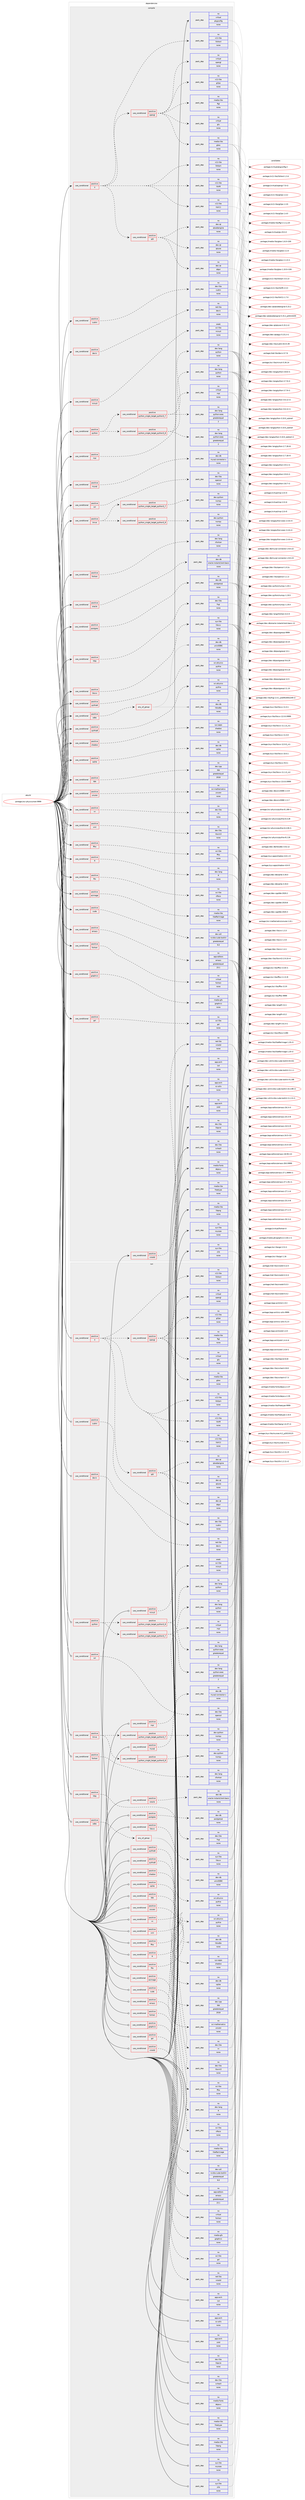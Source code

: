 digraph prolog {

# *************
# Graph options
# *************

newrank=true;
concentrate=true;
compound=true;
graph [rankdir=LR,fontname=Helvetica,fontsize=10,ranksep=1.5];#, ranksep=2.5, nodesep=0.2];
edge  [arrowhead=vee];
node  [fontname=Helvetica,fontsize=10];

# **********
# The ebuild
# **********

subgraph cluster_leftcol {
color=gray;
rank=same;
label=<<i>ebuild</i>>;
id [label="portage://sci-physics/root-9999", color=red, width=4, href="../sci-physics/root-9999.svg"];
}

# ****************
# The dependencies
# ****************

subgraph cluster_midcol {
color=gray;
label=<<i>dependencies</i>>;
subgraph cluster_compile {
fillcolor="#eeeeee";
style=filled;
label=<<i>compile</i>>;
subgraph cond3170 {
dependency10402 [label=<<TABLE BORDER="0" CELLBORDER="1" CELLSPACING="0" CELLPADDING="4"><TR><TD ROWSPAN="3" CELLPADDING="10">use_conditional</TD></TR><TR><TD>positive</TD></TR><TR><TD>R</TD></TR></TABLE>>, shape=none, color=red];
subgraph pack7142 {
dependency10403 [label=<<TABLE BORDER="0" CELLBORDER="1" CELLSPACING="0" CELLPADDING="4" WIDTH="220"><TR><TD ROWSPAN="6" CELLPADDING="30">pack_dep</TD></TR><TR><TD WIDTH="110">no</TD></TR><TR><TD>dev-lang</TD></TR><TR><TD>R</TD></TR><TR><TD>none</TD></TR><TR><TD></TD></TR></TABLE>>, shape=none, color=blue];
}
dependency10402:e -> dependency10403:w [weight=20,style="dashed",arrowhead="vee"];
}
id:e -> dependency10402:w [weight=20,style="solid",arrowhead="vee"];
subgraph cond3171 {
dependency10404 [label=<<TABLE BORDER="0" CELLBORDER="1" CELLSPACING="0" CELLPADDING="4"><TR><TD ROWSPAN="3" CELLPADDING="10">use_conditional</TD></TR><TR><TD>positive</TD></TR><TR><TD>X</TD></TR></TABLE>>, shape=none, color=red];
subgraph pack7143 {
dependency10405 [label=<<TABLE BORDER="0" CELLBORDER="1" CELLSPACING="0" CELLPADDING="4" WIDTH="220"><TR><TD ROWSPAN="6" CELLPADDING="30">pack_dep</TD></TR><TR><TD WIDTH="110">no</TD></TR><TR><TD>x11-libs</TD></TR><TR><TD>libX11</TD></TR><TR><TD>none</TD></TR><TR><TD></TD></TR></TABLE>>, shape=none, color=blue];
}
dependency10404:e -> dependency10405:w [weight=20,style="dashed",arrowhead="vee"];
subgraph pack7144 {
dependency10406 [label=<<TABLE BORDER="0" CELLBORDER="1" CELLSPACING="0" CELLPADDING="4" WIDTH="220"><TR><TD ROWSPAN="6" CELLPADDING="30">pack_dep</TD></TR><TR><TD WIDTH="110">no</TD></TR><TR><TD>x11-libs</TD></TR><TR><TD>libXext</TD></TR><TR><TD>none</TD></TR><TR><TD></TD></TR></TABLE>>, shape=none, color=blue];
}
dependency10404:e -> dependency10406:w [weight=20,style="dashed",arrowhead="vee"];
subgraph pack7145 {
dependency10407 [label=<<TABLE BORDER="0" CELLBORDER="1" CELLSPACING="0" CELLPADDING="4" WIDTH="220"><TR><TD ROWSPAN="6" CELLPADDING="30">pack_dep</TD></TR><TR><TD WIDTH="110">no</TD></TR><TR><TD>x11-libs</TD></TR><TR><TD>libXft</TD></TR><TR><TD>none</TD></TR><TR><TD></TD></TR></TABLE>>, shape=none, color=blue];
}
dependency10404:e -> dependency10407:w [weight=20,style="dashed",arrowhead="vee"];
subgraph pack7146 {
dependency10408 [label=<<TABLE BORDER="0" CELLBORDER="1" CELLSPACING="0" CELLPADDING="4" WIDTH="220"><TR><TD ROWSPAN="6" CELLPADDING="30">pack_dep</TD></TR><TR><TD WIDTH="110">no</TD></TR><TR><TD>x11-libs</TD></TR><TR><TD>libXpm</TD></TR><TR><TD>none</TD></TR><TR><TD></TD></TR></TABLE>>, shape=none, color=blue];
}
dependency10404:e -> dependency10408:w [weight=20,style="dashed",arrowhead="vee"];
subgraph cond3172 {
dependency10409 [label=<<TABLE BORDER="0" CELLBORDER="1" CELLSPACING="0" CELLPADDING="4"><TR><TD ROWSPAN="3" CELLPADDING="10">use_conditional</TD></TR><TR><TD>positive</TD></TR><TR><TD>opengl</TD></TR></TABLE>>, shape=none, color=red];
subgraph pack7147 {
dependency10410 [label=<<TABLE BORDER="0" CELLBORDER="1" CELLSPACING="0" CELLPADDING="4" WIDTH="220"><TR><TD ROWSPAN="6" CELLPADDING="30">pack_dep</TD></TR><TR><TD WIDTH="110">no</TD></TR><TR><TD>media-libs</TD></TR><TR><TD>ftgl</TD></TR><TR><TD>none</TD></TR><TR><TD></TD></TR></TABLE>>, shape=none, color=blue];
}
dependency10409:e -> dependency10410:w [weight=20,style="dashed",arrowhead="vee"];
subgraph pack7148 {
dependency10411 [label=<<TABLE BORDER="0" CELLBORDER="1" CELLSPACING="0" CELLPADDING="4" WIDTH="220"><TR><TD ROWSPAN="6" CELLPADDING="30">pack_dep</TD></TR><TR><TD WIDTH="110">no</TD></TR><TR><TD>media-libs</TD></TR><TR><TD>glew</TD></TR><TR><TD>none</TD></TR><TR><TD></TD></TR></TABLE>>, shape=none, color=blue];
}
dependency10409:e -> dependency10411:w [weight=20,style="dashed",arrowhead="vee"];
subgraph pack7149 {
dependency10412 [label=<<TABLE BORDER="0" CELLBORDER="1" CELLSPACING="0" CELLPADDING="4" WIDTH="220"><TR><TD ROWSPAN="6" CELLPADDING="30">pack_dep</TD></TR><TR><TD WIDTH="110">no</TD></TR><TR><TD>virtual</TD></TR><TR><TD>opengl</TD></TR><TR><TD>none</TD></TR><TR><TD></TD></TR></TABLE>>, shape=none, color=blue];
}
dependency10409:e -> dependency10412:w [weight=20,style="dashed",arrowhead="vee"];
subgraph pack7150 {
dependency10413 [label=<<TABLE BORDER="0" CELLBORDER="1" CELLSPACING="0" CELLPADDING="4" WIDTH="220"><TR><TD ROWSPAN="6" CELLPADDING="30">pack_dep</TD></TR><TR><TD WIDTH="110">no</TD></TR><TR><TD>virtual</TD></TR><TR><TD>glu</TD></TR><TR><TD>none</TD></TR><TR><TD></TD></TR></TABLE>>, shape=none, color=blue];
}
dependency10409:e -> dependency10413:w [weight=20,style="dashed",arrowhead="vee"];
subgraph pack7151 {
dependency10414 [label=<<TABLE BORDER="0" CELLBORDER="1" CELLSPACING="0" CELLPADDING="4" WIDTH="220"><TR><TD ROWSPAN="6" CELLPADDING="30">pack_dep</TD></TR><TR><TD WIDTH="110">no</TD></TR><TR><TD>x11-libs</TD></TR><TR><TD>gl2ps</TD></TR><TR><TD>none</TD></TR><TR><TD></TD></TR></TABLE>>, shape=none, color=blue];
}
dependency10409:e -> dependency10414:w [weight=20,style="dashed",arrowhead="vee"];
}
dependency10404:e -> dependency10409:w [weight=20,style="dashed",arrowhead="vee"];
subgraph cond3173 {
dependency10415 [label=<<TABLE BORDER="0" CELLBORDER="1" CELLSPACING="0" CELLPADDING="4"><TR><TD ROWSPAN="3" CELLPADDING="10">use_conditional</TD></TR><TR><TD>positive</TD></TR><TR><TD>qt5</TD></TR></TABLE>>, shape=none, color=red];
subgraph pack7152 {
dependency10416 [label=<<TABLE BORDER="0" CELLBORDER="1" CELLSPACING="0" CELLPADDING="4" WIDTH="220"><TR><TD ROWSPAN="6" CELLPADDING="30">pack_dep</TD></TR><TR><TD WIDTH="110">no</TD></TR><TR><TD>dev-qt</TD></TR><TR><TD>qtcore</TD></TR><TR><TD>none</TD></TR><TR><TD></TD></TR></TABLE>>, shape=none, color=blue];
}
dependency10415:e -> dependency10416:w [weight=20,style="dashed",arrowhead="vee"];
subgraph pack7153 {
dependency10417 [label=<<TABLE BORDER="0" CELLBORDER="1" CELLSPACING="0" CELLPADDING="4" WIDTH="220"><TR><TD ROWSPAN="6" CELLPADDING="30">pack_dep</TD></TR><TR><TD WIDTH="110">no</TD></TR><TR><TD>dev-qt</TD></TR><TR><TD>qtgui</TD></TR><TR><TD>none</TD></TR><TR><TD></TD></TR></TABLE>>, shape=none, color=blue];
}
dependency10415:e -> dependency10417:w [weight=20,style="dashed",arrowhead="vee"];
subgraph pack7154 {
dependency10418 [label=<<TABLE BORDER="0" CELLBORDER="1" CELLSPACING="0" CELLPADDING="4" WIDTH="220"><TR><TD ROWSPAN="6" CELLPADDING="30">pack_dep</TD></TR><TR><TD WIDTH="110">no</TD></TR><TR><TD>dev-qt</TD></TR><TR><TD>qtwebengine</TD></TR><TR><TD>none</TD></TR><TR><TD></TD></TR></TABLE>>, shape=none, color=blue];
}
dependency10415:e -> dependency10418:w [weight=20,style="dashed",arrowhead="vee"];
}
dependency10404:e -> dependency10415:w [weight=20,style="dashed",arrowhead="vee"];
}
id:e -> dependency10404:w [weight=20,style="solid",arrowhead="vee"];
subgraph cond3174 {
dependency10419 [label=<<TABLE BORDER="0" CELLBORDER="1" CELLSPACING="0" CELLPADDING="4"><TR><TD ROWSPAN="3" CELLPADDING="10">use_conditional</TD></TR><TR><TD>positive</TD></TR><TR><TD>asimage</TD></TR></TABLE>>, shape=none, color=red];
subgraph pack7155 {
dependency10420 [label=<<TABLE BORDER="0" CELLBORDER="1" CELLSPACING="0" CELLPADDING="4" WIDTH="220"><TR><TD ROWSPAN="6" CELLPADDING="30">pack_dep</TD></TR><TR><TD WIDTH="110">no</TD></TR><TR><TD>media-libs</TD></TR><TR><TD>libafterimage</TD></TR><TR><TD>none</TD></TR><TR><TD></TD></TR></TABLE>>, shape=none, color=blue];
}
dependency10419:e -> dependency10420:w [weight=20,style="dashed",arrowhead="vee"];
}
id:e -> dependency10419:w [weight=20,style="solid",arrowhead="vee"];
subgraph cond3175 {
dependency10421 [label=<<TABLE BORDER="0" CELLBORDER="1" CELLSPACING="0" CELLPADDING="4"><TR><TD ROWSPAN="3" CELLPADDING="10">use_conditional</TD></TR><TR><TD>positive</TD></TR><TR><TD>cuda</TD></TR></TABLE>>, shape=none, color=red];
subgraph pack7156 {
dependency10422 [label=<<TABLE BORDER="0" CELLBORDER="1" CELLSPACING="0" CELLPADDING="4" WIDTH="220"><TR><TD ROWSPAN="6" CELLPADDING="30">pack_dep</TD></TR><TR><TD WIDTH="110">no</TD></TR><TR><TD>dev-util</TD></TR><TR><TD>nvidia-cuda-toolkit</TD></TR><TR><TD>greaterequal</TD></TR><TR><TD>9.0</TD></TR></TABLE>>, shape=none, color=blue];
}
dependency10421:e -> dependency10422:w [weight=20,style="dashed",arrowhead="vee"];
}
id:e -> dependency10421:w [weight=20,style="solid",arrowhead="vee"];
subgraph cond3176 {
dependency10423 [label=<<TABLE BORDER="0" CELLBORDER="1" CELLSPACING="0" CELLPADDING="4"><TR><TD ROWSPAN="3" CELLPADDING="10">use_conditional</TD></TR><TR><TD>positive</TD></TR><TR><TD>cudnn</TD></TR></TABLE>>, shape=none, color=red];
subgraph pack7157 {
dependency10424 [label=<<TABLE BORDER="0" CELLBORDER="1" CELLSPACING="0" CELLPADDING="4" WIDTH="220"><TR><TD ROWSPAN="6" CELLPADDING="30">pack_dep</TD></TR><TR><TD WIDTH="110">no</TD></TR><TR><TD>dev-libs</TD></TR><TR><TD>cudnn</TD></TR><TR><TD>none</TD></TR><TR><TD></TD></TR></TABLE>>, shape=none, color=blue];
}
dependency10423:e -> dependency10424:w [weight=20,style="dashed",arrowhead="vee"];
}
id:e -> dependency10423:w [weight=20,style="solid",arrowhead="vee"];
subgraph cond3177 {
dependency10425 [label=<<TABLE BORDER="0" CELLBORDER="1" CELLSPACING="0" CELLPADDING="4"><TR><TD ROWSPAN="3" CELLPADDING="10">use_conditional</TD></TR><TR><TD>positive</TD></TR><TR><TD>davix</TD></TR></TABLE>>, shape=none, color=red];
subgraph pack7158 {
dependency10426 [label=<<TABLE BORDER="0" CELLBORDER="1" CELLSPACING="0" CELLPADDING="4" WIDTH="220"><TR><TD ROWSPAN="6" CELLPADDING="30">pack_dep</TD></TR><TR><TD WIDTH="110">no</TD></TR><TR><TD>net-libs</TD></TR><TR><TD>davix</TD></TR><TR><TD>none</TD></TR><TR><TD></TD></TR></TABLE>>, shape=none, color=blue];
}
dependency10425:e -> dependency10426:w [weight=20,style="dashed",arrowhead="vee"];
}
id:e -> dependency10425:w [weight=20,style="solid",arrowhead="vee"];
subgraph cond3178 {
dependency10427 [label=<<TABLE BORDER="0" CELLBORDER="1" CELLSPACING="0" CELLPADDING="4"><TR><TD ROWSPAN="3" CELLPADDING="10">use_conditional</TD></TR><TR><TD>positive</TD></TR><TR><TD>emacs</TD></TR></TABLE>>, shape=none, color=red];
subgraph pack7159 {
dependency10428 [label=<<TABLE BORDER="0" CELLBORDER="1" CELLSPACING="0" CELLPADDING="4" WIDTH="220"><TR><TD ROWSPAN="6" CELLPADDING="30">pack_dep</TD></TR><TR><TD WIDTH="110">no</TD></TR><TR><TD>app-editors</TD></TR><TR><TD>emacs</TD></TR><TR><TD>greaterequal</TD></TR><TR><TD>23.1</TD></TR></TABLE>>, shape=none, color=blue];
}
dependency10427:e -> dependency10428:w [weight=20,style="dashed",arrowhead="vee"];
}
id:e -> dependency10427:w [weight=20,style="solid",arrowhead="vee"];
subgraph cond3179 {
dependency10429 [label=<<TABLE BORDER="0" CELLBORDER="1" CELLSPACING="0" CELLPADDING="4"><TR><TD ROWSPAN="3" CELLPADDING="10">use_conditional</TD></TR><TR><TD>positive</TD></TR><TR><TD>fftw</TD></TR></TABLE>>, shape=none, color=red];
subgraph pack7160 {
dependency10430 [label=<<TABLE BORDER="0" CELLBORDER="1" CELLSPACING="0" CELLPADDING="4" WIDTH="220"><TR><TD ROWSPAN="6" CELLPADDING="30">pack_dep</TD></TR><TR><TD WIDTH="110">no</TD></TR><TR><TD>sci-libs</TD></TR><TR><TD>fftw</TD></TR><TR><TD>none</TD></TR><TR><TD></TD></TR></TABLE>>, shape=none, color=blue];
}
dependency10429:e -> dependency10430:w [weight=20,style="dashed",arrowhead="vee"];
}
id:e -> dependency10429:w [weight=20,style="solid",arrowhead="vee"];
subgraph cond3180 {
dependency10431 [label=<<TABLE BORDER="0" CELLBORDER="1" CELLSPACING="0" CELLPADDING="4"><TR><TD ROWSPAN="3" CELLPADDING="10">use_conditional</TD></TR><TR><TD>positive</TD></TR><TR><TD>fits</TD></TR></TABLE>>, shape=none, color=red];
subgraph pack7161 {
dependency10432 [label=<<TABLE BORDER="0" CELLBORDER="1" CELLSPACING="0" CELLPADDING="4" WIDTH="220"><TR><TD ROWSPAN="6" CELLPADDING="30">pack_dep</TD></TR><TR><TD WIDTH="110">no</TD></TR><TR><TD>sci-libs</TD></TR><TR><TD>cfitsio</TD></TR><TR><TD>none</TD></TR><TR><TD></TD></TR></TABLE>>, shape=none, color=blue];
}
dependency10431:e -> dependency10432:w [weight=20,style="dashed",arrowhead="vee"];
}
id:e -> dependency10431:w [weight=20,style="solid",arrowhead="vee"];
subgraph cond3181 {
dependency10433 [label=<<TABLE BORDER="0" CELLBORDER="1" CELLSPACING="0" CELLPADDING="4"><TR><TD ROWSPAN="3" CELLPADDING="10">use_conditional</TD></TR><TR><TD>positive</TD></TR><TR><TD>fortran</TD></TR></TABLE>>, shape=none, color=red];
subgraph pack7162 {
dependency10434 [label=<<TABLE BORDER="0" CELLBORDER="1" CELLSPACING="0" CELLPADDING="4" WIDTH="220"><TR><TD ROWSPAN="6" CELLPADDING="30">pack_dep</TD></TR><TR><TD WIDTH="110">no</TD></TR><TR><TD>dev-lang</TD></TR><TR><TD>cfortran</TD></TR><TR><TD>none</TD></TR><TR><TD></TD></TR></TABLE>>, shape=none, color=blue];
}
dependency10433:e -> dependency10434:w [weight=20,style="dashed",arrowhead="vee"];
}
id:e -> dependency10433:w [weight=20,style="solid",arrowhead="vee"];
subgraph cond3182 {
dependency10435 [label=<<TABLE BORDER="0" CELLBORDER="1" CELLSPACING="0" CELLPADDING="4"><TR><TD ROWSPAN="3" CELLPADDING="10">use_conditional</TD></TR><TR><TD>positive</TD></TR><TR><TD>fortran</TD></TR></TABLE>>, shape=none, color=red];
subgraph pack7163 {
dependency10436 [label=<<TABLE BORDER="0" CELLBORDER="1" CELLSPACING="0" CELLPADDING="4" WIDTH="220"><TR><TD ROWSPAN="6" CELLPADDING="30">pack_dep</TD></TR><TR><TD WIDTH="110">no</TD></TR><TR><TD>virtual</TD></TR><TR><TD>fortran</TD></TR><TR><TD>none</TD></TR><TR><TD></TD></TR></TABLE>>, shape=none, color=blue];
}
dependency10435:e -> dependency10436:w [weight=20,style="dashed",arrowhead="vee"];
}
id:e -> dependency10435:w [weight=20,style="solid",arrowhead="vee"];
subgraph cond3183 {
dependency10437 [label=<<TABLE BORDER="0" CELLBORDER="1" CELLSPACING="0" CELLPADDING="4"><TR><TD ROWSPAN="3" CELLPADDING="10">use_conditional</TD></TR><TR><TD>positive</TD></TR><TR><TD>graphviz</TD></TR></TABLE>>, shape=none, color=red];
subgraph pack7164 {
dependency10438 [label=<<TABLE BORDER="0" CELLBORDER="1" CELLSPACING="0" CELLPADDING="4" WIDTH="220"><TR><TD ROWSPAN="6" CELLPADDING="30">pack_dep</TD></TR><TR><TD WIDTH="110">no</TD></TR><TR><TD>media-gfx</TD></TR><TR><TD>graphviz</TD></TR><TR><TD>none</TD></TR><TR><TD></TD></TR></TABLE>>, shape=none, color=blue];
}
dependency10437:e -> dependency10438:w [weight=20,style="dashed",arrowhead="vee"];
}
id:e -> dependency10437:w [weight=20,style="solid",arrowhead="vee"];
subgraph cond3184 {
dependency10439 [label=<<TABLE BORDER="0" CELLBORDER="1" CELLSPACING="0" CELLPADDING="4"><TR><TD ROWSPAN="3" CELLPADDING="10">use_conditional</TD></TR><TR><TD>positive</TD></TR><TR><TD>gsl</TD></TR></TABLE>>, shape=none, color=red];
subgraph pack7165 {
dependency10440 [label=<<TABLE BORDER="0" CELLBORDER="1" CELLSPACING="0" CELLPADDING="4" WIDTH="220"><TR><TD ROWSPAN="6" CELLPADDING="30">pack_dep</TD></TR><TR><TD WIDTH="110">no</TD></TR><TR><TD>sci-libs</TD></TR><TR><TD>gsl</TD></TR><TR><TD>none</TD></TR><TR><TD></TD></TR></TABLE>>, shape=none, color=blue];
}
dependency10439:e -> dependency10440:w [weight=20,style="dashed",arrowhead="vee"];
}
id:e -> dependency10439:w [weight=20,style="solid",arrowhead="vee"];
subgraph cond3185 {
dependency10441 [label=<<TABLE BORDER="0" CELLBORDER="1" CELLSPACING="0" CELLPADDING="4"><TR><TD ROWSPAN="3" CELLPADDING="10">use_conditional</TD></TR><TR><TD>positive</TD></TR><TR><TD>http</TD></TR></TABLE>>, shape=none, color=red];
subgraph pack7166 {
dependency10442 [label=<<TABLE BORDER="0" CELLBORDER="1" CELLSPACING="0" CELLPADDING="4" WIDTH="220"><TR><TD ROWSPAN="6" CELLPADDING="30">pack_dep</TD></TR><TR><TD WIDTH="110">no</TD></TR><TR><TD>dev-libs</TD></TR><TR><TD>fcgi</TD></TR><TR><TD>none</TD></TR><TR><TD></TD></TR></TABLE>>, shape=none, color=blue];
}
dependency10441:e -> dependency10442:w [weight=20,style="dashed",arrowhead="vee"];
}
id:e -> dependency10441:w [weight=20,style="solid",arrowhead="vee"];
subgraph cond3186 {
dependency10443 [label=<<TABLE BORDER="0" CELLBORDER="1" CELLSPACING="0" CELLPADDING="4"><TR><TD ROWSPAN="3" CELLPADDING="10">use_conditional</TD></TR><TR><TD>positive</TD></TR><TR><TD>libcxx</TD></TR></TABLE>>, shape=none, color=red];
subgraph pack7167 {
dependency10444 [label=<<TABLE BORDER="0" CELLBORDER="1" CELLSPACING="0" CELLPADDING="4" WIDTH="220"><TR><TD ROWSPAN="6" CELLPADDING="30">pack_dep</TD></TR><TR><TD WIDTH="110">no</TD></TR><TR><TD>sys-libs</TD></TR><TR><TD>libcxx</TD></TR><TR><TD>none</TD></TR><TR><TD></TD></TR></TABLE>>, shape=none, color=blue];
}
dependency10443:e -> dependency10444:w [weight=20,style="dashed",arrowhead="vee"];
}
id:e -> dependency10443:w [weight=20,style="solid",arrowhead="vee"];
subgraph cond3187 {
dependency10445 [label=<<TABLE BORDER="0" CELLBORDER="1" CELLSPACING="0" CELLPADDING="4"><TR><TD ROWSPAN="3" CELLPADDING="10">use_conditional</TD></TR><TR><TD>positive</TD></TR><TR><TD>minuit</TD></TR></TABLE>>, shape=none, color=red];
subgraph pack7168 {
dependency10446 [label=<<TABLE BORDER="0" CELLBORDER="1" CELLSPACING="0" CELLPADDING="4" WIDTH="220"><TR><TD ROWSPAN="6" CELLPADDING="30">pack_dep</TD></TR><TR><TD WIDTH="110">weak</TD></TR><TR><TD>sci-libs</TD></TR><TR><TD>minuit</TD></TR><TR><TD>none</TD></TR><TR><TD></TD></TR></TABLE>>, shape=none, color=blue];
}
dependency10445:e -> dependency10446:w [weight=20,style="dashed",arrowhead="vee"];
}
id:e -> dependency10445:w [weight=20,style="solid",arrowhead="vee"];
subgraph cond3188 {
dependency10447 [label=<<TABLE BORDER="0" CELLBORDER="1" CELLSPACING="0" CELLPADDING="4"><TR><TD ROWSPAN="3" CELLPADDING="10">use_conditional</TD></TR><TR><TD>positive</TD></TR><TR><TD>mpi</TD></TR></TABLE>>, shape=none, color=red];
subgraph pack7169 {
dependency10448 [label=<<TABLE BORDER="0" CELLBORDER="1" CELLSPACING="0" CELLPADDING="4" WIDTH="220"><TR><TD ROWSPAN="6" CELLPADDING="30">pack_dep</TD></TR><TR><TD WIDTH="110">no</TD></TR><TR><TD>virtual</TD></TR><TR><TD>mpi</TD></TR><TR><TD>none</TD></TR><TR><TD></TD></TR></TABLE>>, shape=none, color=blue];
}
dependency10447:e -> dependency10448:w [weight=20,style="dashed",arrowhead="vee"];
}
id:e -> dependency10447:w [weight=20,style="solid",arrowhead="vee"];
subgraph cond3189 {
dependency10449 [label=<<TABLE BORDER="0" CELLBORDER="1" CELLSPACING="0" CELLPADDING="4"><TR><TD ROWSPAN="3" CELLPADDING="10">use_conditional</TD></TR><TR><TD>positive</TD></TR><TR><TD>mysql</TD></TR></TABLE>>, shape=none, color=red];
subgraph pack7170 {
dependency10450 [label=<<TABLE BORDER="0" CELLBORDER="1" CELLSPACING="0" CELLPADDING="4" WIDTH="220"><TR><TD ROWSPAN="6" CELLPADDING="30">pack_dep</TD></TR><TR><TD WIDTH="110">no</TD></TR><TR><TD>dev-db</TD></TR><TR><TD>mysql-connector-c</TD></TR><TR><TD>none</TD></TR><TR><TD></TD></TR></TABLE>>, shape=none, color=blue];
}
dependency10449:e -> dependency10450:w [weight=20,style="dashed",arrowhead="vee"];
}
id:e -> dependency10449:w [weight=20,style="solid",arrowhead="vee"];
subgraph cond3190 {
dependency10451 [label=<<TABLE BORDER="0" CELLBORDER="1" CELLSPACING="0" CELLPADDING="4"><TR><TD ROWSPAN="3" CELLPADDING="10">use_conditional</TD></TR><TR><TD>positive</TD></TR><TR><TD>odbc</TD></TR></TABLE>>, shape=none, color=red];
subgraph any79 {
dependency10452 [label=<<TABLE BORDER="0" CELLBORDER="1" CELLSPACING="0" CELLPADDING="4"><TR><TD CELLPADDING="10">any_of_group</TD></TR></TABLE>>, shape=none, color=red];subgraph pack7171 {
dependency10453 [label=<<TABLE BORDER="0" CELLBORDER="1" CELLSPACING="0" CELLPADDING="4" WIDTH="220"><TR><TD ROWSPAN="6" CELLPADDING="30">pack_dep</TD></TR><TR><TD WIDTH="110">no</TD></TR><TR><TD>dev-db</TD></TR><TR><TD>libiodbc</TD></TR><TR><TD>none</TD></TR><TR><TD></TD></TR></TABLE>>, shape=none, color=blue];
}
dependency10452:e -> dependency10453:w [weight=20,style="dotted",arrowhead="oinv"];
subgraph pack7172 {
dependency10454 [label=<<TABLE BORDER="0" CELLBORDER="1" CELLSPACING="0" CELLPADDING="4" WIDTH="220"><TR><TD ROWSPAN="6" CELLPADDING="30">pack_dep</TD></TR><TR><TD WIDTH="110">no</TD></TR><TR><TD>dev-db</TD></TR><TR><TD>unixODBC</TD></TR><TR><TD>none</TD></TR><TR><TD></TD></TR></TABLE>>, shape=none, color=blue];
}
dependency10452:e -> dependency10454:w [weight=20,style="dotted",arrowhead="oinv"];
}
dependency10451:e -> dependency10452:w [weight=20,style="dashed",arrowhead="vee"];
}
id:e -> dependency10451:w [weight=20,style="solid",arrowhead="vee"];
subgraph cond3191 {
dependency10455 [label=<<TABLE BORDER="0" CELLBORDER="1" CELLSPACING="0" CELLPADDING="4"><TR><TD ROWSPAN="3" CELLPADDING="10">use_conditional</TD></TR><TR><TD>positive</TD></TR><TR><TD>oracle</TD></TR></TABLE>>, shape=none, color=red];
subgraph pack7173 {
dependency10456 [label=<<TABLE BORDER="0" CELLBORDER="1" CELLSPACING="0" CELLPADDING="4" WIDTH="220"><TR><TD ROWSPAN="6" CELLPADDING="30">pack_dep</TD></TR><TR><TD WIDTH="110">no</TD></TR><TR><TD>dev-db</TD></TR><TR><TD>oracle-instantclient-basic</TD></TR><TR><TD>none</TD></TR><TR><TD></TD></TR></TABLE>>, shape=none, color=blue];
}
dependency10455:e -> dependency10456:w [weight=20,style="dashed",arrowhead="vee"];
}
id:e -> dependency10455:w [weight=20,style="solid",arrowhead="vee"];
subgraph cond3192 {
dependency10457 [label=<<TABLE BORDER="0" CELLBORDER="1" CELLSPACING="0" CELLPADDING="4"><TR><TD ROWSPAN="3" CELLPADDING="10">use_conditional</TD></TR><TR><TD>positive</TD></TR><TR><TD>postgres</TD></TR></TABLE>>, shape=none, color=red];
subgraph pack7174 {
dependency10458 [label=<<TABLE BORDER="0" CELLBORDER="1" CELLSPACING="0" CELLPADDING="4" WIDTH="220"><TR><TD ROWSPAN="6" CELLPADDING="30">pack_dep</TD></TR><TR><TD WIDTH="110">no</TD></TR><TR><TD>dev-db</TD></TR><TR><TD>postgresql</TD></TR><TR><TD>none</TD></TR><TR><TD></TD></TR></TABLE>>, shape=none, color=blue];
}
dependency10457:e -> dependency10458:w [weight=20,style="dashed",arrowhead="vee"];
}
id:e -> dependency10457:w [weight=20,style="solid",arrowhead="vee"];
subgraph cond3193 {
dependency10459 [label=<<TABLE BORDER="0" CELLBORDER="1" CELLSPACING="0" CELLPADDING="4"><TR><TD ROWSPAN="3" CELLPADDING="10">use_conditional</TD></TR><TR><TD>positive</TD></TR><TR><TD>pythia6</TD></TR></TABLE>>, shape=none, color=red];
subgraph pack7175 {
dependency10460 [label=<<TABLE BORDER="0" CELLBORDER="1" CELLSPACING="0" CELLPADDING="4" WIDTH="220"><TR><TD ROWSPAN="6" CELLPADDING="30">pack_dep</TD></TR><TR><TD WIDTH="110">no</TD></TR><TR><TD>sci-physics</TD></TR><TR><TD>pythia</TD></TR><TR><TD>none</TD></TR><TR><TD></TD></TR></TABLE>>, shape=none, color=blue];
}
dependency10459:e -> dependency10460:w [weight=20,style="dashed",arrowhead="vee"];
}
id:e -> dependency10459:w [weight=20,style="solid",arrowhead="vee"];
subgraph cond3194 {
dependency10461 [label=<<TABLE BORDER="0" CELLBORDER="1" CELLSPACING="0" CELLPADDING="4"><TR><TD ROWSPAN="3" CELLPADDING="10">use_conditional</TD></TR><TR><TD>positive</TD></TR><TR><TD>pythia8</TD></TR></TABLE>>, shape=none, color=red];
subgraph pack7176 {
dependency10462 [label=<<TABLE BORDER="0" CELLBORDER="1" CELLSPACING="0" CELLPADDING="4" WIDTH="220"><TR><TD ROWSPAN="6" CELLPADDING="30">pack_dep</TD></TR><TR><TD WIDTH="110">no</TD></TR><TR><TD>sci-physics</TD></TR><TR><TD>pythia</TD></TR><TR><TD>none</TD></TR><TR><TD></TD></TR></TABLE>>, shape=none, color=blue];
}
dependency10461:e -> dependency10462:w [weight=20,style="dashed",arrowhead="vee"];
}
id:e -> dependency10461:w [weight=20,style="solid",arrowhead="vee"];
subgraph cond3195 {
dependency10463 [label=<<TABLE BORDER="0" CELLBORDER="1" CELLSPACING="0" CELLPADDING="4"><TR><TD ROWSPAN="3" CELLPADDING="10">use_conditional</TD></TR><TR><TD>positive</TD></TR><TR><TD>python</TD></TR></TABLE>>, shape=none, color=red];
subgraph cond3196 {
dependency10464 [label=<<TABLE BORDER="0" CELLBORDER="1" CELLSPACING="0" CELLPADDING="4"><TR><TD ROWSPAN="3" CELLPADDING="10">use_conditional</TD></TR><TR><TD>positive</TD></TR><TR><TD>python_single_target_python3_7</TD></TR></TABLE>>, shape=none, color=red];
subgraph pack7177 {
dependency10465 [label=<<TABLE BORDER="0" CELLBORDER="1" CELLSPACING="0" CELLPADDING="4" WIDTH="220"><TR><TD ROWSPAN="6" CELLPADDING="30">pack_dep</TD></TR><TR><TD WIDTH="110">no</TD></TR><TR><TD>dev-lang</TD></TR><TR><TD>python</TD></TR><TR><TD>none</TD></TR><TR><TD></TD></TR></TABLE>>, shape=none, color=blue];
}
dependency10464:e -> dependency10465:w [weight=20,style="dashed",arrowhead="vee"];
subgraph pack7178 {
dependency10466 [label=<<TABLE BORDER="0" CELLBORDER="1" CELLSPACING="0" CELLPADDING="4" WIDTH="220"><TR><TD ROWSPAN="6" CELLPADDING="30">pack_dep</TD></TR><TR><TD WIDTH="110">no</TD></TR><TR><TD>dev-lang</TD></TR><TR><TD>python-exec</TD></TR><TR><TD>greaterequal</TD></TR><TR><TD>2</TD></TR></TABLE>>, shape=none, color=blue];
}
dependency10464:e -> dependency10466:w [weight=20,style="dashed",arrowhead="vee"];
}
dependency10463:e -> dependency10464:w [weight=20,style="dashed",arrowhead="vee"];
subgraph cond3197 {
dependency10467 [label=<<TABLE BORDER="0" CELLBORDER="1" CELLSPACING="0" CELLPADDING="4"><TR><TD ROWSPAN="3" CELLPADDING="10">use_conditional</TD></TR><TR><TD>positive</TD></TR><TR><TD>python_single_target_python3_8</TD></TR></TABLE>>, shape=none, color=red];
subgraph pack7179 {
dependency10468 [label=<<TABLE BORDER="0" CELLBORDER="1" CELLSPACING="0" CELLPADDING="4" WIDTH="220"><TR><TD ROWSPAN="6" CELLPADDING="30">pack_dep</TD></TR><TR><TD WIDTH="110">no</TD></TR><TR><TD>dev-lang</TD></TR><TR><TD>python</TD></TR><TR><TD>none</TD></TR><TR><TD></TD></TR></TABLE>>, shape=none, color=blue];
}
dependency10467:e -> dependency10468:w [weight=20,style="dashed",arrowhead="vee"];
subgraph pack7180 {
dependency10469 [label=<<TABLE BORDER="0" CELLBORDER="1" CELLSPACING="0" CELLPADDING="4" WIDTH="220"><TR><TD ROWSPAN="6" CELLPADDING="30">pack_dep</TD></TR><TR><TD WIDTH="110">no</TD></TR><TR><TD>dev-lang</TD></TR><TR><TD>python-exec</TD></TR><TR><TD>greaterequal</TD></TR><TR><TD>2</TD></TR></TABLE>>, shape=none, color=blue];
}
dependency10467:e -> dependency10469:w [weight=20,style="dashed",arrowhead="vee"];
}
dependency10463:e -> dependency10467:w [weight=20,style="dashed",arrowhead="vee"];
}
id:e -> dependency10463:w [weight=20,style="solid",arrowhead="vee"];
subgraph cond3198 {
dependency10470 [label=<<TABLE BORDER="0" CELLBORDER="1" CELLSPACING="0" CELLPADDING="4"><TR><TD ROWSPAN="3" CELLPADDING="10">use_conditional</TD></TR><TR><TD>positive</TD></TR><TR><TD>shadow</TD></TR></TABLE>>, shape=none, color=red];
subgraph pack7181 {
dependency10471 [label=<<TABLE BORDER="0" CELLBORDER="1" CELLSPACING="0" CELLPADDING="4" WIDTH="220"><TR><TD ROWSPAN="6" CELLPADDING="30">pack_dep</TD></TR><TR><TD WIDTH="110">no</TD></TR><TR><TD>sys-apps</TD></TR><TR><TD>shadow</TD></TR><TR><TD>none</TD></TR><TR><TD></TD></TR></TABLE>>, shape=none, color=blue];
}
dependency10470:e -> dependency10471:w [weight=20,style="dashed",arrowhead="vee"];
}
id:e -> dependency10470:w [weight=20,style="solid",arrowhead="vee"];
subgraph cond3199 {
dependency10472 [label=<<TABLE BORDER="0" CELLBORDER="1" CELLSPACING="0" CELLPADDING="4"><TR><TD ROWSPAN="3" CELLPADDING="10">use_conditional</TD></TR><TR><TD>positive</TD></TR><TR><TD>sqlite</TD></TR></TABLE>>, shape=none, color=red];
subgraph pack7182 {
dependency10473 [label=<<TABLE BORDER="0" CELLBORDER="1" CELLSPACING="0" CELLPADDING="4" WIDTH="220"><TR><TD ROWSPAN="6" CELLPADDING="30">pack_dep</TD></TR><TR><TD WIDTH="110">no</TD></TR><TR><TD>dev-db</TD></TR><TR><TD>sqlite</TD></TR><TR><TD>none</TD></TR><TR><TD></TD></TR></TABLE>>, shape=none, color=blue];
}
dependency10472:e -> dependency10473:w [weight=20,style="dashed",arrowhead="vee"];
}
id:e -> dependency10472:w [weight=20,style="solid",arrowhead="vee"];
subgraph cond3200 {
dependency10474 [label=<<TABLE BORDER="0" CELLBORDER="1" CELLSPACING="0" CELLPADDING="4"><TR><TD ROWSPAN="3" CELLPADDING="10">use_conditional</TD></TR><TR><TD>positive</TD></TR><TR><TD>ssl</TD></TR></TABLE>>, shape=none, color=red];
subgraph pack7183 {
dependency10475 [label=<<TABLE BORDER="0" CELLBORDER="1" CELLSPACING="0" CELLPADDING="4" WIDTH="220"><TR><TD ROWSPAN="6" CELLPADDING="30">pack_dep</TD></TR><TR><TD WIDTH="110">no</TD></TR><TR><TD>dev-libs</TD></TR><TR><TD>openssl</TD></TR><TR><TD>none</TD></TR><TR><TD></TD></TR></TABLE>>, shape=none, color=blue];
}
dependency10474:e -> dependency10475:w [weight=20,style="dashed",arrowhead="vee"];
}
id:e -> dependency10474:w [weight=20,style="solid",arrowhead="vee"];
subgraph cond3201 {
dependency10476 [label=<<TABLE BORDER="0" CELLBORDER="1" CELLSPACING="0" CELLPADDING="4"><TR><TD ROWSPAN="3" CELLPADDING="10">use_conditional</TD></TR><TR><TD>positive</TD></TR><TR><TD>tbb</TD></TR></TABLE>>, shape=none, color=red];
subgraph pack7184 {
dependency10477 [label=<<TABLE BORDER="0" CELLBORDER="1" CELLSPACING="0" CELLPADDING="4" WIDTH="220"><TR><TD ROWSPAN="6" CELLPADDING="30">pack_dep</TD></TR><TR><TD WIDTH="110">no</TD></TR><TR><TD>dev-cpp</TD></TR><TR><TD>tbb</TD></TR><TR><TD>greaterequal</TD></TR><TR><TD>2018</TD></TR></TABLE>>, shape=none, color=blue];
}
dependency10476:e -> dependency10477:w [weight=20,style="dashed",arrowhead="vee"];
}
id:e -> dependency10476:w [weight=20,style="solid",arrowhead="vee"];
subgraph cond3202 {
dependency10478 [label=<<TABLE BORDER="0" CELLBORDER="1" CELLSPACING="0" CELLPADDING="4"><TR><TD ROWSPAN="3" CELLPADDING="10">use_conditional</TD></TR><TR><TD>positive</TD></TR><TR><TD>tmva</TD></TR></TABLE>>, shape=none, color=red];
subgraph cond3203 {
dependency10479 [label=<<TABLE BORDER="0" CELLBORDER="1" CELLSPACING="0" CELLPADDING="4"><TR><TD ROWSPAN="3" CELLPADDING="10">use_conditional</TD></TR><TR><TD>positive</TD></TR><TR><TD>python_single_target_python3_7</TD></TR></TABLE>>, shape=none, color=red];
subgraph pack7185 {
dependency10480 [label=<<TABLE BORDER="0" CELLBORDER="1" CELLSPACING="0" CELLPADDING="4" WIDTH="220"><TR><TD ROWSPAN="6" CELLPADDING="30">pack_dep</TD></TR><TR><TD WIDTH="110">no</TD></TR><TR><TD>dev-python</TD></TR><TR><TD>numpy</TD></TR><TR><TD>none</TD></TR><TR><TD></TD></TR></TABLE>>, shape=none, color=blue];
}
dependency10479:e -> dependency10480:w [weight=20,style="dashed",arrowhead="vee"];
}
dependency10478:e -> dependency10479:w [weight=20,style="dashed",arrowhead="vee"];
subgraph cond3204 {
dependency10481 [label=<<TABLE BORDER="0" CELLBORDER="1" CELLSPACING="0" CELLPADDING="4"><TR><TD ROWSPAN="3" CELLPADDING="10">use_conditional</TD></TR><TR><TD>positive</TD></TR><TR><TD>python_single_target_python3_8</TD></TR></TABLE>>, shape=none, color=red];
subgraph pack7186 {
dependency10482 [label=<<TABLE BORDER="0" CELLBORDER="1" CELLSPACING="0" CELLPADDING="4" WIDTH="220"><TR><TD ROWSPAN="6" CELLPADDING="30">pack_dep</TD></TR><TR><TD WIDTH="110">no</TD></TR><TR><TD>dev-python</TD></TR><TR><TD>numpy</TD></TR><TR><TD>none</TD></TR><TR><TD></TD></TR></TABLE>>, shape=none, color=blue];
}
dependency10481:e -> dependency10482:w [weight=20,style="dashed",arrowhead="vee"];
}
dependency10478:e -> dependency10481:w [weight=20,style="dashed",arrowhead="vee"];
}
id:e -> dependency10478:w [weight=20,style="solid",arrowhead="vee"];
subgraph cond3205 {
dependency10483 [label=<<TABLE BORDER="0" CELLBORDER="1" CELLSPACING="0" CELLPADDING="4"><TR><TD ROWSPAN="3" CELLPADDING="10">use_conditional</TD></TR><TR><TD>positive</TD></TR><TR><TD>unuran</TD></TR></TABLE>>, shape=none, color=red];
subgraph pack7187 {
dependency10484 [label=<<TABLE BORDER="0" CELLBORDER="1" CELLSPACING="0" CELLPADDING="4" WIDTH="220"><TR><TD ROWSPAN="6" CELLPADDING="30">pack_dep</TD></TR><TR><TD WIDTH="110">no</TD></TR><TR><TD>sci-mathematics</TD></TR><TR><TD>unuran</TD></TR><TR><TD>none</TD></TR><TR><TD></TD></TR></TABLE>>, shape=none, color=blue];
}
dependency10483:e -> dependency10484:w [weight=20,style="dashed",arrowhead="vee"];
}
id:e -> dependency10483:w [weight=20,style="solid",arrowhead="vee"];
subgraph cond3206 {
dependency10485 [label=<<TABLE BORDER="0" CELLBORDER="1" CELLSPACING="0" CELLPADDING="4"><TR><TD ROWSPAN="3" CELLPADDING="10">use_conditional</TD></TR><TR><TD>positive</TD></TR><TR><TD>vc</TD></TR></TABLE>>, shape=none, color=red];
subgraph pack7188 {
dependency10486 [label=<<TABLE BORDER="0" CELLBORDER="1" CELLSPACING="0" CELLPADDING="4" WIDTH="220"><TR><TD ROWSPAN="6" CELLPADDING="30">pack_dep</TD></TR><TR><TD WIDTH="110">no</TD></TR><TR><TD>dev-libs</TD></TR><TR><TD>vc</TD></TR><TR><TD>none</TD></TR><TR><TD></TD></TR></TABLE>>, shape=none, color=blue];
}
dependency10485:e -> dependency10486:w [weight=20,style="dashed",arrowhead="vee"];
}
id:e -> dependency10485:w [weight=20,style="solid",arrowhead="vee"];
subgraph cond3207 {
dependency10487 [label=<<TABLE BORDER="0" CELLBORDER="1" CELLSPACING="0" CELLPADDING="4"><TR><TD ROWSPAN="3" CELLPADDING="10">use_conditional</TD></TR><TR><TD>positive</TD></TR><TR><TD>xml</TD></TR></TABLE>>, shape=none, color=red];
subgraph pack7189 {
dependency10488 [label=<<TABLE BORDER="0" CELLBORDER="1" CELLSPACING="0" CELLPADDING="4" WIDTH="220"><TR><TD ROWSPAN="6" CELLPADDING="30">pack_dep</TD></TR><TR><TD WIDTH="110">no</TD></TR><TR><TD>dev-libs</TD></TR><TR><TD>libxml2</TD></TR><TR><TD>none</TD></TR><TR><TD></TD></TR></TABLE>>, shape=none, color=blue];
}
dependency10487:e -> dependency10488:w [weight=20,style="dashed",arrowhead="vee"];
}
id:e -> dependency10487:w [weight=20,style="solid",arrowhead="vee"];
subgraph cond3208 {
dependency10489 [label=<<TABLE BORDER="0" CELLBORDER="1" CELLSPACING="0" CELLPADDING="4"><TR><TD ROWSPAN="3" CELLPADDING="10">use_conditional</TD></TR><TR><TD>positive</TD></TR><TR><TD>xrootd</TD></TR></TABLE>>, shape=none, color=red];
subgraph pack7190 {
dependency10490 [label=<<TABLE BORDER="0" CELLBORDER="1" CELLSPACING="0" CELLPADDING="4" WIDTH="220"><TR><TD ROWSPAN="6" CELLPADDING="30">pack_dep</TD></TR><TR><TD WIDTH="110">no</TD></TR><TR><TD>net-libs</TD></TR><TR><TD>xrootd</TD></TR><TR><TD>none</TD></TR><TR><TD></TD></TR></TABLE>>, shape=none, color=blue];
}
dependency10489:e -> dependency10490:w [weight=20,style="dashed",arrowhead="vee"];
}
id:e -> dependency10489:w [weight=20,style="solid",arrowhead="vee"];
subgraph pack7191 {
dependency10491 [label=<<TABLE BORDER="0" CELLBORDER="1" CELLSPACING="0" CELLPADDING="4" WIDTH="220"><TR><TD ROWSPAN="6" CELLPADDING="30">pack_dep</TD></TR><TR><TD WIDTH="110">no</TD></TR><TR><TD>app-arch</TD></TR><TR><TD>lz4</TD></TR><TR><TD>none</TD></TR><TR><TD></TD></TR></TABLE>>, shape=none, color=blue];
}
id:e -> dependency10491:w [weight=20,style="solid",arrowhead="vee"];
subgraph pack7192 {
dependency10492 [label=<<TABLE BORDER="0" CELLBORDER="1" CELLSPACING="0" CELLPADDING="4" WIDTH="220"><TR><TD ROWSPAN="6" CELLPADDING="30">pack_dep</TD></TR><TR><TD WIDTH="110">no</TD></TR><TR><TD>app-arch</TD></TR><TR><TD>xz-utils</TD></TR><TR><TD>none</TD></TR><TR><TD></TD></TR></TABLE>>, shape=none, color=blue];
}
id:e -> dependency10492:w [weight=20,style="solid",arrowhead="vee"];
subgraph pack7193 {
dependency10493 [label=<<TABLE BORDER="0" CELLBORDER="1" CELLSPACING="0" CELLPADDING="4" WIDTH="220"><TR><TD ROWSPAN="6" CELLPADDING="30">pack_dep</TD></TR><TR><TD WIDTH="110">no</TD></TR><TR><TD>app-arch</TD></TR><TR><TD>zstd</TD></TR><TR><TD>none</TD></TR><TR><TD></TD></TR></TABLE>>, shape=none, color=blue];
}
id:e -> dependency10493:w [weight=20,style="solid",arrowhead="vee"];
subgraph pack7194 {
dependency10494 [label=<<TABLE BORDER="0" CELLBORDER="1" CELLSPACING="0" CELLPADDING="4" WIDTH="220"><TR><TD ROWSPAN="6" CELLPADDING="30">pack_dep</TD></TR><TR><TD WIDTH="110">no</TD></TR><TR><TD>dev-libs</TD></TR><TR><TD>libpcre</TD></TR><TR><TD>none</TD></TR><TR><TD></TD></TR></TABLE>>, shape=none, color=blue];
}
id:e -> dependency10494:w [weight=20,style="solid",arrowhead="vee"];
subgraph pack7195 {
dependency10495 [label=<<TABLE BORDER="0" CELLBORDER="1" CELLSPACING="0" CELLPADDING="4" WIDTH="220"><TR><TD ROWSPAN="6" CELLPADDING="30">pack_dep</TD></TR><TR><TD WIDTH="110">no</TD></TR><TR><TD>dev-libs</TD></TR><TR><TD>xxhash</TD></TR><TR><TD>none</TD></TR><TR><TD></TD></TR></TABLE>>, shape=none, color=blue];
}
id:e -> dependency10495:w [weight=20,style="solid",arrowhead="vee"];
subgraph pack7196 {
dependency10496 [label=<<TABLE BORDER="0" CELLBORDER="1" CELLSPACING="0" CELLPADDING="4" WIDTH="220"><TR><TD ROWSPAN="6" CELLPADDING="30">pack_dep</TD></TR><TR><TD WIDTH="110">no</TD></TR><TR><TD>media-fonts</TD></TR><TR><TD>dejavu</TD></TR><TR><TD>none</TD></TR><TR><TD></TD></TR></TABLE>>, shape=none, color=blue];
}
id:e -> dependency10496:w [weight=20,style="solid",arrowhead="vee"];
subgraph pack7197 {
dependency10497 [label=<<TABLE BORDER="0" CELLBORDER="1" CELLSPACING="0" CELLPADDING="4" WIDTH="220"><TR><TD ROWSPAN="6" CELLPADDING="30">pack_dep</TD></TR><TR><TD WIDTH="110">no</TD></TR><TR><TD>media-libs</TD></TR><TR><TD>freetype</TD></TR><TR><TD>none</TD></TR><TR><TD></TD></TR></TABLE>>, shape=none, color=blue];
}
id:e -> dependency10497:w [weight=20,style="solid",arrowhead="vee"];
subgraph pack7198 {
dependency10498 [label=<<TABLE BORDER="0" CELLBORDER="1" CELLSPACING="0" CELLPADDING="4" WIDTH="220"><TR><TD ROWSPAN="6" CELLPADDING="30">pack_dep</TD></TR><TR><TD WIDTH="110">no</TD></TR><TR><TD>media-libs</TD></TR><TR><TD>libpng</TD></TR><TR><TD>none</TD></TR><TR><TD></TD></TR></TABLE>>, shape=none, color=blue];
}
id:e -> dependency10498:w [weight=20,style="solid",arrowhead="vee"];
subgraph pack7199 {
dependency10499 [label=<<TABLE BORDER="0" CELLBORDER="1" CELLSPACING="0" CELLPADDING="4" WIDTH="220"><TR><TD ROWSPAN="6" CELLPADDING="30">pack_dep</TD></TR><TR><TD WIDTH="110">no</TD></TR><TR><TD>sys-libs</TD></TR><TR><TD>ncurses</TD></TR><TR><TD>none</TD></TR><TR><TD></TD></TR></TABLE>>, shape=none, color=blue];
}
id:e -> dependency10499:w [weight=20,style="solid",arrowhead="vee"];
subgraph pack7200 {
dependency10500 [label=<<TABLE BORDER="0" CELLBORDER="1" CELLSPACING="0" CELLPADDING="4" WIDTH="220"><TR><TD ROWSPAN="6" CELLPADDING="30">pack_dep</TD></TR><TR><TD WIDTH="110">no</TD></TR><TR><TD>sys-libs</TD></TR><TR><TD>zlib</TD></TR><TR><TD>none</TD></TR><TR><TD></TD></TR></TABLE>>, shape=none, color=blue];
}
id:e -> dependency10500:w [weight=20,style="solid",arrowhead="vee"];
subgraph pack7201 {
dependency10501 [label=<<TABLE BORDER="0" CELLBORDER="1" CELLSPACING="0" CELLPADDING="4" WIDTH="220"><TR><TD ROWSPAN="6" CELLPADDING="30">pack_dep</TD></TR><TR><TD WIDTH="110">no</TD></TR><TR><TD>virtual</TD></TR><TR><TD>pkgconfig</TD></TR><TR><TD>none</TD></TR><TR><TD></TD></TR></TABLE>>, shape=none, color=blue];
}
id:e -> dependency10501:w [weight=20,style="solid",arrowhead="vee"];
}
subgraph cluster_compileandrun {
fillcolor="#eeeeee";
style=filled;
label=<<i>compile and run</i>>;
}
subgraph cluster_run {
fillcolor="#eeeeee";
style=filled;
label=<<i>run</i>>;
subgraph cond3209 {
dependency10502 [label=<<TABLE BORDER="0" CELLBORDER="1" CELLSPACING="0" CELLPADDING="4"><TR><TD ROWSPAN="3" CELLPADDING="10">use_conditional</TD></TR><TR><TD>positive</TD></TR><TR><TD>R</TD></TR></TABLE>>, shape=none, color=red];
subgraph pack7202 {
dependency10503 [label=<<TABLE BORDER="0" CELLBORDER="1" CELLSPACING="0" CELLPADDING="4" WIDTH="220"><TR><TD ROWSPAN="6" CELLPADDING="30">pack_dep</TD></TR><TR><TD WIDTH="110">no</TD></TR><TR><TD>dev-lang</TD></TR><TR><TD>R</TD></TR><TR><TD>none</TD></TR><TR><TD></TD></TR></TABLE>>, shape=none, color=blue];
}
dependency10502:e -> dependency10503:w [weight=20,style="dashed",arrowhead="vee"];
}
id:e -> dependency10502:w [weight=20,style="solid",arrowhead="odot"];
subgraph cond3210 {
dependency10504 [label=<<TABLE BORDER="0" CELLBORDER="1" CELLSPACING="0" CELLPADDING="4"><TR><TD ROWSPAN="3" CELLPADDING="10">use_conditional</TD></TR><TR><TD>positive</TD></TR><TR><TD>X</TD></TR></TABLE>>, shape=none, color=red];
subgraph pack7203 {
dependency10505 [label=<<TABLE BORDER="0" CELLBORDER="1" CELLSPACING="0" CELLPADDING="4" WIDTH="220"><TR><TD ROWSPAN="6" CELLPADDING="30">pack_dep</TD></TR><TR><TD WIDTH="110">no</TD></TR><TR><TD>x11-libs</TD></TR><TR><TD>libX11</TD></TR><TR><TD>none</TD></TR><TR><TD></TD></TR></TABLE>>, shape=none, color=blue];
}
dependency10504:e -> dependency10505:w [weight=20,style="dashed",arrowhead="vee"];
subgraph pack7204 {
dependency10506 [label=<<TABLE BORDER="0" CELLBORDER="1" CELLSPACING="0" CELLPADDING="4" WIDTH="220"><TR><TD ROWSPAN="6" CELLPADDING="30">pack_dep</TD></TR><TR><TD WIDTH="110">no</TD></TR><TR><TD>x11-libs</TD></TR><TR><TD>libXext</TD></TR><TR><TD>none</TD></TR><TR><TD></TD></TR></TABLE>>, shape=none, color=blue];
}
dependency10504:e -> dependency10506:w [weight=20,style="dashed",arrowhead="vee"];
subgraph pack7205 {
dependency10507 [label=<<TABLE BORDER="0" CELLBORDER="1" CELLSPACING="0" CELLPADDING="4" WIDTH="220"><TR><TD ROWSPAN="6" CELLPADDING="30">pack_dep</TD></TR><TR><TD WIDTH="110">no</TD></TR><TR><TD>x11-libs</TD></TR><TR><TD>libXft</TD></TR><TR><TD>none</TD></TR><TR><TD></TD></TR></TABLE>>, shape=none, color=blue];
}
dependency10504:e -> dependency10507:w [weight=20,style="dashed",arrowhead="vee"];
subgraph pack7206 {
dependency10508 [label=<<TABLE BORDER="0" CELLBORDER="1" CELLSPACING="0" CELLPADDING="4" WIDTH="220"><TR><TD ROWSPAN="6" CELLPADDING="30">pack_dep</TD></TR><TR><TD WIDTH="110">no</TD></TR><TR><TD>x11-libs</TD></TR><TR><TD>libXpm</TD></TR><TR><TD>none</TD></TR><TR><TD></TD></TR></TABLE>>, shape=none, color=blue];
}
dependency10504:e -> dependency10508:w [weight=20,style="dashed",arrowhead="vee"];
subgraph cond3211 {
dependency10509 [label=<<TABLE BORDER="0" CELLBORDER="1" CELLSPACING="0" CELLPADDING="4"><TR><TD ROWSPAN="3" CELLPADDING="10">use_conditional</TD></TR><TR><TD>positive</TD></TR><TR><TD>opengl</TD></TR></TABLE>>, shape=none, color=red];
subgraph pack7207 {
dependency10510 [label=<<TABLE BORDER="0" CELLBORDER="1" CELLSPACING="0" CELLPADDING="4" WIDTH="220"><TR><TD ROWSPAN="6" CELLPADDING="30">pack_dep</TD></TR><TR><TD WIDTH="110">no</TD></TR><TR><TD>media-libs</TD></TR><TR><TD>ftgl</TD></TR><TR><TD>none</TD></TR><TR><TD></TD></TR></TABLE>>, shape=none, color=blue];
}
dependency10509:e -> dependency10510:w [weight=20,style="dashed",arrowhead="vee"];
subgraph pack7208 {
dependency10511 [label=<<TABLE BORDER="0" CELLBORDER="1" CELLSPACING="0" CELLPADDING="4" WIDTH="220"><TR><TD ROWSPAN="6" CELLPADDING="30">pack_dep</TD></TR><TR><TD WIDTH="110">no</TD></TR><TR><TD>media-libs</TD></TR><TR><TD>glew</TD></TR><TR><TD>none</TD></TR><TR><TD></TD></TR></TABLE>>, shape=none, color=blue];
}
dependency10509:e -> dependency10511:w [weight=20,style="dashed",arrowhead="vee"];
subgraph pack7209 {
dependency10512 [label=<<TABLE BORDER="0" CELLBORDER="1" CELLSPACING="0" CELLPADDING="4" WIDTH="220"><TR><TD ROWSPAN="6" CELLPADDING="30">pack_dep</TD></TR><TR><TD WIDTH="110">no</TD></TR><TR><TD>virtual</TD></TR><TR><TD>opengl</TD></TR><TR><TD>none</TD></TR><TR><TD></TD></TR></TABLE>>, shape=none, color=blue];
}
dependency10509:e -> dependency10512:w [weight=20,style="dashed",arrowhead="vee"];
subgraph pack7210 {
dependency10513 [label=<<TABLE BORDER="0" CELLBORDER="1" CELLSPACING="0" CELLPADDING="4" WIDTH="220"><TR><TD ROWSPAN="6" CELLPADDING="30">pack_dep</TD></TR><TR><TD WIDTH="110">no</TD></TR><TR><TD>virtual</TD></TR><TR><TD>glu</TD></TR><TR><TD>none</TD></TR><TR><TD></TD></TR></TABLE>>, shape=none, color=blue];
}
dependency10509:e -> dependency10513:w [weight=20,style="dashed",arrowhead="vee"];
subgraph pack7211 {
dependency10514 [label=<<TABLE BORDER="0" CELLBORDER="1" CELLSPACING="0" CELLPADDING="4" WIDTH="220"><TR><TD ROWSPAN="6" CELLPADDING="30">pack_dep</TD></TR><TR><TD WIDTH="110">no</TD></TR><TR><TD>x11-libs</TD></TR><TR><TD>gl2ps</TD></TR><TR><TD>none</TD></TR><TR><TD></TD></TR></TABLE>>, shape=none, color=blue];
}
dependency10509:e -> dependency10514:w [weight=20,style="dashed",arrowhead="vee"];
}
dependency10504:e -> dependency10509:w [weight=20,style="dashed",arrowhead="vee"];
subgraph cond3212 {
dependency10515 [label=<<TABLE BORDER="0" CELLBORDER="1" CELLSPACING="0" CELLPADDING="4"><TR><TD ROWSPAN="3" CELLPADDING="10">use_conditional</TD></TR><TR><TD>positive</TD></TR><TR><TD>qt5</TD></TR></TABLE>>, shape=none, color=red];
subgraph pack7212 {
dependency10516 [label=<<TABLE BORDER="0" CELLBORDER="1" CELLSPACING="0" CELLPADDING="4" WIDTH="220"><TR><TD ROWSPAN="6" CELLPADDING="30">pack_dep</TD></TR><TR><TD WIDTH="110">no</TD></TR><TR><TD>dev-qt</TD></TR><TR><TD>qtcore</TD></TR><TR><TD>none</TD></TR><TR><TD></TD></TR></TABLE>>, shape=none, color=blue];
}
dependency10515:e -> dependency10516:w [weight=20,style="dashed",arrowhead="vee"];
subgraph pack7213 {
dependency10517 [label=<<TABLE BORDER="0" CELLBORDER="1" CELLSPACING="0" CELLPADDING="4" WIDTH="220"><TR><TD ROWSPAN="6" CELLPADDING="30">pack_dep</TD></TR><TR><TD WIDTH="110">no</TD></TR><TR><TD>dev-qt</TD></TR><TR><TD>qtgui</TD></TR><TR><TD>none</TD></TR><TR><TD></TD></TR></TABLE>>, shape=none, color=blue];
}
dependency10515:e -> dependency10517:w [weight=20,style="dashed",arrowhead="vee"];
subgraph pack7214 {
dependency10518 [label=<<TABLE BORDER="0" CELLBORDER="1" CELLSPACING="0" CELLPADDING="4" WIDTH="220"><TR><TD ROWSPAN="6" CELLPADDING="30">pack_dep</TD></TR><TR><TD WIDTH="110">no</TD></TR><TR><TD>dev-qt</TD></TR><TR><TD>qtwebengine</TD></TR><TR><TD>none</TD></TR><TR><TD></TD></TR></TABLE>>, shape=none, color=blue];
}
dependency10515:e -> dependency10518:w [weight=20,style="dashed",arrowhead="vee"];
}
dependency10504:e -> dependency10515:w [weight=20,style="dashed",arrowhead="vee"];
}
id:e -> dependency10504:w [weight=20,style="solid",arrowhead="odot"];
subgraph cond3213 {
dependency10519 [label=<<TABLE BORDER="0" CELLBORDER="1" CELLSPACING="0" CELLPADDING="4"><TR><TD ROWSPAN="3" CELLPADDING="10">use_conditional</TD></TR><TR><TD>positive</TD></TR><TR><TD>asimage</TD></TR></TABLE>>, shape=none, color=red];
subgraph pack7215 {
dependency10520 [label=<<TABLE BORDER="0" CELLBORDER="1" CELLSPACING="0" CELLPADDING="4" WIDTH="220"><TR><TD ROWSPAN="6" CELLPADDING="30">pack_dep</TD></TR><TR><TD WIDTH="110">no</TD></TR><TR><TD>media-libs</TD></TR><TR><TD>libafterimage</TD></TR><TR><TD>none</TD></TR><TR><TD></TD></TR></TABLE>>, shape=none, color=blue];
}
dependency10519:e -> dependency10520:w [weight=20,style="dashed",arrowhead="vee"];
}
id:e -> dependency10519:w [weight=20,style="solid",arrowhead="odot"];
subgraph cond3214 {
dependency10521 [label=<<TABLE BORDER="0" CELLBORDER="1" CELLSPACING="0" CELLPADDING="4"><TR><TD ROWSPAN="3" CELLPADDING="10">use_conditional</TD></TR><TR><TD>positive</TD></TR><TR><TD>cuda</TD></TR></TABLE>>, shape=none, color=red];
subgraph pack7216 {
dependency10522 [label=<<TABLE BORDER="0" CELLBORDER="1" CELLSPACING="0" CELLPADDING="4" WIDTH="220"><TR><TD ROWSPAN="6" CELLPADDING="30">pack_dep</TD></TR><TR><TD WIDTH="110">no</TD></TR><TR><TD>dev-util</TD></TR><TR><TD>nvidia-cuda-toolkit</TD></TR><TR><TD>greaterequal</TD></TR><TR><TD>9.0</TD></TR></TABLE>>, shape=none, color=blue];
}
dependency10521:e -> dependency10522:w [weight=20,style="dashed",arrowhead="vee"];
}
id:e -> dependency10521:w [weight=20,style="solid",arrowhead="odot"];
subgraph cond3215 {
dependency10523 [label=<<TABLE BORDER="0" CELLBORDER="1" CELLSPACING="0" CELLPADDING="4"><TR><TD ROWSPAN="3" CELLPADDING="10">use_conditional</TD></TR><TR><TD>positive</TD></TR><TR><TD>cudnn</TD></TR></TABLE>>, shape=none, color=red];
subgraph pack7217 {
dependency10524 [label=<<TABLE BORDER="0" CELLBORDER="1" CELLSPACING="0" CELLPADDING="4" WIDTH="220"><TR><TD ROWSPAN="6" CELLPADDING="30">pack_dep</TD></TR><TR><TD WIDTH="110">no</TD></TR><TR><TD>dev-libs</TD></TR><TR><TD>cudnn</TD></TR><TR><TD>none</TD></TR><TR><TD></TD></TR></TABLE>>, shape=none, color=blue];
}
dependency10523:e -> dependency10524:w [weight=20,style="dashed",arrowhead="vee"];
}
id:e -> dependency10523:w [weight=20,style="solid",arrowhead="odot"];
subgraph cond3216 {
dependency10525 [label=<<TABLE BORDER="0" CELLBORDER="1" CELLSPACING="0" CELLPADDING="4"><TR><TD ROWSPAN="3" CELLPADDING="10">use_conditional</TD></TR><TR><TD>positive</TD></TR><TR><TD>davix</TD></TR></TABLE>>, shape=none, color=red];
subgraph pack7218 {
dependency10526 [label=<<TABLE BORDER="0" CELLBORDER="1" CELLSPACING="0" CELLPADDING="4" WIDTH="220"><TR><TD ROWSPAN="6" CELLPADDING="30">pack_dep</TD></TR><TR><TD WIDTH="110">no</TD></TR><TR><TD>net-libs</TD></TR><TR><TD>davix</TD></TR><TR><TD>none</TD></TR><TR><TD></TD></TR></TABLE>>, shape=none, color=blue];
}
dependency10525:e -> dependency10526:w [weight=20,style="dashed",arrowhead="vee"];
}
id:e -> dependency10525:w [weight=20,style="solid",arrowhead="odot"];
subgraph cond3217 {
dependency10527 [label=<<TABLE BORDER="0" CELLBORDER="1" CELLSPACING="0" CELLPADDING="4"><TR><TD ROWSPAN="3" CELLPADDING="10">use_conditional</TD></TR><TR><TD>positive</TD></TR><TR><TD>emacs</TD></TR></TABLE>>, shape=none, color=red];
subgraph pack7219 {
dependency10528 [label=<<TABLE BORDER="0" CELLBORDER="1" CELLSPACING="0" CELLPADDING="4" WIDTH="220"><TR><TD ROWSPAN="6" CELLPADDING="30">pack_dep</TD></TR><TR><TD WIDTH="110">no</TD></TR><TR><TD>app-editors</TD></TR><TR><TD>emacs</TD></TR><TR><TD>greaterequal</TD></TR><TR><TD>23.1</TD></TR></TABLE>>, shape=none, color=blue];
}
dependency10527:e -> dependency10528:w [weight=20,style="dashed",arrowhead="vee"];
}
id:e -> dependency10527:w [weight=20,style="solid",arrowhead="odot"];
subgraph cond3218 {
dependency10529 [label=<<TABLE BORDER="0" CELLBORDER="1" CELLSPACING="0" CELLPADDING="4"><TR><TD ROWSPAN="3" CELLPADDING="10">use_conditional</TD></TR><TR><TD>positive</TD></TR><TR><TD>fftw</TD></TR></TABLE>>, shape=none, color=red];
subgraph pack7220 {
dependency10530 [label=<<TABLE BORDER="0" CELLBORDER="1" CELLSPACING="0" CELLPADDING="4" WIDTH="220"><TR><TD ROWSPAN="6" CELLPADDING="30">pack_dep</TD></TR><TR><TD WIDTH="110">no</TD></TR><TR><TD>sci-libs</TD></TR><TR><TD>fftw</TD></TR><TR><TD>none</TD></TR><TR><TD></TD></TR></TABLE>>, shape=none, color=blue];
}
dependency10529:e -> dependency10530:w [weight=20,style="dashed",arrowhead="vee"];
}
id:e -> dependency10529:w [weight=20,style="solid",arrowhead="odot"];
subgraph cond3219 {
dependency10531 [label=<<TABLE BORDER="0" CELLBORDER="1" CELLSPACING="0" CELLPADDING="4"><TR><TD ROWSPAN="3" CELLPADDING="10">use_conditional</TD></TR><TR><TD>positive</TD></TR><TR><TD>fits</TD></TR></TABLE>>, shape=none, color=red];
subgraph pack7221 {
dependency10532 [label=<<TABLE BORDER="0" CELLBORDER="1" CELLSPACING="0" CELLPADDING="4" WIDTH="220"><TR><TD ROWSPAN="6" CELLPADDING="30">pack_dep</TD></TR><TR><TD WIDTH="110">no</TD></TR><TR><TD>sci-libs</TD></TR><TR><TD>cfitsio</TD></TR><TR><TD>none</TD></TR><TR><TD></TD></TR></TABLE>>, shape=none, color=blue];
}
dependency10531:e -> dependency10532:w [weight=20,style="dashed",arrowhead="vee"];
}
id:e -> dependency10531:w [weight=20,style="solid",arrowhead="odot"];
subgraph cond3220 {
dependency10533 [label=<<TABLE BORDER="0" CELLBORDER="1" CELLSPACING="0" CELLPADDING="4"><TR><TD ROWSPAN="3" CELLPADDING="10">use_conditional</TD></TR><TR><TD>positive</TD></TR><TR><TD>fortran</TD></TR></TABLE>>, shape=none, color=red];
subgraph pack7222 {
dependency10534 [label=<<TABLE BORDER="0" CELLBORDER="1" CELLSPACING="0" CELLPADDING="4" WIDTH="220"><TR><TD ROWSPAN="6" CELLPADDING="30">pack_dep</TD></TR><TR><TD WIDTH="110">no</TD></TR><TR><TD>dev-lang</TD></TR><TR><TD>cfortran</TD></TR><TR><TD>none</TD></TR><TR><TD></TD></TR></TABLE>>, shape=none, color=blue];
}
dependency10533:e -> dependency10534:w [weight=20,style="dashed",arrowhead="vee"];
}
id:e -> dependency10533:w [weight=20,style="solid",arrowhead="odot"];
subgraph cond3221 {
dependency10535 [label=<<TABLE BORDER="0" CELLBORDER="1" CELLSPACING="0" CELLPADDING="4"><TR><TD ROWSPAN="3" CELLPADDING="10">use_conditional</TD></TR><TR><TD>positive</TD></TR><TR><TD>fortran</TD></TR></TABLE>>, shape=none, color=red];
subgraph pack7223 {
dependency10536 [label=<<TABLE BORDER="0" CELLBORDER="1" CELLSPACING="0" CELLPADDING="4" WIDTH="220"><TR><TD ROWSPAN="6" CELLPADDING="30">pack_dep</TD></TR><TR><TD WIDTH="110">no</TD></TR><TR><TD>virtual</TD></TR><TR><TD>fortran</TD></TR><TR><TD>none</TD></TR><TR><TD></TD></TR></TABLE>>, shape=none, color=blue];
}
dependency10535:e -> dependency10536:w [weight=20,style="dashed",arrowhead="vee"];
}
id:e -> dependency10535:w [weight=20,style="solid",arrowhead="odot"];
subgraph cond3222 {
dependency10537 [label=<<TABLE BORDER="0" CELLBORDER="1" CELLSPACING="0" CELLPADDING="4"><TR><TD ROWSPAN="3" CELLPADDING="10">use_conditional</TD></TR><TR><TD>positive</TD></TR><TR><TD>graphviz</TD></TR></TABLE>>, shape=none, color=red];
subgraph pack7224 {
dependency10538 [label=<<TABLE BORDER="0" CELLBORDER="1" CELLSPACING="0" CELLPADDING="4" WIDTH="220"><TR><TD ROWSPAN="6" CELLPADDING="30">pack_dep</TD></TR><TR><TD WIDTH="110">no</TD></TR><TR><TD>media-gfx</TD></TR><TR><TD>graphviz</TD></TR><TR><TD>none</TD></TR><TR><TD></TD></TR></TABLE>>, shape=none, color=blue];
}
dependency10537:e -> dependency10538:w [weight=20,style="dashed",arrowhead="vee"];
}
id:e -> dependency10537:w [weight=20,style="solid",arrowhead="odot"];
subgraph cond3223 {
dependency10539 [label=<<TABLE BORDER="0" CELLBORDER="1" CELLSPACING="0" CELLPADDING="4"><TR><TD ROWSPAN="3" CELLPADDING="10">use_conditional</TD></TR><TR><TD>positive</TD></TR><TR><TD>gsl</TD></TR></TABLE>>, shape=none, color=red];
subgraph pack7225 {
dependency10540 [label=<<TABLE BORDER="0" CELLBORDER="1" CELLSPACING="0" CELLPADDING="4" WIDTH="220"><TR><TD ROWSPAN="6" CELLPADDING="30">pack_dep</TD></TR><TR><TD WIDTH="110">no</TD></TR><TR><TD>sci-libs</TD></TR><TR><TD>gsl</TD></TR><TR><TD>none</TD></TR><TR><TD></TD></TR></TABLE>>, shape=none, color=blue];
}
dependency10539:e -> dependency10540:w [weight=20,style="dashed",arrowhead="vee"];
}
id:e -> dependency10539:w [weight=20,style="solid",arrowhead="odot"];
subgraph cond3224 {
dependency10541 [label=<<TABLE BORDER="0" CELLBORDER="1" CELLSPACING="0" CELLPADDING="4"><TR><TD ROWSPAN="3" CELLPADDING="10">use_conditional</TD></TR><TR><TD>positive</TD></TR><TR><TD>http</TD></TR></TABLE>>, shape=none, color=red];
subgraph pack7226 {
dependency10542 [label=<<TABLE BORDER="0" CELLBORDER="1" CELLSPACING="0" CELLPADDING="4" WIDTH="220"><TR><TD ROWSPAN="6" CELLPADDING="30">pack_dep</TD></TR><TR><TD WIDTH="110">no</TD></TR><TR><TD>dev-libs</TD></TR><TR><TD>fcgi</TD></TR><TR><TD>none</TD></TR><TR><TD></TD></TR></TABLE>>, shape=none, color=blue];
}
dependency10541:e -> dependency10542:w [weight=20,style="dashed",arrowhead="vee"];
}
id:e -> dependency10541:w [weight=20,style="solid",arrowhead="odot"];
subgraph cond3225 {
dependency10543 [label=<<TABLE BORDER="0" CELLBORDER="1" CELLSPACING="0" CELLPADDING="4"><TR><TD ROWSPAN="3" CELLPADDING="10">use_conditional</TD></TR><TR><TD>positive</TD></TR><TR><TD>libcxx</TD></TR></TABLE>>, shape=none, color=red];
subgraph pack7227 {
dependency10544 [label=<<TABLE BORDER="0" CELLBORDER="1" CELLSPACING="0" CELLPADDING="4" WIDTH="220"><TR><TD ROWSPAN="6" CELLPADDING="30">pack_dep</TD></TR><TR><TD WIDTH="110">no</TD></TR><TR><TD>sys-libs</TD></TR><TR><TD>libcxx</TD></TR><TR><TD>none</TD></TR><TR><TD></TD></TR></TABLE>>, shape=none, color=blue];
}
dependency10543:e -> dependency10544:w [weight=20,style="dashed",arrowhead="vee"];
}
id:e -> dependency10543:w [weight=20,style="solid",arrowhead="odot"];
subgraph cond3226 {
dependency10545 [label=<<TABLE BORDER="0" CELLBORDER="1" CELLSPACING="0" CELLPADDING="4"><TR><TD ROWSPAN="3" CELLPADDING="10">use_conditional</TD></TR><TR><TD>positive</TD></TR><TR><TD>minuit</TD></TR></TABLE>>, shape=none, color=red];
subgraph pack7228 {
dependency10546 [label=<<TABLE BORDER="0" CELLBORDER="1" CELLSPACING="0" CELLPADDING="4" WIDTH="220"><TR><TD ROWSPAN="6" CELLPADDING="30">pack_dep</TD></TR><TR><TD WIDTH="110">weak</TD></TR><TR><TD>sci-libs</TD></TR><TR><TD>minuit</TD></TR><TR><TD>none</TD></TR><TR><TD></TD></TR></TABLE>>, shape=none, color=blue];
}
dependency10545:e -> dependency10546:w [weight=20,style="dashed",arrowhead="vee"];
}
id:e -> dependency10545:w [weight=20,style="solid",arrowhead="odot"];
subgraph cond3227 {
dependency10547 [label=<<TABLE BORDER="0" CELLBORDER="1" CELLSPACING="0" CELLPADDING="4"><TR><TD ROWSPAN="3" CELLPADDING="10">use_conditional</TD></TR><TR><TD>positive</TD></TR><TR><TD>mpi</TD></TR></TABLE>>, shape=none, color=red];
subgraph pack7229 {
dependency10548 [label=<<TABLE BORDER="0" CELLBORDER="1" CELLSPACING="0" CELLPADDING="4" WIDTH="220"><TR><TD ROWSPAN="6" CELLPADDING="30">pack_dep</TD></TR><TR><TD WIDTH="110">no</TD></TR><TR><TD>virtual</TD></TR><TR><TD>mpi</TD></TR><TR><TD>none</TD></TR><TR><TD></TD></TR></TABLE>>, shape=none, color=blue];
}
dependency10547:e -> dependency10548:w [weight=20,style="dashed",arrowhead="vee"];
}
id:e -> dependency10547:w [weight=20,style="solid",arrowhead="odot"];
subgraph cond3228 {
dependency10549 [label=<<TABLE BORDER="0" CELLBORDER="1" CELLSPACING="0" CELLPADDING="4"><TR><TD ROWSPAN="3" CELLPADDING="10">use_conditional</TD></TR><TR><TD>positive</TD></TR><TR><TD>mysql</TD></TR></TABLE>>, shape=none, color=red];
subgraph pack7230 {
dependency10550 [label=<<TABLE BORDER="0" CELLBORDER="1" CELLSPACING="0" CELLPADDING="4" WIDTH="220"><TR><TD ROWSPAN="6" CELLPADDING="30">pack_dep</TD></TR><TR><TD WIDTH="110">no</TD></TR><TR><TD>dev-db</TD></TR><TR><TD>mysql-connector-c</TD></TR><TR><TD>none</TD></TR><TR><TD></TD></TR></TABLE>>, shape=none, color=blue];
}
dependency10549:e -> dependency10550:w [weight=20,style="dashed",arrowhead="vee"];
}
id:e -> dependency10549:w [weight=20,style="solid",arrowhead="odot"];
subgraph cond3229 {
dependency10551 [label=<<TABLE BORDER="0" CELLBORDER="1" CELLSPACING="0" CELLPADDING="4"><TR><TD ROWSPAN="3" CELLPADDING="10">use_conditional</TD></TR><TR><TD>positive</TD></TR><TR><TD>odbc</TD></TR></TABLE>>, shape=none, color=red];
subgraph any80 {
dependency10552 [label=<<TABLE BORDER="0" CELLBORDER="1" CELLSPACING="0" CELLPADDING="4"><TR><TD CELLPADDING="10">any_of_group</TD></TR></TABLE>>, shape=none, color=red];subgraph pack7231 {
dependency10553 [label=<<TABLE BORDER="0" CELLBORDER="1" CELLSPACING="0" CELLPADDING="4" WIDTH="220"><TR><TD ROWSPAN="6" CELLPADDING="30">pack_dep</TD></TR><TR><TD WIDTH="110">no</TD></TR><TR><TD>dev-db</TD></TR><TR><TD>libiodbc</TD></TR><TR><TD>none</TD></TR><TR><TD></TD></TR></TABLE>>, shape=none, color=blue];
}
dependency10552:e -> dependency10553:w [weight=20,style="dotted",arrowhead="oinv"];
subgraph pack7232 {
dependency10554 [label=<<TABLE BORDER="0" CELLBORDER="1" CELLSPACING="0" CELLPADDING="4" WIDTH="220"><TR><TD ROWSPAN="6" CELLPADDING="30">pack_dep</TD></TR><TR><TD WIDTH="110">no</TD></TR><TR><TD>dev-db</TD></TR><TR><TD>unixODBC</TD></TR><TR><TD>none</TD></TR><TR><TD></TD></TR></TABLE>>, shape=none, color=blue];
}
dependency10552:e -> dependency10554:w [weight=20,style="dotted",arrowhead="oinv"];
}
dependency10551:e -> dependency10552:w [weight=20,style="dashed",arrowhead="vee"];
}
id:e -> dependency10551:w [weight=20,style="solid",arrowhead="odot"];
subgraph cond3230 {
dependency10555 [label=<<TABLE BORDER="0" CELLBORDER="1" CELLSPACING="0" CELLPADDING="4"><TR><TD ROWSPAN="3" CELLPADDING="10">use_conditional</TD></TR><TR><TD>positive</TD></TR><TR><TD>oracle</TD></TR></TABLE>>, shape=none, color=red];
subgraph pack7233 {
dependency10556 [label=<<TABLE BORDER="0" CELLBORDER="1" CELLSPACING="0" CELLPADDING="4" WIDTH="220"><TR><TD ROWSPAN="6" CELLPADDING="30">pack_dep</TD></TR><TR><TD WIDTH="110">no</TD></TR><TR><TD>dev-db</TD></TR><TR><TD>oracle-instantclient-basic</TD></TR><TR><TD>none</TD></TR><TR><TD></TD></TR></TABLE>>, shape=none, color=blue];
}
dependency10555:e -> dependency10556:w [weight=20,style="dashed",arrowhead="vee"];
}
id:e -> dependency10555:w [weight=20,style="solid",arrowhead="odot"];
subgraph cond3231 {
dependency10557 [label=<<TABLE BORDER="0" CELLBORDER="1" CELLSPACING="0" CELLPADDING="4"><TR><TD ROWSPAN="3" CELLPADDING="10">use_conditional</TD></TR><TR><TD>positive</TD></TR><TR><TD>postgres</TD></TR></TABLE>>, shape=none, color=red];
subgraph pack7234 {
dependency10558 [label=<<TABLE BORDER="0" CELLBORDER="1" CELLSPACING="0" CELLPADDING="4" WIDTH="220"><TR><TD ROWSPAN="6" CELLPADDING="30">pack_dep</TD></TR><TR><TD WIDTH="110">no</TD></TR><TR><TD>dev-db</TD></TR><TR><TD>postgresql</TD></TR><TR><TD>none</TD></TR><TR><TD></TD></TR></TABLE>>, shape=none, color=blue];
}
dependency10557:e -> dependency10558:w [weight=20,style="dashed",arrowhead="vee"];
}
id:e -> dependency10557:w [weight=20,style="solid",arrowhead="odot"];
subgraph cond3232 {
dependency10559 [label=<<TABLE BORDER="0" CELLBORDER="1" CELLSPACING="0" CELLPADDING="4"><TR><TD ROWSPAN="3" CELLPADDING="10">use_conditional</TD></TR><TR><TD>positive</TD></TR><TR><TD>pythia6</TD></TR></TABLE>>, shape=none, color=red];
subgraph pack7235 {
dependency10560 [label=<<TABLE BORDER="0" CELLBORDER="1" CELLSPACING="0" CELLPADDING="4" WIDTH="220"><TR><TD ROWSPAN="6" CELLPADDING="30">pack_dep</TD></TR><TR><TD WIDTH="110">no</TD></TR><TR><TD>sci-physics</TD></TR><TR><TD>pythia</TD></TR><TR><TD>none</TD></TR><TR><TD></TD></TR></TABLE>>, shape=none, color=blue];
}
dependency10559:e -> dependency10560:w [weight=20,style="dashed",arrowhead="vee"];
}
id:e -> dependency10559:w [weight=20,style="solid",arrowhead="odot"];
subgraph cond3233 {
dependency10561 [label=<<TABLE BORDER="0" CELLBORDER="1" CELLSPACING="0" CELLPADDING="4"><TR><TD ROWSPAN="3" CELLPADDING="10">use_conditional</TD></TR><TR><TD>positive</TD></TR><TR><TD>pythia8</TD></TR></TABLE>>, shape=none, color=red];
subgraph pack7236 {
dependency10562 [label=<<TABLE BORDER="0" CELLBORDER="1" CELLSPACING="0" CELLPADDING="4" WIDTH="220"><TR><TD ROWSPAN="6" CELLPADDING="30">pack_dep</TD></TR><TR><TD WIDTH="110">no</TD></TR><TR><TD>sci-physics</TD></TR><TR><TD>pythia</TD></TR><TR><TD>none</TD></TR><TR><TD></TD></TR></TABLE>>, shape=none, color=blue];
}
dependency10561:e -> dependency10562:w [weight=20,style="dashed",arrowhead="vee"];
}
id:e -> dependency10561:w [weight=20,style="solid",arrowhead="odot"];
subgraph cond3234 {
dependency10563 [label=<<TABLE BORDER="0" CELLBORDER="1" CELLSPACING="0" CELLPADDING="4"><TR><TD ROWSPAN="3" CELLPADDING="10">use_conditional</TD></TR><TR><TD>positive</TD></TR><TR><TD>python</TD></TR></TABLE>>, shape=none, color=red];
subgraph cond3235 {
dependency10564 [label=<<TABLE BORDER="0" CELLBORDER="1" CELLSPACING="0" CELLPADDING="4"><TR><TD ROWSPAN="3" CELLPADDING="10">use_conditional</TD></TR><TR><TD>positive</TD></TR><TR><TD>python_single_target_python3_7</TD></TR></TABLE>>, shape=none, color=red];
subgraph pack7237 {
dependency10565 [label=<<TABLE BORDER="0" CELLBORDER="1" CELLSPACING="0" CELLPADDING="4" WIDTH="220"><TR><TD ROWSPAN="6" CELLPADDING="30">pack_dep</TD></TR><TR><TD WIDTH="110">no</TD></TR><TR><TD>dev-lang</TD></TR><TR><TD>python</TD></TR><TR><TD>none</TD></TR><TR><TD></TD></TR></TABLE>>, shape=none, color=blue];
}
dependency10564:e -> dependency10565:w [weight=20,style="dashed",arrowhead="vee"];
subgraph pack7238 {
dependency10566 [label=<<TABLE BORDER="0" CELLBORDER="1" CELLSPACING="0" CELLPADDING="4" WIDTH="220"><TR><TD ROWSPAN="6" CELLPADDING="30">pack_dep</TD></TR><TR><TD WIDTH="110">no</TD></TR><TR><TD>dev-lang</TD></TR><TR><TD>python-exec</TD></TR><TR><TD>greaterequal</TD></TR><TR><TD>2</TD></TR></TABLE>>, shape=none, color=blue];
}
dependency10564:e -> dependency10566:w [weight=20,style="dashed",arrowhead="vee"];
}
dependency10563:e -> dependency10564:w [weight=20,style="dashed",arrowhead="vee"];
subgraph cond3236 {
dependency10567 [label=<<TABLE BORDER="0" CELLBORDER="1" CELLSPACING="0" CELLPADDING="4"><TR><TD ROWSPAN="3" CELLPADDING="10">use_conditional</TD></TR><TR><TD>positive</TD></TR><TR><TD>python_single_target_python3_8</TD></TR></TABLE>>, shape=none, color=red];
subgraph pack7239 {
dependency10568 [label=<<TABLE BORDER="0" CELLBORDER="1" CELLSPACING="0" CELLPADDING="4" WIDTH="220"><TR><TD ROWSPAN="6" CELLPADDING="30">pack_dep</TD></TR><TR><TD WIDTH="110">no</TD></TR><TR><TD>dev-lang</TD></TR><TR><TD>python</TD></TR><TR><TD>none</TD></TR><TR><TD></TD></TR></TABLE>>, shape=none, color=blue];
}
dependency10567:e -> dependency10568:w [weight=20,style="dashed",arrowhead="vee"];
subgraph pack7240 {
dependency10569 [label=<<TABLE BORDER="0" CELLBORDER="1" CELLSPACING="0" CELLPADDING="4" WIDTH="220"><TR><TD ROWSPAN="6" CELLPADDING="30">pack_dep</TD></TR><TR><TD WIDTH="110">no</TD></TR><TR><TD>dev-lang</TD></TR><TR><TD>python-exec</TD></TR><TR><TD>greaterequal</TD></TR><TR><TD>2</TD></TR></TABLE>>, shape=none, color=blue];
}
dependency10567:e -> dependency10569:w [weight=20,style="dashed",arrowhead="vee"];
}
dependency10563:e -> dependency10567:w [weight=20,style="dashed",arrowhead="vee"];
}
id:e -> dependency10563:w [weight=20,style="solid",arrowhead="odot"];
subgraph cond3237 {
dependency10570 [label=<<TABLE BORDER="0" CELLBORDER="1" CELLSPACING="0" CELLPADDING="4"><TR><TD ROWSPAN="3" CELLPADDING="10">use_conditional</TD></TR><TR><TD>positive</TD></TR><TR><TD>shadow</TD></TR></TABLE>>, shape=none, color=red];
subgraph pack7241 {
dependency10571 [label=<<TABLE BORDER="0" CELLBORDER="1" CELLSPACING="0" CELLPADDING="4" WIDTH="220"><TR><TD ROWSPAN="6" CELLPADDING="30">pack_dep</TD></TR><TR><TD WIDTH="110">no</TD></TR><TR><TD>sys-apps</TD></TR><TR><TD>shadow</TD></TR><TR><TD>none</TD></TR><TR><TD></TD></TR></TABLE>>, shape=none, color=blue];
}
dependency10570:e -> dependency10571:w [weight=20,style="dashed",arrowhead="vee"];
}
id:e -> dependency10570:w [weight=20,style="solid",arrowhead="odot"];
subgraph cond3238 {
dependency10572 [label=<<TABLE BORDER="0" CELLBORDER="1" CELLSPACING="0" CELLPADDING="4"><TR><TD ROWSPAN="3" CELLPADDING="10">use_conditional</TD></TR><TR><TD>positive</TD></TR><TR><TD>sqlite</TD></TR></TABLE>>, shape=none, color=red];
subgraph pack7242 {
dependency10573 [label=<<TABLE BORDER="0" CELLBORDER="1" CELLSPACING="0" CELLPADDING="4" WIDTH="220"><TR><TD ROWSPAN="6" CELLPADDING="30">pack_dep</TD></TR><TR><TD WIDTH="110">no</TD></TR><TR><TD>dev-db</TD></TR><TR><TD>sqlite</TD></TR><TR><TD>none</TD></TR><TR><TD></TD></TR></TABLE>>, shape=none, color=blue];
}
dependency10572:e -> dependency10573:w [weight=20,style="dashed",arrowhead="vee"];
}
id:e -> dependency10572:w [weight=20,style="solid",arrowhead="odot"];
subgraph cond3239 {
dependency10574 [label=<<TABLE BORDER="0" CELLBORDER="1" CELLSPACING="0" CELLPADDING="4"><TR><TD ROWSPAN="3" CELLPADDING="10">use_conditional</TD></TR><TR><TD>positive</TD></TR><TR><TD>ssl</TD></TR></TABLE>>, shape=none, color=red];
subgraph pack7243 {
dependency10575 [label=<<TABLE BORDER="0" CELLBORDER="1" CELLSPACING="0" CELLPADDING="4" WIDTH="220"><TR><TD ROWSPAN="6" CELLPADDING="30">pack_dep</TD></TR><TR><TD WIDTH="110">no</TD></TR><TR><TD>dev-libs</TD></TR><TR><TD>openssl</TD></TR><TR><TD>none</TD></TR><TR><TD></TD></TR></TABLE>>, shape=none, color=blue];
}
dependency10574:e -> dependency10575:w [weight=20,style="dashed",arrowhead="vee"];
}
id:e -> dependency10574:w [weight=20,style="solid",arrowhead="odot"];
subgraph cond3240 {
dependency10576 [label=<<TABLE BORDER="0" CELLBORDER="1" CELLSPACING="0" CELLPADDING="4"><TR><TD ROWSPAN="3" CELLPADDING="10">use_conditional</TD></TR><TR><TD>positive</TD></TR><TR><TD>tbb</TD></TR></TABLE>>, shape=none, color=red];
subgraph pack7244 {
dependency10577 [label=<<TABLE BORDER="0" CELLBORDER="1" CELLSPACING="0" CELLPADDING="4" WIDTH="220"><TR><TD ROWSPAN="6" CELLPADDING="30">pack_dep</TD></TR><TR><TD WIDTH="110">no</TD></TR><TR><TD>dev-cpp</TD></TR><TR><TD>tbb</TD></TR><TR><TD>greaterequal</TD></TR><TR><TD>2018</TD></TR></TABLE>>, shape=none, color=blue];
}
dependency10576:e -> dependency10577:w [weight=20,style="dashed",arrowhead="vee"];
}
id:e -> dependency10576:w [weight=20,style="solid",arrowhead="odot"];
subgraph cond3241 {
dependency10578 [label=<<TABLE BORDER="0" CELLBORDER="1" CELLSPACING="0" CELLPADDING="4"><TR><TD ROWSPAN="3" CELLPADDING="10">use_conditional</TD></TR><TR><TD>positive</TD></TR><TR><TD>tmva</TD></TR></TABLE>>, shape=none, color=red];
subgraph cond3242 {
dependency10579 [label=<<TABLE BORDER="0" CELLBORDER="1" CELLSPACING="0" CELLPADDING="4"><TR><TD ROWSPAN="3" CELLPADDING="10">use_conditional</TD></TR><TR><TD>positive</TD></TR><TR><TD>python_single_target_python3_7</TD></TR></TABLE>>, shape=none, color=red];
subgraph pack7245 {
dependency10580 [label=<<TABLE BORDER="0" CELLBORDER="1" CELLSPACING="0" CELLPADDING="4" WIDTH="220"><TR><TD ROWSPAN="6" CELLPADDING="30">pack_dep</TD></TR><TR><TD WIDTH="110">no</TD></TR><TR><TD>dev-python</TD></TR><TR><TD>numpy</TD></TR><TR><TD>none</TD></TR><TR><TD></TD></TR></TABLE>>, shape=none, color=blue];
}
dependency10579:e -> dependency10580:w [weight=20,style="dashed",arrowhead="vee"];
}
dependency10578:e -> dependency10579:w [weight=20,style="dashed",arrowhead="vee"];
subgraph cond3243 {
dependency10581 [label=<<TABLE BORDER="0" CELLBORDER="1" CELLSPACING="0" CELLPADDING="4"><TR><TD ROWSPAN="3" CELLPADDING="10">use_conditional</TD></TR><TR><TD>positive</TD></TR><TR><TD>python_single_target_python3_8</TD></TR></TABLE>>, shape=none, color=red];
subgraph pack7246 {
dependency10582 [label=<<TABLE BORDER="0" CELLBORDER="1" CELLSPACING="0" CELLPADDING="4" WIDTH="220"><TR><TD ROWSPAN="6" CELLPADDING="30">pack_dep</TD></TR><TR><TD WIDTH="110">no</TD></TR><TR><TD>dev-python</TD></TR><TR><TD>numpy</TD></TR><TR><TD>none</TD></TR><TR><TD></TD></TR></TABLE>>, shape=none, color=blue];
}
dependency10581:e -> dependency10582:w [weight=20,style="dashed",arrowhead="vee"];
}
dependency10578:e -> dependency10581:w [weight=20,style="dashed",arrowhead="vee"];
}
id:e -> dependency10578:w [weight=20,style="solid",arrowhead="odot"];
subgraph cond3244 {
dependency10583 [label=<<TABLE BORDER="0" CELLBORDER="1" CELLSPACING="0" CELLPADDING="4"><TR><TD ROWSPAN="3" CELLPADDING="10">use_conditional</TD></TR><TR><TD>positive</TD></TR><TR><TD>unuran</TD></TR></TABLE>>, shape=none, color=red];
subgraph pack7247 {
dependency10584 [label=<<TABLE BORDER="0" CELLBORDER="1" CELLSPACING="0" CELLPADDING="4" WIDTH="220"><TR><TD ROWSPAN="6" CELLPADDING="30">pack_dep</TD></TR><TR><TD WIDTH="110">no</TD></TR><TR><TD>sci-mathematics</TD></TR><TR><TD>unuran</TD></TR><TR><TD>none</TD></TR><TR><TD></TD></TR></TABLE>>, shape=none, color=blue];
}
dependency10583:e -> dependency10584:w [weight=20,style="dashed",arrowhead="vee"];
}
id:e -> dependency10583:w [weight=20,style="solid",arrowhead="odot"];
subgraph cond3245 {
dependency10585 [label=<<TABLE BORDER="0" CELLBORDER="1" CELLSPACING="0" CELLPADDING="4"><TR><TD ROWSPAN="3" CELLPADDING="10">use_conditional</TD></TR><TR><TD>positive</TD></TR><TR><TD>vc</TD></TR></TABLE>>, shape=none, color=red];
subgraph pack7248 {
dependency10586 [label=<<TABLE BORDER="0" CELLBORDER="1" CELLSPACING="0" CELLPADDING="4" WIDTH="220"><TR><TD ROWSPAN="6" CELLPADDING="30">pack_dep</TD></TR><TR><TD WIDTH="110">no</TD></TR><TR><TD>dev-libs</TD></TR><TR><TD>vc</TD></TR><TR><TD>none</TD></TR><TR><TD></TD></TR></TABLE>>, shape=none, color=blue];
}
dependency10585:e -> dependency10586:w [weight=20,style="dashed",arrowhead="vee"];
}
id:e -> dependency10585:w [weight=20,style="solid",arrowhead="odot"];
subgraph cond3246 {
dependency10587 [label=<<TABLE BORDER="0" CELLBORDER="1" CELLSPACING="0" CELLPADDING="4"><TR><TD ROWSPAN="3" CELLPADDING="10">use_conditional</TD></TR><TR><TD>positive</TD></TR><TR><TD>xml</TD></TR></TABLE>>, shape=none, color=red];
subgraph pack7249 {
dependency10588 [label=<<TABLE BORDER="0" CELLBORDER="1" CELLSPACING="0" CELLPADDING="4" WIDTH="220"><TR><TD ROWSPAN="6" CELLPADDING="30">pack_dep</TD></TR><TR><TD WIDTH="110">no</TD></TR><TR><TD>dev-libs</TD></TR><TR><TD>libxml2</TD></TR><TR><TD>none</TD></TR><TR><TD></TD></TR></TABLE>>, shape=none, color=blue];
}
dependency10587:e -> dependency10588:w [weight=20,style="dashed",arrowhead="vee"];
}
id:e -> dependency10587:w [weight=20,style="solid",arrowhead="odot"];
subgraph cond3247 {
dependency10589 [label=<<TABLE BORDER="0" CELLBORDER="1" CELLSPACING="0" CELLPADDING="4"><TR><TD ROWSPAN="3" CELLPADDING="10">use_conditional</TD></TR><TR><TD>positive</TD></TR><TR><TD>xrootd</TD></TR></TABLE>>, shape=none, color=red];
subgraph pack7250 {
dependency10590 [label=<<TABLE BORDER="0" CELLBORDER="1" CELLSPACING="0" CELLPADDING="4" WIDTH="220"><TR><TD ROWSPAN="6" CELLPADDING="30">pack_dep</TD></TR><TR><TD WIDTH="110">no</TD></TR><TR><TD>net-libs</TD></TR><TR><TD>xrootd</TD></TR><TR><TD>none</TD></TR><TR><TD></TD></TR></TABLE>>, shape=none, color=blue];
}
dependency10589:e -> dependency10590:w [weight=20,style="dashed",arrowhead="vee"];
}
id:e -> dependency10589:w [weight=20,style="solid",arrowhead="odot"];
subgraph pack7251 {
dependency10591 [label=<<TABLE BORDER="0" CELLBORDER="1" CELLSPACING="0" CELLPADDING="4" WIDTH="220"><TR><TD ROWSPAN="6" CELLPADDING="30">pack_dep</TD></TR><TR><TD WIDTH="110">no</TD></TR><TR><TD>app-arch</TD></TR><TR><TD>lz4</TD></TR><TR><TD>none</TD></TR><TR><TD></TD></TR></TABLE>>, shape=none, color=blue];
}
id:e -> dependency10591:w [weight=20,style="solid",arrowhead="odot"];
subgraph pack7252 {
dependency10592 [label=<<TABLE BORDER="0" CELLBORDER="1" CELLSPACING="0" CELLPADDING="4" WIDTH="220"><TR><TD ROWSPAN="6" CELLPADDING="30">pack_dep</TD></TR><TR><TD WIDTH="110">no</TD></TR><TR><TD>app-arch</TD></TR><TR><TD>xz-utils</TD></TR><TR><TD>none</TD></TR><TR><TD></TD></TR></TABLE>>, shape=none, color=blue];
}
id:e -> dependency10592:w [weight=20,style="solid",arrowhead="odot"];
subgraph pack7253 {
dependency10593 [label=<<TABLE BORDER="0" CELLBORDER="1" CELLSPACING="0" CELLPADDING="4" WIDTH="220"><TR><TD ROWSPAN="6" CELLPADDING="30">pack_dep</TD></TR><TR><TD WIDTH="110">no</TD></TR><TR><TD>app-arch</TD></TR><TR><TD>zstd</TD></TR><TR><TD>none</TD></TR><TR><TD></TD></TR></TABLE>>, shape=none, color=blue];
}
id:e -> dependency10593:w [weight=20,style="solid",arrowhead="odot"];
subgraph pack7254 {
dependency10594 [label=<<TABLE BORDER="0" CELLBORDER="1" CELLSPACING="0" CELLPADDING="4" WIDTH="220"><TR><TD ROWSPAN="6" CELLPADDING="30">pack_dep</TD></TR><TR><TD WIDTH="110">no</TD></TR><TR><TD>dev-libs</TD></TR><TR><TD>libpcre</TD></TR><TR><TD>none</TD></TR><TR><TD></TD></TR></TABLE>>, shape=none, color=blue];
}
id:e -> dependency10594:w [weight=20,style="solid",arrowhead="odot"];
subgraph pack7255 {
dependency10595 [label=<<TABLE BORDER="0" CELLBORDER="1" CELLSPACING="0" CELLPADDING="4" WIDTH="220"><TR><TD ROWSPAN="6" CELLPADDING="30">pack_dep</TD></TR><TR><TD WIDTH="110">no</TD></TR><TR><TD>dev-libs</TD></TR><TR><TD>xxhash</TD></TR><TR><TD>none</TD></TR><TR><TD></TD></TR></TABLE>>, shape=none, color=blue];
}
id:e -> dependency10595:w [weight=20,style="solid",arrowhead="odot"];
subgraph pack7256 {
dependency10596 [label=<<TABLE BORDER="0" CELLBORDER="1" CELLSPACING="0" CELLPADDING="4" WIDTH="220"><TR><TD ROWSPAN="6" CELLPADDING="30">pack_dep</TD></TR><TR><TD WIDTH="110">no</TD></TR><TR><TD>media-fonts</TD></TR><TR><TD>dejavu</TD></TR><TR><TD>none</TD></TR><TR><TD></TD></TR></TABLE>>, shape=none, color=blue];
}
id:e -> dependency10596:w [weight=20,style="solid",arrowhead="odot"];
subgraph pack7257 {
dependency10597 [label=<<TABLE BORDER="0" CELLBORDER="1" CELLSPACING="0" CELLPADDING="4" WIDTH="220"><TR><TD ROWSPAN="6" CELLPADDING="30">pack_dep</TD></TR><TR><TD WIDTH="110">no</TD></TR><TR><TD>media-libs</TD></TR><TR><TD>freetype</TD></TR><TR><TD>none</TD></TR><TR><TD></TD></TR></TABLE>>, shape=none, color=blue];
}
id:e -> dependency10597:w [weight=20,style="solid",arrowhead="odot"];
subgraph pack7258 {
dependency10598 [label=<<TABLE BORDER="0" CELLBORDER="1" CELLSPACING="0" CELLPADDING="4" WIDTH="220"><TR><TD ROWSPAN="6" CELLPADDING="30">pack_dep</TD></TR><TR><TD WIDTH="110">no</TD></TR><TR><TD>media-libs</TD></TR><TR><TD>libpng</TD></TR><TR><TD>none</TD></TR><TR><TD></TD></TR></TABLE>>, shape=none, color=blue];
}
id:e -> dependency10598:w [weight=20,style="solid",arrowhead="odot"];
subgraph pack7259 {
dependency10599 [label=<<TABLE BORDER="0" CELLBORDER="1" CELLSPACING="0" CELLPADDING="4" WIDTH="220"><TR><TD ROWSPAN="6" CELLPADDING="30">pack_dep</TD></TR><TR><TD WIDTH="110">no</TD></TR><TR><TD>sys-libs</TD></TR><TR><TD>ncurses</TD></TR><TR><TD>none</TD></TR><TR><TD></TD></TR></TABLE>>, shape=none, color=blue];
}
id:e -> dependency10599:w [weight=20,style="solid",arrowhead="odot"];
subgraph pack7260 {
dependency10600 [label=<<TABLE BORDER="0" CELLBORDER="1" CELLSPACING="0" CELLPADDING="4" WIDTH="220"><TR><TD ROWSPAN="6" CELLPADDING="30">pack_dep</TD></TR><TR><TD WIDTH="110">no</TD></TR><TR><TD>sys-libs</TD></TR><TR><TD>zlib</TD></TR><TR><TD>none</TD></TR><TR><TD></TD></TR></TABLE>>, shape=none, color=blue];
}
id:e -> dependency10600:w [weight=20,style="solid",arrowhead="odot"];
}
}

# **************
# The candidates
# **************

subgraph cluster_choices {
rank=same;
color=gray;
label=<<i>candidates</i>>;

subgraph choice7142 {
color=black;
nodesep=1;
choice10010111845108971101034782455246484650 [label="portage://dev-lang/R-4.0.2", color=red, width=4,href="../dev-lang/R-4.0.2.svg"];
choice100101118451089711010347824551465446514511449 [label="portage://dev-lang/R-3.6.3-r1", color=red, width=4,href="../dev-lang/R-3.6.3-r1.svg"];
choice10010111845108971101034782455146524649 [label="portage://dev-lang/R-3.4.1", color=red, width=4,href="../dev-lang/R-3.4.1.svg"];
dependency10403:e -> choice10010111845108971101034782455246484650:w [style=dotted,weight="100"];
dependency10403:e -> choice100101118451089711010347824551465446514511449:w [style=dotted,weight="100"];
dependency10403:e -> choice10010111845108971101034782455146524649:w [style=dotted,weight="100"];
}
subgraph choice7143 {
color=black;
nodesep=1;
choice120494945108105981154710810598884949454946554648 [label="portage://x11-libs/libX11-1.7.0", color=red, width=4,href="../x11-libs/libX11-1.7.0.svg"];
dependency10405:e -> choice120494945108105981154710810598884949454946554648:w [style=dotted,weight="100"];
}
subgraph choice7144 {
color=black;
nodesep=1;
choice12049494510810598115471081059888101120116454946514652 [label="portage://x11-libs/libXext-1.3.4", color=red, width=4,href="../x11-libs/libXext-1.3.4.svg"];
dependency10406:e -> choice12049494510810598115471081059888101120116454946514652:w [style=dotted,weight="100"];
}
subgraph choice7145 {
color=black;
nodesep=1;
choice12049494510810598115471081059888102116455046514651 [label="portage://x11-libs/libXft-2.3.3", color=red, width=4,href="../x11-libs/libXft-2.3.3.svg"];
dependency10407:e -> choice12049494510810598115471081059888102116455046514651:w [style=dotted,weight="100"];
}
subgraph choice7146 {
color=black;
nodesep=1;
choice1204949451081059811547108105988811210945514653464951 [label="portage://x11-libs/libXpm-3.5.13", color=red, width=4,href="../x11-libs/libXpm-3.5.13.svg"];
dependency10408:e -> choice1204949451081059811547108105988811210945514653464951:w [style=dotted,weight="100"];
}
subgraph choice7147 {
color=black;
nodesep=1;
choice10910110010597451081059811547102116103108455046494651951149953 [label="portage://media-libs/ftgl-2.1.3_rc5", color=red, width=4,href="../media-libs/ftgl-2.1.3_rc5.svg"];
dependency10410:e -> choice10910110010597451081059811547102116103108455046494651951149953:w [style=dotted,weight="100"];
}
subgraph choice7148 {
color=black;
nodesep=1;
choice10910110010597451081059811547103108101119455046504648 [label="portage://media-libs/glew-2.2.0", color=red, width=4,href="../media-libs/glew-2.2.0.svg"];
choice109101100105974510810598115471031081011194550464946484511449 [label="portage://media-libs/glew-2.1.0-r1", color=red, width=4,href="../media-libs/glew-2.1.0-r1.svg"];
choice1091011001059745108105981154710310810111945494654464845114494848 [label="portage://media-libs/glew-1.6.0-r100", color=red, width=4,href="../media-libs/glew-1.6.0-r100.svg"];
choice109101100105974510810598115471031081011194549464948464845114494848 [label="portage://media-libs/glew-1.10.0-r100", color=red, width=4,href="../media-libs/glew-1.10.0-r100.svg"];
dependency10411:e -> choice10910110010597451081059811547103108101119455046504648:w [style=dotted,weight="100"];
dependency10411:e -> choice109101100105974510810598115471031081011194550464946484511449:w [style=dotted,weight="100"];
dependency10411:e -> choice1091011001059745108105981154710310810111945494654464845114494848:w [style=dotted,weight="100"];
dependency10411:e -> choice109101100105974510810598115471031081011194549464948464845114494848:w [style=dotted,weight="100"];
}
subgraph choice7149 {
color=black;
nodesep=1;
choice1181051141161179710847111112101110103108455546484511450 [label="portage://virtual/opengl-7.0-r2", color=red, width=4,href="../virtual/opengl-7.0-r2.svg"];
dependency10412:e -> choice1181051141161179710847111112101110103108455546484511450:w [style=dotted,weight="100"];
}
subgraph choice7150 {
color=black;
nodesep=1;
choice1181051141161179710847103108117455746484511450 [label="portage://virtual/glu-9.0-r2", color=red, width=4,href="../virtual/glu-9.0-r2.svg"];
dependency10413:e -> choice1181051141161179710847103108117455746484511450:w [style=dotted,weight="100"];
}
subgraph choice7151 {
color=black;
nodesep=1;
choice120494945108105981154710310850112115454946524650 [label="portage://x11-libs/gl2ps-1.4.2", color=red, width=4,href="../x11-libs/gl2ps-1.4.2.svg"];
choice120494945108105981154710310850112115454946524648 [label="portage://x11-libs/gl2ps-1.4.0", color=red, width=4,href="../x11-libs/gl2ps-1.4.0.svg"];
choice120494945108105981154710310850112115454946514657 [label="portage://x11-libs/gl2ps-1.3.9", color=red, width=4,href="../x11-libs/gl2ps-1.3.9.svg"];
dependency10414:e -> choice120494945108105981154710310850112115454946524650:w [style=dotted,weight="100"];
dependency10414:e -> choice120494945108105981154710310850112115454946524648:w [style=dotted,weight="100"];
dependency10414:e -> choice120494945108105981154710310850112115454946514657:w [style=dotted,weight="100"];
}
subgraph choice7152 {
color=black;
nodesep=1;
choice100101118451131164711311699111114101455346495346504511450 [label="portage://dev-qt/qtcore-5.15.2-r2", color=red, width=4,href="../dev-qt/qtcore-5.15.2-r2.svg"];
dependency10416:e -> choice100101118451131164711311699111114101455346495346504511450:w [style=dotted,weight="100"];
}
subgraph choice7153 {
color=black;
nodesep=1;
choice1001011184511311647113116103117105455346495346504511449 [label="portage://dev-qt/qtgui-5.15.2-r1", color=red, width=4,href="../dev-qt/qtgui-5.15.2-r1.svg"];
dependency10417:e -> choice1001011184511311647113116103117105455346495346504511449:w [style=dotted,weight="100"];
}
subgraph choice7154 {
color=black;
nodesep=1;
choice10010111845113116471131161191019810111010310511010145534649534650951125048504948504853 [label="portage://dev-qt/qtwebengine-5.15.2_p20210205", color=red, width=4,href="../dev-qt/qtwebengine-5.15.2_p20210205.svg"];
choice10010111845113116471131161191019810111010310511010145534649534650 [label="portage://dev-qt/qtwebengine-5.15.2", color=red, width=4,href="../dev-qt/qtwebengine-5.15.2.svg"];
dependency10418:e -> choice10010111845113116471131161191019810111010310511010145534649534650951125048504948504853:w [style=dotted,weight="100"];
dependency10418:e -> choice10010111845113116471131161191019810111010310511010145534649534650:w [style=dotted,weight="100"];
}
subgraph choice7155 {
color=black;
nodesep=1;
choice1091011001059745108105981154710810598971021161011141051099710310145494650484511451 [label="portage://media-libs/libafterimage-1.20-r3", color=red, width=4,href="../media-libs/libafterimage-1.20-r3.svg"];
choice1091011001059745108105981154710810598971021161011141051099710310145494650484511450 [label="portage://media-libs/libafterimage-1.20-r2", color=red, width=4,href="../media-libs/libafterimage-1.20-r2.svg"];
dependency10420:e -> choice1091011001059745108105981154710810598971021161011141051099710310145494650484511451:w [style=dotted,weight="100"];
dependency10420:e -> choice1091011001059745108105981154710810598971021161011141051099710310145494650484511450:w [style=dotted,weight="100"];
}
subgraph choice7156 {
color=black;
nodesep=1;
choice1001011184511711610510847110118105100105974599117100974511611111110810710511645574650465656 [label="portage://dev-util/nvidia-cuda-toolkit-9.2.88", color=red, width=4,href="../dev-util/nvidia-cuda-toolkit-9.2.88.svg"];
choice1001011184511711610510847110118105100105974599117100974511611111110810710511645564648465449 [label="portage://dev-util/nvidia-cuda-toolkit-8.0.61", color=red, width=4,href="../dev-util/nvidia-cuda-toolkit-8.0.61.svg"];
choice10010111845117116105108471101181051001059745991171009745116111111108107105116454949465046484511449 [label="portage://dev-util/nvidia-cuda-toolkit-11.2.0-r1", color=red, width=4,href="../dev-util/nvidia-cuda-toolkit-11.2.0-r1.svg"];
choice1001011184511711610510847110118105100105974599117100974511611111110810710511645494946494649 [label="portage://dev-util/nvidia-cuda-toolkit-11.1.1", color=red, width=4,href="../dev-util/nvidia-cuda-toolkit-11.1.1.svg"];
choice1001011184511711610510847110118105100105974599117100974511611111110810710511645494846504656574511450 [label="portage://dev-util/nvidia-cuda-toolkit-10.2.89-r2", color=red, width=4,href="../dev-util/nvidia-cuda-toolkit-10.2.89-r2.svg"];
dependency10422:e -> choice1001011184511711610510847110118105100105974599117100974511611111110810710511645574650465656:w [style=dotted,weight="100"];
dependency10422:e -> choice1001011184511711610510847110118105100105974599117100974511611111110810710511645564648465449:w [style=dotted,weight="100"];
dependency10422:e -> choice10010111845117116105108471101181051001059745991171009745116111111108107105116454949465046484511449:w [style=dotted,weight="100"];
dependency10422:e -> choice1001011184511711610510847110118105100105974599117100974511611111110810710511645494946494649:w [style=dotted,weight="100"];
dependency10422:e -> choice1001011184511711610510847110118105100105974599117100974511611111110810710511645494846504656574511450:w [style=dotted,weight="100"];
}
subgraph choice7157 {
color=black;
nodesep=1;
choice10010111845108105981154799117100110110455646484653465157 [label="portage://dev-libs/cudnn-8.0.5.39", color=red, width=4,href="../dev-libs/cudnn-8.0.5.39.svg"];
dependency10424:e -> choice10010111845108105981154799117100110110455646484653465157:w [style=dotted,weight="100"];
}
subgraph choice7158 {
color=black;
nodesep=1;
choice11010111645108105981154710097118105120454846554654 [label="portage://net-libs/davix-0.7.6", color=red, width=4,href="../net-libs/davix-0.7.6.svg"];
dependency10426:e -> choice11010111645108105981154710097118105120454846554654:w [style=dotted,weight="100"];
}
subgraph choice7159 {
color=black;
nodesep=1;
choice971121124510110010511611111411547101109979911545505646484657575757 [label="portage://app-editors/emacs-28.0.9999", color=red, width=4,href="../app-editors/emacs-28.0.9999.svg"];
choice9711211245101100105116111114115471011099799115455055464946575757574511449 [label="portage://app-editors/emacs-27.1.9999-r1", color=red, width=4,href="../app-editors/emacs-27.1.9999-r1.svg"];
choice971121124510110010511611111411547101109979911545505546494657494511449 [label="portage://app-editors/emacs-27.1.91-r1", color=red, width=4,href="../app-editors/emacs-27.1.91-r1.svg"];
choice971121124510110010511611111411547101109979911545505546494511452 [label="portage://app-editors/emacs-27.1-r4", color=red, width=4,href="../app-editors/emacs-27.1-r4.svg"];
choice971121124510110010511611111411547101109979911545505546494511451 [label="portage://app-editors/emacs-27.1-r3", color=red, width=4,href="../app-editors/emacs-27.1-r3.svg"];
choice971121124510110010511611111411547101109979911545505446514511452 [label="portage://app-editors/emacs-26.3-r4", color=red, width=4,href="../app-editors/emacs-26.3-r4.svg"];
choice971121124510110010511611111411547101109979911545505446514511451 [label="portage://app-editors/emacs-26.3-r3", color=red, width=4,href="../app-editors/emacs-26.3-r3.svg"];
choice971121124510110010511611111411547101109979911545505346514511457 [label="portage://app-editors/emacs-25.3-r9", color=red, width=4,href="../app-editors/emacs-25.3-r9.svg"];
choice971121124510110010511611111411547101109979911545505346514511456 [label="portage://app-editors/emacs-25.3-r8", color=red, width=4,href="../app-editors/emacs-25.3-r8.svg"];
choice971121124510110010511611111411547101109979911545505246534511457 [label="portage://app-editors/emacs-24.5-r9", color=red, width=4,href="../app-editors/emacs-24.5-r9.svg"];
choice97112112451011001051161111141154710110997991154550524653451144948 [label="portage://app-editors/emacs-24.5-r10", color=red, width=4,href="../app-editors/emacs-24.5-r10.svg"];
choice97112112451011001051161111141154710110997991154550514652451145048 [label="portage://app-editors/emacs-23.4-r20", color=red, width=4,href="../app-editors/emacs-23.4-r20.svg"];
choice9711211245101100105116111114115471011099799115454956465357451144951 [label="portage://app-editors/emacs-18.59-r13", color=red, width=4,href="../app-editors/emacs-18.59-r13.svg"];
dependency10428:e -> choice971121124510110010511611111411547101109979911545505646484657575757:w [style=dotted,weight="100"];
dependency10428:e -> choice9711211245101100105116111114115471011099799115455055464946575757574511449:w [style=dotted,weight="100"];
dependency10428:e -> choice971121124510110010511611111411547101109979911545505546494657494511449:w [style=dotted,weight="100"];
dependency10428:e -> choice971121124510110010511611111411547101109979911545505546494511452:w [style=dotted,weight="100"];
dependency10428:e -> choice971121124510110010511611111411547101109979911545505546494511451:w [style=dotted,weight="100"];
dependency10428:e -> choice971121124510110010511611111411547101109979911545505446514511452:w [style=dotted,weight="100"];
dependency10428:e -> choice971121124510110010511611111411547101109979911545505446514511451:w [style=dotted,weight="100"];
dependency10428:e -> choice971121124510110010511611111411547101109979911545505346514511457:w [style=dotted,weight="100"];
dependency10428:e -> choice971121124510110010511611111411547101109979911545505346514511456:w [style=dotted,weight="100"];
dependency10428:e -> choice971121124510110010511611111411547101109979911545505246534511457:w [style=dotted,weight="100"];
dependency10428:e -> choice97112112451011001051161111141154710110997991154550524653451144948:w [style=dotted,weight="100"];
dependency10428:e -> choice97112112451011001051161111141154710110997991154550514652451145048:w [style=dotted,weight="100"];
dependency10428:e -> choice9711211245101100105116111114115471011099799115454956465357451144951:w [style=dotted,weight="100"];
}
subgraph choice7160 {
color=black;
nodesep=1;
choice115991054510810598115471021021161194557575757 [label="portage://sci-libs/fftw-9999", color=red, width=4,href="../sci-libs/fftw-9999.svg"];
choice11599105451081059811547102102116119455146514657 [label="portage://sci-libs/fftw-3.3.9", color=red, width=4,href="../sci-libs/fftw-3.3.9.svg"];
choice115991054510810598115471021021161194551465146564511449 [label="portage://sci-libs/fftw-3.3.8-r1", color=red, width=4,href="../sci-libs/fftw-3.3.8-r1.svg"];
choice115991054510810598115471021021161194550464946534511457 [label="portage://sci-libs/fftw-2.1.5-r9", color=red, width=4,href="../sci-libs/fftw-2.1.5-r9.svg"];
dependency10430:e -> choice115991054510810598115471021021161194557575757:w [style=dotted,weight="100"];
dependency10430:e -> choice11599105451081059811547102102116119455146514657:w [style=dotted,weight="100"];
dependency10430:e -> choice115991054510810598115471021021161194551465146564511449:w [style=dotted,weight="100"];
dependency10430:e -> choice115991054510810598115471021021161194550464946534511457:w [style=dotted,weight="100"];
}
subgraph choice7161 {
color=black;
nodesep=1;
choice1159910545108105981154799102105116115105111455146525748 [label="portage://sci-libs/cfitsio-3.490", color=red, width=4,href="../sci-libs/cfitsio-3.490.svg"];
dependency10432:e -> choice1159910545108105981154799102105116115105111455146525748:w [style=dotted,weight="100"];
}
subgraph choice7162 {
color=black;
nodesep=1;
choice1001011184510897110103479910211111411611497110455246524511451 [label="portage://dev-lang/cfortran-4.4-r3", color=red, width=4,href="../dev-lang/cfortran-4.4-r3.svg"];
dependency10434:e -> choice1001011184510897110103479910211111411611497110455246524511451:w [style=dotted,weight="100"];
}
subgraph choice7163 {
color=black;
nodesep=1;
choice1181051141161179710847102111114116114971104548 [label="portage://virtual/fortran-0", color=red, width=4,href="../virtual/fortran-0.svg"];
dependency10436:e -> choice1181051141161179710847102111114116114971104548:w [style=dotted,weight="100"];
}
subgraph choice7164 {
color=black;
nodesep=1;
choice10910110010597451031021204710311497112104118105122455046525246494511449 [label="portage://media-gfx/graphviz-2.44.1-r1", color=red, width=4,href="../media-gfx/graphviz-2.44.1-r1.svg"];
dependency10438:e -> choice10910110010597451031021204710311497112104118105122455046525246494511449:w [style=dotted,weight="100"];
}
subgraph choice7165 {
color=black;
nodesep=1;
choice11599105451081059811547103115108455046534511449 [label="portage://sci-libs/gsl-2.5-r1", color=red, width=4,href="../sci-libs/gsl-2.5-r1.svg"];
choice115991054510810598115471031151084549464954 [label="portage://sci-libs/gsl-1.16", color=red, width=4,href="../sci-libs/gsl-1.16.svg"];
dependency10440:e -> choice11599105451081059811547103115108455046534511449:w [style=dotted,weight="100"];
dependency10440:e -> choice115991054510810598115471031151084549464954:w [style=dotted,weight="100"];
}
subgraph choice7166 {
color=black;
nodesep=1;
choice1001011184510810598115471029910310545504652464995112114101485749484853505052574511450 [label="portage://dev-libs/fcgi-2.4.1_pre0910052249-r2", color=red, width=4,href="../dev-libs/fcgi-2.4.1_pre0910052249-r2.svg"];
dependency10442:e -> choice1001011184510810598115471029910310545504652464995112114101485749484853505052574511450:w [style=dotted,weight="100"];
}
subgraph choice7167 {
color=black;
nodesep=1;
choice1151211154510810598115471081059899120120455746484649 [label="portage://sys-libs/libcxx-9.0.1", color=red, width=4,href="../sys-libs/libcxx-9.0.1.svg"];
choice1151211154510810598115471081059899120120454951464846484657575757 [label="portage://sys-libs/libcxx-13.0.0.9999", color=red, width=4,href="../sys-libs/libcxx-13.0.0.9999.svg"];
choice115121115451081059811547108105989912012045495046484648951149949 [label="portage://sys-libs/libcxx-12.0.0_rc1", color=red, width=4,href="../sys-libs/libcxx-12.0.0_rc1.svg"];
choice1151211154510810598115471081059899120120454950464846484657575757 [label="portage://sys-libs/libcxx-12.0.0.9999", color=red, width=4,href="../sys-libs/libcxx-12.0.0.9999.svg"];
choice115121115451081059811547108105989912012045494946494648951149950 [label="portage://sys-libs/libcxx-11.1.0_rc2", color=red, width=4,href="../sys-libs/libcxx-11.1.0_rc2.svg"];
choice115121115451081059811547108105989912012045494946494648951149949 [label="portage://sys-libs/libcxx-11.1.0_rc1", color=red, width=4,href="../sys-libs/libcxx-11.1.0_rc1.svg"];
choice115121115451081059811547108105989912012045494946484649 [label="portage://sys-libs/libcxx-11.0.1", color=red, width=4,href="../sys-libs/libcxx-11.0.1.svg"];
choice115121115451081059811547108105989912012045494946484648 [label="portage://sys-libs/libcxx-11.0.0", color=red, width=4,href="../sys-libs/libcxx-11.0.0.svg"];
choice115121115451081059811547108105989912012045494846484649 [label="portage://sys-libs/libcxx-10.0.1", color=red, width=4,href="../sys-libs/libcxx-10.0.1.svg"];
dependency10444:e -> choice1151211154510810598115471081059899120120455746484649:w [style=dotted,weight="100"];
dependency10444:e -> choice1151211154510810598115471081059899120120454951464846484657575757:w [style=dotted,weight="100"];
dependency10444:e -> choice115121115451081059811547108105989912012045495046484648951149949:w [style=dotted,weight="100"];
dependency10444:e -> choice1151211154510810598115471081059899120120454950464846484657575757:w [style=dotted,weight="100"];
dependency10444:e -> choice115121115451081059811547108105989912012045494946494648951149950:w [style=dotted,weight="100"];
dependency10444:e -> choice115121115451081059811547108105989912012045494946494648951149949:w [style=dotted,weight="100"];
dependency10444:e -> choice115121115451081059811547108105989912012045494946484649:w [style=dotted,weight="100"];
dependency10444:e -> choice115121115451081059811547108105989912012045494946484648:w [style=dotted,weight="100"];
dependency10444:e -> choice115121115451081059811547108105989912012045494846484649:w [style=dotted,weight="100"];
}
subgraph choice7168 {
color=black;
nodesep=1;
choice115991054510810598115471091051101171051164553465152464952 [label="portage://sci-libs/minuit-5.34.14", color=red, width=4,href="../sci-libs/minuit-5.34.14.svg"];
dependency10446:e -> choice115991054510810598115471091051101171051164553465152464952:w [style=dotted,weight="100"];
}
subgraph choice7169 {
color=black;
nodesep=1;
choice1181051141161179710847109112105455046484511453 [label="portage://virtual/mpi-2.0-r5", color=red, width=4,href="../virtual/mpi-2.0-r5.svg"];
choice1181051141161179710847109112105455046484511452 [label="portage://virtual/mpi-2.0-r4", color=red, width=4,href="../virtual/mpi-2.0-r4.svg"];
choice1181051141161179710847109112105455046484511451 [label="portage://virtual/mpi-2.0-r3", color=red, width=4,href="../virtual/mpi-2.0-r3.svg"];
dependency10448:e -> choice1181051141161179710847109112105455046484511453:w [style=dotted,weight="100"];
dependency10448:e -> choice1181051141161179710847109112105455046484511452:w [style=dotted,weight="100"];
dependency10448:e -> choice1181051141161179710847109112105455046484511451:w [style=dotted,weight="100"];
}
subgraph choice7170 {
color=black;
nodesep=1;
choice100101118451009847109121115113108459911111011010199116111114459945564648465051 [label="portage://dev-db/mysql-connector-c-8.0.23", color=red, width=4,href="../dev-db/mysql-connector-c-8.0.23.svg"];
choice100101118451009847109121115113108459911111011010199116111114459945564648465050 [label="portage://dev-db/mysql-connector-c-8.0.22", color=red, width=4,href="../dev-db/mysql-connector-c-8.0.22.svg"];
dependency10450:e -> choice100101118451009847109121115113108459911111011010199116111114459945564648465051:w [style=dotted,weight="100"];
dependency10450:e -> choice100101118451009847109121115113108459911111011010199116111114459945564648465050:w [style=dotted,weight="100"];
}
subgraph choice7171 {
color=black;
nodesep=1;
choice1001011184510098471081059810511110098994551465350464950 [label="portage://dev-db/libiodbc-3.52.12", color=red, width=4,href="../dev-db/libiodbc-3.52.12.svg"];
dependency10453:e -> choice1001011184510098471081059810511110098994551465350464950:w [style=dotted,weight="100"];
}
subgraph choice7172 {
color=black;
nodesep=1;
choice10010111845100984711711010512079686667455046514657 [label="portage://dev-db/unixODBC-2.3.9", color=red, width=4,href="../dev-db/unixODBC-2.3.9.svg"];
choice10010111845100984711711010512079686667455046514655 [label="portage://dev-db/unixODBC-2.3.7", color=red, width=4,href="../dev-db/unixODBC-2.3.7.svg"];
dependency10454:e -> choice10010111845100984711711010512079686667455046514657:w [style=dotted,weight="100"];
dependency10454:e -> choice10010111845100984711711010512079686667455046514655:w [style=dotted,weight="100"];
}
subgraph choice7173 {
color=black;
nodesep=1;
choice100101118451009847111114979910810145105110115116971101169910810510111011645989711510599454950 [label="portage://dev-db/oracle-instantclient-basic-12", color=red, width=4,href="../dev-db/oracle-instantclient-basic-12.svg"];
dependency10456:e -> choice100101118451009847111114979910810145105110115116971101169910810510111011645989711510599454950:w [style=dotted,weight="100"];
}
subgraph choice7174 {
color=black;
nodesep=1;
choice1001011184510098471121111151161031141011151131084557575757 [label="portage://dev-db/postgresql-9999", color=red, width=4,href="../dev-db/postgresql-9999.svg"];
choice10010111845100984711211111511610311410111511310845574654465048 [label="portage://dev-db/postgresql-9.6.20", color=red, width=4,href="../dev-db/postgresql-9.6.20.svg"];
choice10010111845100984711211111511610311410111511310845574653465052 [label="portage://dev-db/postgresql-9.5.24", color=red, width=4,href="../dev-db/postgresql-9.5.24.svg"];
choice1001011184510098471121111151161031141011151131084549514649 [label="portage://dev-db/postgresql-13.1", color=red, width=4,href="../dev-db/postgresql-13.1.svg"];
choice1001011184510098471121111151161031141011151131084549504653 [label="portage://dev-db/postgresql-12.5", color=red, width=4,href="../dev-db/postgresql-12.5.svg"];
choice100101118451009847112111115116103114101115113108454949464948 [label="portage://dev-db/postgresql-11.10", color=red, width=4,href="../dev-db/postgresql-11.10.svg"];
choice100101118451009847112111115116103114101115113108454948464953 [label="portage://dev-db/postgresql-10.15", color=red, width=4,href="../dev-db/postgresql-10.15.svg"];
dependency10458:e -> choice1001011184510098471121111151161031141011151131084557575757:w [style=dotted,weight="100"];
dependency10458:e -> choice10010111845100984711211111511610311410111511310845574654465048:w [style=dotted,weight="100"];
dependency10458:e -> choice10010111845100984711211111511610311410111511310845574653465052:w [style=dotted,weight="100"];
dependency10458:e -> choice1001011184510098471121111151161031141011151131084549514649:w [style=dotted,weight="100"];
dependency10458:e -> choice1001011184510098471121111151161031141011151131084549504653:w [style=dotted,weight="100"];
dependency10458:e -> choice100101118451009847112111115116103114101115113108454949464948:w [style=dotted,weight="100"];
dependency10458:e -> choice100101118451009847112111115116103114101115113108454948464953:w [style=dotted,weight="100"];
}
subgraph choice7175 {
color=black;
nodesep=1;
choice115991054511210412111510599115471121211161041059745564650465054 [label="portage://sci-physics/pythia-8.2.26", color=red, width=4,href="../sci-physics/pythia-8.2.26.svg"];
choice1159910545112104121115105991154711212111610410597455646494656544511449 [label="portage://sci-physics/pythia-8.1.86-r1", color=red, width=4,href="../sci-physics/pythia-8.1.86-r1.svg"];
choice1159910545112104121115105991154711212111610410597455446524650564511449 [label="portage://sci-physics/pythia-6.4.28-r1", color=red, width=4,href="../sci-physics/pythia-6.4.28-r1.svg"];
choice115991054511210412111510599115471121211161041059745544652465056 [label="portage://sci-physics/pythia-6.4.28", color=red, width=4,href="../sci-physics/pythia-6.4.28.svg"];
dependency10460:e -> choice115991054511210412111510599115471121211161041059745564650465054:w [style=dotted,weight="100"];
dependency10460:e -> choice1159910545112104121115105991154711212111610410597455646494656544511449:w [style=dotted,weight="100"];
dependency10460:e -> choice1159910545112104121115105991154711212111610410597455446524650564511449:w [style=dotted,weight="100"];
dependency10460:e -> choice115991054511210412111510599115471121211161041059745544652465056:w [style=dotted,weight="100"];
}
subgraph choice7176 {
color=black;
nodesep=1;
choice115991054511210412111510599115471121211161041059745564650465054 [label="portage://sci-physics/pythia-8.2.26", color=red, width=4,href="../sci-physics/pythia-8.2.26.svg"];
choice1159910545112104121115105991154711212111610410597455646494656544511449 [label="portage://sci-physics/pythia-8.1.86-r1", color=red, width=4,href="../sci-physics/pythia-8.1.86-r1.svg"];
choice1159910545112104121115105991154711212111610410597455446524650564511449 [label="portage://sci-physics/pythia-6.4.28-r1", color=red, width=4,href="../sci-physics/pythia-6.4.28-r1.svg"];
choice115991054511210412111510599115471121211161041059745544652465056 [label="portage://sci-physics/pythia-6.4.28", color=red, width=4,href="../sci-physics/pythia-6.4.28.svg"];
dependency10462:e -> choice115991054511210412111510599115471121211161041059745564650465054:w [style=dotted,weight="100"];
dependency10462:e -> choice1159910545112104121115105991154711212111610410597455646494656544511449:w [style=dotted,weight="100"];
dependency10462:e -> choice1159910545112104121115105991154711212111610410597455446524650564511449:w [style=dotted,weight="100"];
dependency10462:e -> choice115991054511210412111510599115471121211161041059745544652465056:w [style=dotted,weight="100"];
}
subgraph choice7177 {
color=black;
nodesep=1;
choice1001011184510897110103471121211161041111104551465746494511449 [label="portage://dev-lang/python-3.9.1-r1", color=red, width=4,href="../dev-lang/python-3.9.1-r1.svg"];
choice1001011184510897110103471121211161041111104551465746484511449 [label="portage://dev-lang/python-3.9.0-r1", color=red, width=4,href="../dev-lang/python-3.9.0-r1.svg"];
choice1001011184510897110103471121211161041111104551465646554511449 [label="portage://dev-lang/python-3.8.7-r1", color=red, width=4,href="../dev-lang/python-3.8.7-r1.svg"];
choice1001011184510897110103471121211161041111104551465646544511449 [label="portage://dev-lang/python-3.8.6-r1", color=red, width=4,href="../dev-lang/python-3.8.6-r1.svg"];
choice1001011184510897110103471121211161041111104551465546574511450 [label="portage://dev-lang/python-3.7.9-r2", color=red, width=4,href="../dev-lang/python-3.7.9-r2.svg"];
choice1001011184510897110103471121211161041111104551465546574511449 [label="portage://dev-lang/python-3.7.9-r1", color=red, width=4,href="../dev-lang/python-3.7.9-r1.svg"];
choice100101118451089711010347112121116104111110455146544649504511450 [label="portage://dev-lang/python-3.6.12-r2", color=red, width=4,href="../dev-lang/python-3.6.12-r2.svg"];
choice100101118451089711010347112121116104111110455146544649504511449 [label="portage://dev-lang/python-3.6.12-r1", color=red, width=4,href="../dev-lang/python-3.6.12-r1.svg"];
choice1001011184510897110103471121211161041111104551464948464895971081121049753 [label="portage://dev-lang/python-3.10.0_alpha5", color=red, width=4,href="../dev-lang/python-3.10.0_alpha5.svg"];
choice1001011184510897110103471121211161041111104551464948464895971081121049752 [label="portage://dev-lang/python-3.10.0_alpha4", color=red, width=4,href="../dev-lang/python-3.10.0_alpha4.svg"];
choice10010111845108971101034711212111610411111045514649484648959710811210497514511449 [label="portage://dev-lang/python-3.10.0_alpha3-r1", color=red, width=4,href="../dev-lang/python-3.10.0_alpha3-r1.svg"];
choice100101118451089711010347112121116104111110455046554649564511454 [label="portage://dev-lang/python-2.7.18-r6", color=red, width=4,href="../dev-lang/python-2.7.18-r6.svg"];
choice100101118451089711010347112121116104111110455046554649564511453 [label="portage://dev-lang/python-2.7.18-r5", color=red, width=4,href="../dev-lang/python-2.7.18-r5.svg"];
dependency10465:e -> choice1001011184510897110103471121211161041111104551465746494511449:w [style=dotted,weight="100"];
dependency10465:e -> choice1001011184510897110103471121211161041111104551465746484511449:w [style=dotted,weight="100"];
dependency10465:e -> choice1001011184510897110103471121211161041111104551465646554511449:w [style=dotted,weight="100"];
dependency10465:e -> choice1001011184510897110103471121211161041111104551465646544511449:w [style=dotted,weight="100"];
dependency10465:e -> choice1001011184510897110103471121211161041111104551465546574511450:w [style=dotted,weight="100"];
dependency10465:e -> choice1001011184510897110103471121211161041111104551465546574511449:w [style=dotted,weight="100"];
dependency10465:e -> choice100101118451089711010347112121116104111110455146544649504511450:w [style=dotted,weight="100"];
dependency10465:e -> choice100101118451089711010347112121116104111110455146544649504511449:w [style=dotted,weight="100"];
dependency10465:e -> choice1001011184510897110103471121211161041111104551464948464895971081121049753:w [style=dotted,weight="100"];
dependency10465:e -> choice1001011184510897110103471121211161041111104551464948464895971081121049752:w [style=dotted,weight="100"];
dependency10465:e -> choice10010111845108971101034711212111610411111045514649484648959710811210497514511449:w [style=dotted,weight="100"];
dependency10465:e -> choice100101118451089711010347112121116104111110455046554649564511454:w [style=dotted,weight="100"];
dependency10465:e -> choice100101118451089711010347112121116104111110455046554649564511453:w [style=dotted,weight="100"];
}
subgraph choice7178 {
color=black;
nodesep=1;
choice10010111845108971101034711212111610411111045101120101994550465246544511452 [label="portage://dev-lang/python-exec-2.4.6-r4", color=red, width=4,href="../dev-lang/python-exec-2.4.6-r4.svg"];
choice10010111845108971101034711212111610411111045101120101994550465246544511451 [label="portage://dev-lang/python-exec-2.4.6-r3", color=red, width=4,href="../dev-lang/python-exec-2.4.6-r3.svg"];
choice10010111845108971101034711212111610411111045101120101994550465246544511450 [label="portage://dev-lang/python-exec-2.4.6-r2", color=red, width=4,href="../dev-lang/python-exec-2.4.6-r2.svg"];
dependency10466:e -> choice10010111845108971101034711212111610411111045101120101994550465246544511452:w [style=dotted,weight="100"];
dependency10466:e -> choice10010111845108971101034711212111610411111045101120101994550465246544511451:w [style=dotted,weight="100"];
dependency10466:e -> choice10010111845108971101034711212111610411111045101120101994550465246544511450:w [style=dotted,weight="100"];
}
subgraph choice7179 {
color=black;
nodesep=1;
choice1001011184510897110103471121211161041111104551465746494511449 [label="portage://dev-lang/python-3.9.1-r1", color=red, width=4,href="../dev-lang/python-3.9.1-r1.svg"];
choice1001011184510897110103471121211161041111104551465746484511449 [label="portage://dev-lang/python-3.9.0-r1", color=red, width=4,href="../dev-lang/python-3.9.0-r1.svg"];
choice1001011184510897110103471121211161041111104551465646554511449 [label="portage://dev-lang/python-3.8.7-r1", color=red, width=4,href="../dev-lang/python-3.8.7-r1.svg"];
choice1001011184510897110103471121211161041111104551465646544511449 [label="portage://dev-lang/python-3.8.6-r1", color=red, width=4,href="../dev-lang/python-3.8.6-r1.svg"];
choice1001011184510897110103471121211161041111104551465546574511450 [label="portage://dev-lang/python-3.7.9-r2", color=red, width=4,href="../dev-lang/python-3.7.9-r2.svg"];
choice1001011184510897110103471121211161041111104551465546574511449 [label="portage://dev-lang/python-3.7.9-r1", color=red, width=4,href="../dev-lang/python-3.7.9-r1.svg"];
choice100101118451089711010347112121116104111110455146544649504511450 [label="portage://dev-lang/python-3.6.12-r2", color=red, width=4,href="../dev-lang/python-3.6.12-r2.svg"];
choice100101118451089711010347112121116104111110455146544649504511449 [label="portage://dev-lang/python-3.6.12-r1", color=red, width=4,href="../dev-lang/python-3.6.12-r1.svg"];
choice1001011184510897110103471121211161041111104551464948464895971081121049753 [label="portage://dev-lang/python-3.10.0_alpha5", color=red, width=4,href="../dev-lang/python-3.10.0_alpha5.svg"];
choice1001011184510897110103471121211161041111104551464948464895971081121049752 [label="portage://dev-lang/python-3.10.0_alpha4", color=red, width=4,href="../dev-lang/python-3.10.0_alpha4.svg"];
choice10010111845108971101034711212111610411111045514649484648959710811210497514511449 [label="portage://dev-lang/python-3.10.0_alpha3-r1", color=red, width=4,href="../dev-lang/python-3.10.0_alpha3-r1.svg"];
choice100101118451089711010347112121116104111110455046554649564511454 [label="portage://dev-lang/python-2.7.18-r6", color=red, width=4,href="../dev-lang/python-2.7.18-r6.svg"];
choice100101118451089711010347112121116104111110455046554649564511453 [label="portage://dev-lang/python-2.7.18-r5", color=red, width=4,href="../dev-lang/python-2.7.18-r5.svg"];
dependency10468:e -> choice1001011184510897110103471121211161041111104551465746494511449:w [style=dotted,weight="100"];
dependency10468:e -> choice1001011184510897110103471121211161041111104551465746484511449:w [style=dotted,weight="100"];
dependency10468:e -> choice1001011184510897110103471121211161041111104551465646554511449:w [style=dotted,weight="100"];
dependency10468:e -> choice1001011184510897110103471121211161041111104551465646544511449:w [style=dotted,weight="100"];
dependency10468:e -> choice1001011184510897110103471121211161041111104551465546574511450:w [style=dotted,weight="100"];
dependency10468:e -> choice1001011184510897110103471121211161041111104551465546574511449:w [style=dotted,weight="100"];
dependency10468:e -> choice100101118451089711010347112121116104111110455146544649504511450:w [style=dotted,weight="100"];
dependency10468:e -> choice100101118451089711010347112121116104111110455146544649504511449:w [style=dotted,weight="100"];
dependency10468:e -> choice1001011184510897110103471121211161041111104551464948464895971081121049753:w [style=dotted,weight="100"];
dependency10468:e -> choice1001011184510897110103471121211161041111104551464948464895971081121049752:w [style=dotted,weight="100"];
dependency10468:e -> choice10010111845108971101034711212111610411111045514649484648959710811210497514511449:w [style=dotted,weight="100"];
dependency10468:e -> choice100101118451089711010347112121116104111110455046554649564511454:w [style=dotted,weight="100"];
dependency10468:e -> choice100101118451089711010347112121116104111110455046554649564511453:w [style=dotted,weight="100"];
}
subgraph choice7180 {
color=black;
nodesep=1;
choice10010111845108971101034711212111610411111045101120101994550465246544511452 [label="portage://dev-lang/python-exec-2.4.6-r4", color=red, width=4,href="../dev-lang/python-exec-2.4.6-r4.svg"];
choice10010111845108971101034711212111610411111045101120101994550465246544511451 [label="portage://dev-lang/python-exec-2.4.6-r3", color=red, width=4,href="../dev-lang/python-exec-2.4.6-r3.svg"];
choice10010111845108971101034711212111610411111045101120101994550465246544511450 [label="portage://dev-lang/python-exec-2.4.6-r2", color=red, width=4,href="../dev-lang/python-exec-2.4.6-r2.svg"];
dependency10469:e -> choice10010111845108971101034711212111610411111045101120101994550465246544511452:w [style=dotted,weight="100"];
dependency10469:e -> choice10010111845108971101034711212111610411111045101120101994550465246544511451:w [style=dotted,weight="100"];
dependency10469:e -> choice10010111845108971101034711212111610411111045101120101994550465246544511450:w [style=dotted,weight="100"];
}
subgraph choice7181 {
color=black;
nodesep=1;
choice115121115459711211211547115104971001111194552465646494511451 [label="portage://sys-apps/shadow-4.8.1-r3", color=red, width=4,href="../sys-apps/shadow-4.8.1-r3.svg"];
choice11512111545971121121154711510497100111119455246564511453 [label="portage://sys-apps/shadow-4.8-r5", color=red, width=4,href="../sys-apps/shadow-4.8-r5.svg"];
dependency10471:e -> choice115121115459711211211547115104971001111194552465646494511451:w [style=dotted,weight="100"];
dependency10471:e -> choice11512111545971121121154711510497100111119455246564511453:w [style=dotted,weight="100"];
}
subgraph choice7182 {
color=black;
nodesep=1;
choice10010111845100984711511310810511610145514651524648 [label="portage://dev-db/sqlite-3.34.0", color=red, width=4,href="../dev-db/sqlite-3.34.0.svg"];
choice10010111845100984711511310810511610145514651514648 [label="portage://dev-db/sqlite-3.33.0", color=red, width=4,href="../dev-db/sqlite-3.33.0.svg"];
dependency10473:e -> choice10010111845100984711511310810511610145514651524648:w [style=dotted,weight="100"];
dependency10473:e -> choice10010111845100984711511310810511610145514651514648:w [style=dotted,weight="100"];
}
subgraph choice7183 {
color=black;
nodesep=1;
choice100101118451081059811547111112101110115115108454946494649105 [label="portage://dev-libs/openssl-1.1.1i", color=red, width=4,href="../dev-libs/openssl-1.1.1i.svg"];
choice100101118451081059811547111112101110115115108454946484650117 [label="portage://dev-libs/openssl-1.0.2u", color=red, width=4,href="../dev-libs/openssl-1.0.2u.svg"];
dependency10475:e -> choice100101118451081059811547111112101110115115108454946494649105:w [style=dotted,weight="100"];
dependency10475:e -> choice100101118451081059811547111112101110115115108454946484650117:w [style=dotted,weight="100"];
}
subgraph choice7184 {
color=black;
nodesep=1;
choice100101118459911211247116989845504850484651 [label="portage://dev-cpp/tbb-2020.3", color=red, width=4,href="../dev-cpp/tbb-2020.3.svg"];
choice100101118459911211247116989845504850484650 [label="portage://dev-cpp/tbb-2020.2", color=red, width=4,href="../dev-cpp/tbb-2020.2.svg"];
choice100101118459911211247116989845504849574656 [label="portage://dev-cpp/tbb-2019.8", color=red, width=4,href="../dev-cpp/tbb-2019.8.svg"];
dependency10477:e -> choice100101118459911211247116989845504850484651:w [style=dotted,weight="100"];
dependency10477:e -> choice100101118459911211247116989845504850484650:w [style=dotted,weight="100"];
dependency10477:e -> choice100101118459911211247116989845504849574656:w [style=dotted,weight="100"];
}
subgraph choice7185 {
color=black;
nodesep=1;
choice100101118451121211161041111104711011710911212145494650484649 [label="portage://dev-python/numpy-1.20.1", color=red, width=4,href="../dev-python/numpy-1.20.1.svg"];
choice100101118451121211161041111104711011710911212145494649574653 [label="portage://dev-python/numpy-1.19.5", color=red, width=4,href="../dev-python/numpy-1.19.5.svg"];
choice100101118451121211161041111104711011710911212145494649574652 [label="portage://dev-python/numpy-1.19.4", color=red, width=4,href="../dev-python/numpy-1.19.4.svg"];
dependency10480:e -> choice100101118451121211161041111104711011710911212145494650484649:w [style=dotted,weight="100"];
dependency10480:e -> choice100101118451121211161041111104711011710911212145494649574653:w [style=dotted,weight="100"];
dependency10480:e -> choice100101118451121211161041111104711011710911212145494649574652:w [style=dotted,weight="100"];
}
subgraph choice7186 {
color=black;
nodesep=1;
choice100101118451121211161041111104711011710911212145494650484649 [label="portage://dev-python/numpy-1.20.1", color=red, width=4,href="../dev-python/numpy-1.20.1.svg"];
choice100101118451121211161041111104711011710911212145494649574653 [label="portage://dev-python/numpy-1.19.5", color=red, width=4,href="../dev-python/numpy-1.19.5.svg"];
choice100101118451121211161041111104711011710911212145494649574652 [label="portage://dev-python/numpy-1.19.4", color=red, width=4,href="../dev-python/numpy-1.19.4.svg"];
dependency10482:e -> choice100101118451121211161041111104711011710911212145494650484649:w [style=dotted,weight="100"];
dependency10482:e -> choice100101118451121211161041111104711011710911212145494649574653:w [style=dotted,weight="100"];
dependency10482:e -> choice100101118451121211161041111104711011710911212145494649574652:w [style=dotted,weight="100"];
}
subgraph choice7187 {
color=black;
nodesep=1;
choice11599105451099711610410110997116105991154711711011711497110454946564649 [label="portage://sci-mathematics/unuran-1.8.1", color=red, width=4,href="../sci-mathematics/unuran-1.8.1.svg"];
dependency10484:e -> choice11599105451099711610410110997116105991154711711011711497110454946564649:w [style=dotted,weight="100"];
}
subgraph choice7188 {
color=black;
nodesep=1;
choice10010111845108105981154711899454946524649 [label="portage://dev-libs/vc-1.4.1", color=red, width=4,href="../dev-libs/vc-1.4.1.svg"];
choice10010111845108105981154711899454946514651 [label="portage://dev-libs/vc-1.3.3", color=red, width=4,href="../dev-libs/vc-1.3.3.svg"];
choice10010111845108105981154711899454946514648 [label="portage://dev-libs/vc-1.3.0", color=red, width=4,href="../dev-libs/vc-1.3.0.svg"];
dependency10486:e -> choice10010111845108105981154711899454946524649:w [style=dotted,weight="100"];
dependency10486:e -> choice10010111845108105981154711899454946514651:w [style=dotted,weight="100"];
dependency10486:e -> choice10010111845108105981154711899454946514648:w [style=dotted,weight="100"];
}
subgraph choice7189 {
color=black;
nodesep=1;
choice1001011184510810598115471081059812010910850455046574649484511452 [label="portage://dev-libs/libxml2-2.9.10-r4", color=red, width=4,href="../dev-libs/libxml2-2.9.10-r4.svg"];
dependency10488:e -> choice1001011184510810598115471081059812010910850455046574649484511452:w [style=dotted,weight="100"];
}
subgraph choice7190 {
color=black;
nodesep=1;
choice110101116451081059811547120114111111116100455346484651 [label="portage://net-libs/xrootd-5.0.3", color=red, width=4,href="../net-libs/xrootd-5.0.3.svg"];
choice110101116451081059811547120114111111116100455346484650 [label="portage://net-libs/xrootd-5.0.2", color=red, width=4,href="../net-libs/xrootd-5.0.2.svg"];
choice11010111645108105981154712011411111111610045524649504653 [label="portage://net-libs/xrootd-4.12.5", color=red, width=4,href="../net-libs/xrootd-4.12.5.svg"];
choice11010111645108105981154712011411111111610045524649504652 [label="portage://net-libs/xrootd-4.12.4", color=red, width=4,href="../net-libs/xrootd-4.12.4.svg"];
dependency10490:e -> choice110101116451081059811547120114111111116100455346484651:w [style=dotted,weight="100"];
dependency10490:e -> choice110101116451081059811547120114111111116100455346484650:w [style=dotted,weight="100"];
dependency10490:e -> choice11010111645108105981154712011411111111610045524649504653:w [style=dotted,weight="100"];
dependency10490:e -> choice11010111645108105981154712011411111111610045524649504652:w [style=dotted,weight="100"];
}
subgraph choice7191 {
color=black;
nodesep=1;
choice971121124597114991044710812252454946574651 [label="portage://app-arch/lz4-1.9.3", color=red, width=4,href="../app-arch/lz4-1.9.3.svg"];
dependency10491:e -> choice971121124597114991044710812252454946574651:w [style=dotted,weight="100"];
}
subgraph choice7192 {
color=black;
nodesep=1;
choice9711211245971149910447120122451171161051081154557575757 [label="portage://app-arch/xz-utils-9999", color=red, width=4,href="../app-arch/xz-utils-9999.svg"];
choice971121124597114991044712012245117116105108115455346504653 [label="portage://app-arch/xz-utils-5.2.5", color=red, width=4,href="../app-arch/xz-utils-5.2.5.svg"];
dependency10492:e -> choice9711211245971149910447120122451171161051081154557575757:w [style=dotted,weight="100"];
dependency10492:e -> choice971121124597114991044712012245117116105108115455346504653:w [style=dotted,weight="100"];
}
subgraph choice7193 {
color=black;
nodesep=1;
choice97112112459711499104471221151161004549465246564511449 [label="portage://app-arch/zstd-1.4.8-r1", color=red, width=4,href="../app-arch/zstd-1.4.8-r1.svg"];
choice9711211245971149910447122115116100454946524653 [label="portage://app-arch/zstd-1.4.5", color=red, width=4,href="../app-arch/zstd-1.4.5.svg"];
choice97112112459711499104471221151161004549465246524511452 [label="portage://app-arch/zstd-1.4.4-r4", color=red, width=4,href="../app-arch/zstd-1.4.4-r4.svg"];
dependency10493:e -> choice97112112459711499104471221151161004549465246564511449:w [style=dotted,weight="100"];
dependency10493:e -> choice9711211245971149910447122115116100454946524653:w [style=dotted,weight="100"];
dependency10493:e -> choice97112112459711499104471221151161004549465246524511452:w [style=dotted,weight="100"];
}
subgraph choice7194 {
color=black;
nodesep=1;
choice10010111845108105981154710810598112991141014556465252 [label="portage://dev-libs/libpcre-8.44", color=red, width=4,href="../dev-libs/libpcre-8.44.svg"];
dependency10494:e -> choice10010111845108105981154710810598112991141014556465252:w [style=dotted,weight="100"];
}
subgraph choice7195 {
color=black;
nodesep=1;
choice10010111845108105981154712012010497115104454846564648 [label="portage://dev-libs/xxhash-0.8.0", color=red, width=4,href="../dev-libs/xxhash-0.8.0.svg"];
choice10010111845108105981154712012010497115104454846554651 [label="portage://dev-libs/xxhash-0.7.3", color=red, width=4,href="../dev-libs/xxhash-0.7.3.svg"];
dependency10495:e -> choice10010111845108105981154712012010497115104454846564648:w [style=dotted,weight="100"];
dependency10495:e -> choice10010111845108105981154712012010497115104454846554651:w [style=dotted,weight="100"];
}
subgraph choice7196 {
color=black;
nodesep=1;
choice109101100105974510211111011611547100101106971181174550465155 [label="portage://media-fonts/dejavu-2.37", color=red, width=4,href="../media-fonts/dejavu-2.37.svg"];
choice109101100105974510211111011611547100101106971181174550465153 [label="portage://media-fonts/dejavu-2.35", color=red, width=4,href="../media-fonts/dejavu-2.35.svg"];
dependency10496:e -> choice109101100105974510211111011611547100101106971181174550465155:w [style=dotted,weight="100"];
dependency10496:e -> choice109101100105974510211111011611547100101106971181174550465153:w [style=dotted,weight="100"];
}
subgraph choice7197 {
color=black;
nodesep=1;
choice109101100105974510810598115471021141011011161211121014557575757 [label="portage://media-libs/freetype-9999", color=red, width=4,href="../media-libs/freetype-9999.svg"];
choice1091011001059745108105981154710211410110111612111210145504649484652 [label="portage://media-libs/freetype-2.10.4", color=red, width=4,href="../media-libs/freetype-2.10.4.svg"];
dependency10497:e -> choice109101100105974510810598115471021141011011161211121014557575757:w [style=dotted,weight="100"];
dependency10497:e -> choice1091011001059745108105981154710211410110111612111210145504649484652:w [style=dotted,weight="100"];
}
subgraph choice7198 {
color=black;
nodesep=1;
choice1091011001059745108105981154710810598112110103454946544651554511450 [label="portage://media-libs/libpng-1.6.37-r2", color=red, width=4,href="../media-libs/libpng-1.6.37-r2.svg"];
dependency10498:e -> choice1091011001059745108105981154710810598112110103454946544651554511450:w [style=dotted,weight="100"];
}
subgraph choice7199 {
color=black;
nodesep=1;
choice1151211154510810598115471109911711411510111545544650951125048504948495051 [label="portage://sys-libs/ncurses-6.2_p20210123", color=red, width=4,href="../sys-libs/ncurses-6.2_p20210123.svg"];
choice11512111545108105981154711099117114115101115455446504511449 [label="portage://sys-libs/ncurses-6.2-r1", color=red, width=4,href="../sys-libs/ncurses-6.2-r1.svg"];
dependency10499:e -> choice1151211154510810598115471109911711411510111545544650951125048504948495051:w [style=dotted,weight="100"];
dependency10499:e -> choice11512111545108105981154711099117114115101115455446504511449:w [style=dotted,weight="100"];
}
subgraph choice7200 {
color=black;
nodesep=1;
choice11512111545108105981154712210810598454946504649494511451 [label="portage://sys-libs/zlib-1.2.11-r3", color=red, width=4,href="../sys-libs/zlib-1.2.11-r3.svg"];
choice11512111545108105981154712210810598454946504649494511450 [label="portage://sys-libs/zlib-1.2.11-r2", color=red, width=4,href="../sys-libs/zlib-1.2.11-r2.svg"];
dependency10500:e -> choice11512111545108105981154712210810598454946504649494511451:w [style=dotted,weight="100"];
dependency10500:e -> choice11512111545108105981154712210810598454946504649494511450:w [style=dotted,weight="100"];
}
subgraph choice7201 {
color=black;
nodesep=1;
choice1181051141161179710847112107103991111101021051034550 [label="portage://virtual/pkgconfig-2", color=red, width=4,href="../virtual/pkgconfig-2.svg"];
dependency10501:e -> choice1181051141161179710847112107103991111101021051034550:w [style=dotted,weight="100"];
}
subgraph choice7202 {
color=black;
nodesep=1;
choice10010111845108971101034782455246484650 [label="portage://dev-lang/R-4.0.2", color=red, width=4,href="../dev-lang/R-4.0.2.svg"];
choice100101118451089711010347824551465446514511449 [label="portage://dev-lang/R-3.6.3-r1", color=red, width=4,href="../dev-lang/R-3.6.3-r1.svg"];
choice10010111845108971101034782455146524649 [label="portage://dev-lang/R-3.4.1", color=red, width=4,href="../dev-lang/R-3.4.1.svg"];
dependency10503:e -> choice10010111845108971101034782455246484650:w [style=dotted,weight="100"];
dependency10503:e -> choice100101118451089711010347824551465446514511449:w [style=dotted,weight="100"];
dependency10503:e -> choice10010111845108971101034782455146524649:w [style=dotted,weight="100"];
}
subgraph choice7203 {
color=black;
nodesep=1;
choice120494945108105981154710810598884949454946554648 [label="portage://x11-libs/libX11-1.7.0", color=red, width=4,href="../x11-libs/libX11-1.7.0.svg"];
dependency10505:e -> choice120494945108105981154710810598884949454946554648:w [style=dotted,weight="100"];
}
subgraph choice7204 {
color=black;
nodesep=1;
choice12049494510810598115471081059888101120116454946514652 [label="portage://x11-libs/libXext-1.3.4", color=red, width=4,href="../x11-libs/libXext-1.3.4.svg"];
dependency10506:e -> choice12049494510810598115471081059888101120116454946514652:w [style=dotted,weight="100"];
}
subgraph choice7205 {
color=black;
nodesep=1;
choice12049494510810598115471081059888102116455046514651 [label="portage://x11-libs/libXft-2.3.3", color=red, width=4,href="../x11-libs/libXft-2.3.3.svg"];
dependency10507:e -> choice12049494510810598115471081059888102116455046514651:w [style=dotted,weight="100"];
}
subgraph choice7206 {
color=black;
nodesep=1;
choice1204949451081059811547108105988811210945514653464951 [label="portage://x11-libs/libXpm-3.5.13", color=red, width=4,href="../x11-libs/libXpm-3.5.13.svg"];
dependency10508:e -> choice1204949451081059811547108105988811210945514653464951:w [style=dotted,weight="100"];
}
subgraph choice7207 {
color=black;
nodesep=1;
choice10910110010597451081059811547102116103108455046494651951149953 [label="portage://media-libs/ftgl-2.1.3_rc5", color=red, width=4,href="../media-libs/ftgl-2.1.3_rc5.svg"];
dependency10510:e -> choice10910110010597451081059811547102116103108455046494651951149953:w [style=dotted,weight="100"];
}
subgraph choice7208 {
color=black;
nodesep=1;
choice10910110010597451081059811547103108101119455046504648 [label="portage://media-libs/glew-2.2.0", color=red, width=4,href="../media-libs/glew-2.2.0.svg"];
choice109101100105974510810598115471031081011194550464946484511449 [label="portage://media-libs/glew-2.1.0-r1", color=red, width=4,href="../media-libs/glew-2.1.0-r1.svg"];
choice1091011001059745108105981154710310810111945494654464845114494848 [label="portage://media-libs/glew-1.6.0-r100", color=red, width=4,href="../media-libs/glew-1.6.0-r100.svg"];
choice109101100105974510810598115471031081011194549464948464845114494848 [label="portage://media-libs/glew-1.10.0-r100", color=red, width=4,href="../media-libs/glew-1.10.0-r100.svg"];
dependency10511:e -> choice10910110010597451081059811547103108101119455046504648:w [style=dotted,weight="100"];
dependency10511:e -> choice109101100105974510810598115471031081011194550464946484511449:w [style=dotted,weight="100"];
dependency10511:e -> choice1091011001059745108105981154710310810111945494654464845114494848:w [style=dotted,weight="100"];
dependency10511:e -> choice109101100105974510810598115471031081011194549464948464845114494848:w [style=dotted,weight="100"];
}
subgraph choice7209 {
color=black;
nodesep=1;
choice1181051141161179710847111112101110103108455546484511450 [label="portage://virtual/opengl-7.0-r2", color=red, width=4,href="../virtual/opengl-7.0-r2.svg"];
dependency10512:e -> choice1181051141161179710847111112101110103108455546484511450:w [style=dotted,weight="100"];
}
subgraph choice7210 {
color=black;
nodesep=1;
choice1181051141161179710847103108117455746484511450 [label="portage://virtual/glu-9.0-r2", color=red, width=4,href="../virtual/glu-9.0-r2.svg"];
dependency10513:e -> choice1181051141161179710847103108117455746484511450:w [style=dotted,weight="100"];
}
subgraph choice7211 {
color=black;
nodesep=1;
choice120494945108105981154710310850112115454946524650 [label="portage://x11-libs/gl2ps-1.4.2", color=red, width=4,href="../x11-libs/gl2ps-1.4.2.svg"];
choice120494945108105981154710310850112115454946524648 [label="portage://x11-libs/gl2ps-1.4.0", color=red, width=4,href="../x11-libs/gl2ps-1.4.0.svg"];
choice120494945108105981154710310850112115454946514657 [label="portage://x11-libs/gl2ps-1.3.9", color=red, width=4,href="../x11-libs/gl2ps-1.3.9.svg"];
dependency10514:e -> choice120494945108105981154710310850112115454946524650:w [style=dotted,weight="100"];
dependency10514:e -> choice120494945108105981154710310850112115454946524648:w [style=dotted,weight="100"];
dependency10514:e -> choice120494945108105981154710310850112115454946514657:w [style=dotted,weight="100"];
}
subgraph choice7212 {
color=black;
nodesep=1;
choice100101118451131164711311699111114101455346495346504511450 [label="portage://dev-qt/qtcore-5.15.2-r2", color=red, width=4,href="../dev-qt/qtcore-5.15.2-r2.svg"];
dependency10516:e -> choice100101118451131164711311699111114101455346495346504511450:w [style=dotted,weight="100"];
}
subgraph choice7213 {
color=black;
nodesep=1;
choice1001011184511311647113116103117105455346495346504511449 [label="portage://dev-qt/qtgui-5.15.2-r1", color=red, width=4,href="../dev-qt/qtgui-5.15.2-r1.svg"];
dependency10517:e -> choice1001011184511311647113116103117105455346495346504511449:w [style=dotted,weight="100"];
}
subgraph choice7214 {
color=black;
nodesep=1;
choice10010111845113116471131161191019810111010310511010145534649534650951125048504948504853 [label="portage://dev-qt/qtwebengine-5.15.2_p20210205", color=red, width=4,href="../dev-qt/qtwebengine-5.15.2_p20210205.svg"];
choice10010111845113116471131161191019810111010310511010145534649534650 [label="portage://dev-qt/qtwebengine-5.15.2", color=red, width=4,href="../dev-qt/qtwebengine-5.15.2.svg"];
dependency10518:e -> choice10010111845113116471131161191019810111010310511010145534649534650951125048504948504853:w [style=dotted,weight="100"];
dependency10518:e -> choice10010111845113116471131161191019810111010310511010145534649534650:w [style=dotted,weight="100"];
}
subgraph choice7215 {
color=black;
nodesep=1;
choice1091011001059745108105981154710810598971021161011141051099710310145494650484511451 [label="portage://media-libs/libafterimage-1.20-r3", color=red, width=4,href="../media-libs/libafterimage-1.20-r3.svg"];
choice1091011001059745108105981154710810598971021161011141051099710310145494650484511450 [label="portage://media-libs/libafterimage-1.20-r2", color=red, width=4,href="../media-libs/libafterimage-1.20-r2.svg"];
dependency10520:e -> choice1091011001059745108105981154710810598971021161011141051099710310145494650484511451:w [style=dotted,weight="100"];
dependency10520:e -> choice1091011001059745108105981154710810598971021161011141051099710310145494650484511450:w [style=dotted,weight="100"];
}
subgraph choice7216 {
color=black;
nodesep=1;
choice1001011184511711610510847110118105100105974599117100974511611111110810710511645574650465656 [label="portage://dev-util/nvidia-cuda-toolkit-9.2.88", color=red, width=4,href="../dev-util/nvidia-cuda-toolkit-9.2.88.svg"];
choice1001011184511711610510847110118105100105974599117100974511611111110810710511645564648465449 [label="portage://dev-util/nvidia-cuda-toolkit-8.0.61", color=red, width=4,href="../dev-util/nvidia-cuda-toolkit-8.0.61.svg"];
choice10010111845117116105108471101181051001059745991171009745116111111108107105116454949465046484511449 [label="portage://dev-util/nvidia-cuda-toolkit-11.2.0-r1", color=red, width=4,href="../dev-util/nvidia-cuda-toolkit-11.2.0-r1.svg"];
choice1001011184511711610510847110118105100105974599117100974511611111110810710511645494946494649 [label="portage://dev-util/nvidia-cuda-toolkit-11.1.1", color=red, width=4,href="../dev-util/nvidia-cuda-toolkit-11.1.1.svg"];
choice1001011184511711610510847110118105100105974599117100974511611111110810710511645494846504656574511450 [label="portage://dev-util/nvidia-cuda-toolkit-10.2.89-r2", color=red, width=4,href="../dev-util/nvidia-cuda-toolkit-10.2.89-r2.svg"];
dependency10522:e -> choice1001011184511711610510847110118105100105974599117100974511611111110810710511645574650465656:w [style=dotted,weight="100"];
dependency10522:e -> choice1001011184511711610510847110118105100105974599117100974511611111110810710511645564648465449:w [style=dotted,weight="100"];
dependency10522:e -> choice10010111845117116105108471101181051001059745991171009745116111111108107105116454949465046484511449:w [style=dotted,weight="100"];
dependency10522:e -> choice1001011184511711610510847110118105100105974599117100974511611111110810710511645494946494649:w [style=dotted,weight="100"];
dependency10522:e -> choice1001011184511711610510847110118105100105974599117100974511611111110810710511645494846504656574511450:w [style=dotted,weight="100"];
}
subgraph choice7217 {
color=black;
nodesep=1;
choice10010111845108105981154799117100110110455646484653465157 [label="portage://dev-libs/cudnn-8.0.5.39", color=red, width=4,href="../dev-libs/cudnn-8.0.5.39.svg"];
dependency10524:e -> choice10010111845108105981154799117100110110455646484653465157:w [style=dotted,weight="100"];
}
subgraph choice7218 {
color=black;
nodesep=1;
choice11010111645108105981154710097118105120454846554654 [label="portage://net-libs/davix-0.7.6", color=red, width=4,href="../net-libs/davix-0.7.6.svg"];
dependency10526:e -> choice11010111645108105981154710097118105120454846554654:w [style=dotted,weight="100"];
}
subgraph choice7219 {
color=black;
nodesep=1;
choice971121124510110010511611111411547101109979911545505646484657575757 [label="portage://app-editors/emacs-28.0.9999", color=red, width=4,href="../app-editors/emacs-28.0.9999.svg"];
choice9711211245101100105116111114115471011099799115455055464946575757574511449 [label="portage://app-editors/emacs-27.1.9999-r1", color=red, width=4,href="../app-editors/emacs-27.1.9999-r1.svg"];
choice971121124510110010511611111411547101109979911545505546494657494511449 [label="portage://app-editors/emacs-27.1.91-r1", color=red, width=4,href="../app-editors/emacs-27.1.91-r1.svg"];
choice971121124510110010511611111411547101109979911545505546494511452 [label="portage://app-editors/emacs-27.1-r4", color=red, width=4,href="../app-editors/emacs-27.1-r4.svg"];
choice971121124510110010511611111411547101109979911545505546494511451 [label="portage://app-editors/emacs-27.1-r3", color=red, width=4,href="../app-editors/emacs-27.1-r3.svg"];
choice971121124510110010511611111411547101109979911545505446514511452 [label="portage://app-editors/emacs-26.3-r4", color=red, width=4,href="../app-editors/emacs-26.3-r4.svg"];
choice971121124510110010511611111411547101109979911545505446514511451 [label="portage://app-editors/emacs-26.3-r3", color=red, width=4,href="../app-editors/emacs-26.3-r3.svg"];
choice971121124510110010511611111411547101109979911545505346514511457 [label="portage://app-editors/emacs-25.3-r9", color=red, width=4,href="../app-editors/emacs-25.3-r9.svg"];
choice971121124510110010511611111411547101109979911545505346514511456 [label="portage://app-editors/emacs-25.3-r8", color=red, width=4,href="../app-editors/emacs-25.3-r8.svg"];
choice971121124510110010511611111411547101109979911545505246534511457 [label="portage://app-editors/emacs-24.5-r9", color=red, width=4,href="../app-editors/emacs-24.5-r9.svg"];
choice97112112451011001051161111141154710110997991154550524653451144948 [label="portage://app-editors/emacs-24.5-r10", color=red, width=4,href="../app-editors/emacs-24.5-r10.svg"];
choice97112112451011001051161111141154710110997991154550514652451145048 [label="portage://app-editors/emacs-23.4-r20", color=red, width=4,href="../app-editors/emacs-23.4-r20.svg"];
choice9711211245101100105116111114115471011099799115454956465357451144951 [label="portage://app-editors/emacs-18.59-r13", color=red, width=4,href="../app-editors/emacs-18.59-r13.svg"];
dependency10528:e -> choice971121124510110010511611111411547101109979911545505646484657575757:w [style=dotted,weight="100"];
dependency10528:e -> choice9711211245101100105116111114115471011099799115455055464946575757574511449:w [style=dotted,weight="100"];
dependency10528:e -> choice971121124510110010511611111411547101109979911545505546494657494511449:w [style=dotted,weight="100"];
dependency10528:e -> choice971121124510110010511611111411547101109979911545505546494511452:w [style=dotted,weight="100"];
dependency10528:e -> choice971121124510110010511611111411547101109979911545505546494511451:w [style=dotted,weight="100"];
dependency10528:e -> choice971121124510110010511611111411547101109979911545505446514511452:w [style=dotted,weight="100"];
dependency10528:e -> choice971121124510110010511611111411547101109979911545505446514511451:w [style=dotted,weight="100"];
dependency10528:e -> choice971121124510110010511611111411547101109979911545505346514511457:w [style=dotted,weight="100"];
dependency10528:e -> choice971121124510110010511611111411547101109979911545505346514511456:w [style=dotted,weight="100"];
dependency10528:e -> choice971121124510110010511611111411547101109979911545505246534511457:w [style=dotted,weight="100"];
dependency10528:e -> choice97112112451011001051161111141154710110997991154550524653451144948:w [style=dotted,weight="100"];
dependency10528:e -> choice97112112451011001051161111141154710110997991154550514652451145048:w [style=dotted,weight="100"];
dependency10528:e -> choice9711211245101100105116111114115471011099799115454956465357451144951:w [style=dotted,weight="100"];
}
subgraph choice7220 {
color=black;
nodesep=1;
choice115991054510810598115471021021161194557575757 [label="portage://sci-libs/fftw-9999", color=red, width=4,href="../sci-libs/fftw-9999.svg"];
choice11599105451081059811547102102116119455146514657 [label="portage://sci-libs/fftw-3.3.9", color=red, width=4,href="../sci-libs/fftw-3.3.9.svg"];
choice115991054510810598115471021021161194551465146564511449 [label="portage://sci-libs/fftw-3.3.8-r1", color=red, width=4,href="../sci-libs/fftw-3.3.8-r1.svg"];
choice115991054510810598115471021021161194550464946534511457 [label="portage://sci-libs/fftw-2.1.5-r9", color=red, width=4,href="../sci-libs/fftw-2.1.5-r9.svg"];
dependency10530:e -> choice115991054510810598115471021021161194557575757:w [style=dotted,weight="100"];
dependency10530:e -> choice11599105451081059811547102102116119455146514657:w [style=dotted,weight="100"];
dependency10530:e -> choice115991054510810598115471021021161194551465146564511449:w [style=dotted,weight="100"];
dependency10530:e -> choice115991054510810598115471021021161194550464946534511457:w [style=dotted,weight="100"];
}
subgraph choice7221 {
color=black;
nodesep=1;
choice1159910545108105981154799102105116115105111455146525748 [label="portage://sci-libs/cfitsio-3.490", color=red, width=4,href="../sci-libs/cfitsio-3.490.svg"];
dependency10532:e -> choice1159910545108105981154799102105116115105111455146525748:w [style=dotted,weight="100"];
}
subgraph choice7222 {
color=black;
nodesep=1;
choice1001011184510897110103479910211111411611497110455246524511451 [label="portage://dev-lang/cfortran-4.4-r3", color=red, width=4,href="../dev-lang/cfortran-4.4-r3.svg"];
dependency10534:e -> choice1001011184510897110103479910211111411611497110455246524511451:w [style=dotted,weight="100"];
}
subgraph choice7223 {
color=black;
nodesep=1;
choice1181051141161179710847102111114116114971104548 [label="portage://virtual/fortran-0", color=red, width=4,href="../virtual/fortran-0.svg"];
dependency10536:e -> choice1181051141161179710847102111114116114971104548:w [style=dotted,weight="100"];
}
subgraph choice7224 {
color=black;
nodesep=1;
choice10910110010597451031021204710311497112104118105122455046525246494511449 [label="portage://media-gfx/graphviz-2.44.1-r1", color=red, width=4,href="../media-gfx/graphviz-2.44.1-r1.svg"];
dependency10538:e -> choice10910110010597451031021204710311497112104118105122455046525246494511449:w [style=dotted,weight="100"];
}
subgraph choice7225 {
color=black;
nodesep=1;
choice11599105451081059811547103115108455046534511449 [label="portage://sci-libs/gsl-2.5-r1", color=red, width=4,href="../sci-libs/gsl-2.5-r1.svg"];
choice115991054510810598115471031151084549464954 [label="portage://sci-libs/gsl-1.16", color=red, width=4,href="../sci-libs/gsl-1.16.svg"];
dependency10540:e -> choice11599105451081059811547103115108455046534511449:w [style=dotted,weight="100"];
dependency10540:e -> choice115991054510810598115471031151084549464954:w [style=dotted,weight="100"];
}
subgraph choice7226 {
color=black;
nodesep=1;
choice1001011184510810598115471029910310545504652464995112114101485749484853505052574511450 [label="portage://dev-libs/fcgi-2.4.1_pre0910052249-r2", color=red, width=4,href="../dev-libs/fcgi-2.4.1_pre0910052249-r2.svg"];
dependency10542:e -> choice1001011184510810598115471029910310545504652464995112114101485749484853505052574511450:w [style=dotted,weight="100"];
}
subgraph choice7227 {
color=black;
nodesep=1;
choice1151211154510810598115471081059899120120455746484649 [label="portage://sys-libs/libcxx-9.0.1", color=red, width=4,href="../sys-libs/libcxx-9.0.1.svg"];
choice1151211154510810598115471081059899120120454951464846484657575757 [label="portage://sys-libs/libcxx-13.0.0.9999", color=red, width=4,href="../sys-libs/libcxx-13.0.0.9999.svg"];
choice115121115451081059811547108105989912012045495046484648951149949 [label="portage://sys-libs/libcxx-12.0.0_rc1", color=red, width=4,href="../sys-libs/libcxx-12.0.0_rc1.svg"];
choice1151211154510810598115471081059899120120454950464846484657575757 [label="portage://sys-libs/libcxx-12.0.0.9999", color=red, width=4,href="../sys-libs/libcxx-12.0.0.9999.svg"];
choice115121115451081059811547108105989912012045494946494648951149950 [label="portage://sys-libs/libcxx-11.1.0_rc2", color=red, width=4,href="../sys-libs/libcxx-11.1.0_rc2.svg"];
choice115121115451081059811547108105989912012045494946494648951149949 [label="portage://sys-libs/libcxx-11.1.0_rc1", color=red, width=4,href="../sys-libs/libcxx-11.1.0_rc1.svg"];
choice115121115451081059811547108105989912012045494946484649 [label="portage://sys-libs/libcxx-11.0.1", color=red, width=4,href="../sys-libs/libcxx-11.0.1.svg"];
choice115121115451081059811547108105989912012045494946484648 [label="portage://sys-libs/libcxx-11.0.0", color=red, width=4,href="../sys-libs/libcxx-11.0.0.svg"];
choice115121115451081059811547108105989912012045494846484649 [label="portage://sys-libs/libcxx-10.0.1", color=red, width=4,href="../sys-libs/libcxx-10.0.1.svg"];
dependency10544:e -> choice1151211154510810598115471081059899120120455746484649:w [style=dotted,weight="100"];
dependency10544:e -> choice1151211154510810598115471081059899120120454951464846484657575757:w [style=dotted,weight="100"];
dependency10544:e -> choice115121115451081059811547108105989912012045495046484648951149949:w [style=dotted,weight="100"];
dependency10544:e -> choice1151211154510810598115471081059899120120454950464846484657575757:w [style=dotted,weight="100"];
dependency10544:e -> choice115121115451081059811547108105989912012045494946494648951149950:w [style=dotted,weight="100"];
dependency10544:e -> choice115121115451081059811547108105989912012045494946494648951149949:w [style=dotted,weight="100"];
dependency10544:e -> choice115121115451081059811547108105989912012045494946484649:w [style=dotted,weight="100"];
dependency10544:e -> choice115121115451081059811547108105989912012045494946484648:w [style=dotted,weight="100"];
dependency10544:e -> choice115121115451081059811547108105989912012045494846484649:w [style=dotted,weight="100"];
}
subgraph choice7228 {
color=black;
nodesep=1;
choice115991054510810598115471091051101171051164553465152464952 [label="portage://sci-libs/minuit-5.34.14", color=red, width=4,href="../sci-libs/minuit-5.34.14.svg"];
dependency10546:e -> choice115991054510810598115471091051101171051164553465152464952:w [style=dotted,weight="100"];
}
subgraph choice7229 {
color=black;
nodesep=1;
choice1181051141161179710847109112105455046484511453 [label="portage://virtual/mpi-2.0-r5", color=red, width=4,href="../virtual/mpi-2.0-r5.svg"];
choice1181051141161179710847109112105455046484511452 [label="portage://virtual/mpi-2.0-r4", color=red, width=4,href="../virtual/mpi-2.0-r4.svg"];
choice1181051141161179710847109112105455046484511451 [label="portage://virtual/mpi-2.0-r3", color=red, width=4,href="../virtual/mpi-2.0-r3.svg"];
dependency10548:e -> choice1181051141161179710847109112105455046484511453:w [style=dotted,weight="100"];
dependency10548:e -> choice1181051141161179710847109112105455046484511452:w [style=dotted,weight="100"];
dependency10548:e -> choice1181051141161179710847109112105455046484511451:w [style=dotted,weight="100"];
}
subgraph choice7230 {
color=black;
nodesep=1;
choice100101118451009847109121115113108459911111011010199116111114459945564648465051 [label="portage://dev-db/mysql-connector-c-8.0.23", color=red, width=4,href="../dev-db/mysql-connector-c-8.0.23.svg"];
choice100101118451009847109121115113108459911111011010199116111114459945564648465050 [label="portage://dev-db/mysql-connector-c-8.0.22", color=red, width=4,href="../dev-db/mysql-connector-c-8.0.22.svg"];
dependency10550:e -> choice100101118451009847109121115113108459911111011010199116111114459945564648465051:w [style=dotted,weight="100"];
dependency10550:e -> choice100101118451009847109121115113108459911111011010199116111114459945564648465050:w [style=dotted,weight="100"];
}
subgraph choice7231 {
color=black;
nodesep=1;
choice1001011184510098471081059810511110098994551465350464950 [label="portage://dev-db/libiodbc-3.52.12", color=red, width=4,href="../dev-db/libiodbc-3.52.12.svg"];
dependency10553:e -> choice1001011184510098471081059810511110098994551465350464950:w [style=dotted,weight="100"];
}
subgraph choice7232 {
color=black;
nodesep=1;
choice10010111845100984711711010512079686667455046514657 [label="portage://dev-db/unixODBC-2.3.9", color=red, width=4,href="../dev-db/unixODBC-2.3.9.svg"];
choice10010111845100984711711010512079686667455046514655 [label="portage://dev-db/unixODBC-2.3.7", color=red, width=4,href="../dev-db/unixODBC-2.3.7.svg"];
dependency10554:e -> choice10010111845100984711711010512079686667455046514657:w [style=dotted,weight="100"];
dependency10554:e -> choice10010111845100984711711010512079686667455046514655:w [style=dotted,weight="100"];
}
subgraph choice7233 {
color=black;
nodesep=1;
choice100101118451009847111114979910810145105110115116971101169910810510111011645989711510599454950 [label="portage://dev-db/oracle-instantclient-basic-12", color=red, width=4,href="../dev-db/oracle-instantclient-basic-12.svg"];
dependency10556:e -> choice100101118451009847111114979910810145105110115116971101169910810510111011645989711510599454950:w [style=dotted,weight="100"];
}
subgraph choice7234 {
color=black;
nodesep=1;
choice1001011184510098471121111151161031141011151131084557575757 [label="portage://dev-db/postgresql-9999", color=red, width=4,href="../dev-db/postgresql-9999.svg"];
choice10010111845100984711211111511610311410111511310845574654465048 [label="portage://dev-db/postgresql-9.6.20", color=red, width=4,href="../dev-db/postgresql-9.6.20.svg"];
choice10010111845100984711211111511610311410111511310845574653465052 [label="portage://dev-db/postgresql-9.5.24", color=red, width=4,href="../dev-db/postgresql-9.5.24.svg"];
choice1001011184510098471121111151161031141011151131084549514649 [label="portage://dev-db/postgresql-13.1", color=red, width=4,href="../dev-db/postgresql-13.1.svg"];
choice1001011184510098471121111151161031141011151131084549504653 [label="portage://dev-db/postgresql-12.5", color=red, width=4,href="../dev-db/postgresql-12.5.svg"];
choice100101118451009847112111115116103114101115113108454949464948 [label="portage://dev-db/postgresql-11.10", color=red, width=4,href="../dev-db/postgresql-11.10.svg"];
choice100101118451009847112111115116103114101115113108454948464953 [label="portage://dev-db/postgresql-10.15", color=red, width=4,href="../dev-db/postgresql-10.15.svg"];
dependency10558:e -> choice1001011184510098471121111151161031141011151131084557575757:w [style=dotted,weight="100"];
dependency10558:e -> choice10010111845100984711211111511610311410111511310845574654465048:w [style=dotted,weight="100"];
dependency10558:e -> choice10010111845100984711211111511610311410111511310845574653465052:w [style=dotted,weight="100"];
dependency10558:e -> choice1001011184510098471121111151161031141011151131084549514649:w [style=dotted,weight="100"];
dependency10558:e -> choice1001011184510098471121111151161031141011151131084549504653:w [style=dotted,weight="100"];
dependency10558:e -> choice100101118451009847112111115116103114101115113108454949464948:w [style=dotted,weight="100"];
dependency10558:e -> choice100101118451009847112111115116103114101115113108454948464953:w [style=dotted,weight="100"];
}
subgraph choice7235 {
color=black;
nodesep=1;
choice115991054511210412111510599115471121211161041059745564650465054 [label="portage://sci-physics/pythia-8.2.26", color=red, width=4,href="../sci-physics/pythia-8.2.26.svg"];
choice1159910545112104121115105991154711212111610410597455646494656544511449 [label="portage://sci-physics/pythia-8.1.86-r1", color=red, width=4,href="../sci-physics/pythia-8.1.86-r1.svg"];
choice1159910545112104121115105991154711212111610410597455446524650564511449 [label="portage://sci-physics/pythia-6.4.28-r1", color=red, width=4,href="../sci-physics/pythia-6.4.28-r1.svg"];
choice115991054511210412111510599115471121211161041059745544652465056 [label="portage://sci-physics/pythia-6.4.28", color=red, width=4,href="../sci-physics/pythia-6.4.28.svg"];
dependency10560:e -> choice115991054511210412111510599115471121211161041059745564650465054:w [style=dotted,weight="100"];
dependency10560:e -> choice1159910545112104121115105991154711212111610410597455646494656544511449:w [style=dotted,weight="100"];
dependency10560:e -> choice1159910545112104121115105991154711212111610410597455446524650564511449:w [style=dotted,weight="100"];
dependency10560:e -> choice115991054511210412111510599115471121211161041059745544652465056:w [style=dotted,weight="100"];
}
subgraph choice7236 {
color=black;
nodesep=1;
choice115991054511210412111510599115471121211161041059745564650465054 [label="portage://sci-physics/pythia-8.2.26", color=red, width=4,href="../sci-physics/pythia-8.2.26.svg"];
choice1159910545112104121115105991154711212111610410597455646494656544511449 [label="portage://sci-physics/pythia-8.1.86-r1", color=red, width=4,href="../sci-physics/pythia-8.1.86-r1.svg"];
choice1159910545112104121115105991154711212111610410597455446524650564511449 [label="portage://sci-physics/pythia-6.4.28-r1", color=red, width=4,href="../sci-physics/pythia-6.4.28-r1.svg"];
choice115991054511210412111510599115471121211161041059745544652465056 [label="portage://sci-physics/pythia-6.4.28", color=red, width=4,href="../sci-physics/pythia-6.4.28.svg"];
dependency10562:e -> choice115991054511210412111510599115471121211161041059745564650465054:w [style=dotted,weight="100"];
dependency10562:e -> choice1159910545112104121115105991154711212111610410597455646494656544511449:w [style=dotted,weight="100"];
dependency10562:e -> choice1159910545112104121115105991154711212111610410597455446524650564511449:w [style=dotted,weight="100"];
dependency10562:e -> choice115991054511210412111510599115471121211161041059745544652465056:w [style=dotted,weight="100"];
}
subgraph choice7237 {
color=black;
nodesep=1;
choice1001011184510897110103471121211161041111104551465746494511449 [label="portage://dev-lang/python-3.9.1-r1", color=red, width=4,href="../dev-lang/python-3.9.1-r1.svg"];
choice1001011184510897110103471121211161041111104551465746484511449 [label="portage://dev-lang/python-3.9.0-r1", color=red, width=4,href="../dev-lang/python-3.9.0-r1.svg"];
choice1001011184510897110103471121211161041111104551465646554511449 [label="portage://dev-lang/python-3.8.7-r1", color=red, width=4,href="../dev-lang/python-3.8.7-r1.svg"];
choice1001011184510897110103471121211161041111104551465646544511449 [label="portage://dev-lang/python-3.8.6-r1", color=red, width=4,href="../dev-lang/python-3.8.6-r1.svg"];
choice1001011184510897110103471121211161041111104551465546574511450 [label="portage://dev-lang/python-3.7.9-r2", color=red, width=4,href="../dev-lang/python-3.7.9-r2.svg"];
choice1001011184510897110103471121211161041111104551465546574511449 [label="portage://dev-lang/python-3.7.9-r1", color=red, width=4,href="../dev-lang/python-3.7.9-r1.svg"];
choice100101118451089711010347112121116104111110455146544649504511450 [label="portage://dev-lang/python-3.6.12-r2", color=red, width=4,href="../dev-lang/python-3.6.12-r2.svg"];
choice100101118451089711010347112121116104111110455146544649504511449 [label="portage://dev-lang/python-3.6.12-r1", color=red, width=4,href="../dev-lang/python-3.6.12-r1.svg"];
choice1001011184510897110103471121211161041111104551464948464895971081121049753 [label="portage://dev-lang/python-3.10.0_alpha5", color=red, width=4,href="../dev-lang/python-3.10.0_alpha5.svg"];
choice1001011184510897110103471121211161041111104551464948464895971081121049752 [label="portage://dev-lang/python-3.10.0_alpha4", color=red, width=4,href="../dev-lang/python-3.10.0_alpha4.svg"];
choice10010111845108971101034711212111610411111045514649484648959710811210497514511449 [label="portage://dev-lang/python-3.10.0_alpha3-r1", color=red, width=4,href="../dev-lang/python-3.10.0_alpha3-r1.svg"];
choice100101118451089711010347112121116104111110455046554649564511454 [label="portage://dev-lang/python-2.7.18-r6", color=red, width=4,href="../dev-lang/python-2.7.18-r6.svg"];
choice100101118451089711010347112121116104111110455046554649564511453 [label="portage://dev-lang/python-2.7.18-r5", color=red, width=4,href="../dev-lang/python-2.7.18-r5.svg"];
dependency10565:e -> choice1001011184510897110103471121211161041111104551465746494511449:w [style=dotted,weight="100"];
dependency10565:e -> choice1001011184510897110103471121211161041111104551465746484511449:w [style=dotted,weight="100"];
dependency10565:e -> choice1001011184510897110103471121211161041111104551465646554511449:w [style=dotted,weight="100"];
dependency10565:e -> choice1001011184510897110103471121211161041111104551465646544511449:w [style=dotted,weight="100"];
dependency10565:e -> choice1001011184510897110103471121211161041111104551465546574511450:w [style=dotted,weight="100"];
dependency10565:e -> choice1001011184510897110103471121211161041111104551465546574511449:w [style=dotted,weight="100"];
dependency10565:e -> choice100101118451089711010347112121116104111110455146544649504511450:w [style=dotted,weight="100"];
dependency10565:e -> choice100101118451089711010347112121116104111110455146544649504511449:w [style=dotted,weight="100"];
dependency10565:e -> choice1001011184510897110103471121211161041111104551464948464895971081121049753:w [style=dotted,weight="100"];
dependency10565:e -> choice1001011184510897110103471121211161041111104551464948464895971081121049752:w [style=dotted,weight="100"];
dependency10565:e -> choice10010111845108971101034711212111610411111045514649484648959710811210497514511449:w [style=dotted,weight="100"];
dependency10565:e -> choice100101118451089711010347112121116104111110455046554649564511454:w [style=dotted,weight="100"];
dependency10565:e -> choice100101118451089711010347112121116104111110455046554649564511453:w [style=dotted,weight="100"];
}
subgraph choice7238 {
color=black;
nodesep=1;
choice10010111845108971101034711212111610411111045101120101994550465246544511452 [label="portage://dev-lang/python-exec-2.4.6-r4", color=red, width=4,href="../dev-lang/python-exec-2.4.6-r4.svg"];
choice10010111845108971101034711212111610411111045101120101994550465246544511451 [label="portage://dev-lang/python-exec-2.4.6-r3", color=red, width=4,href="../dev-lang/python-exec-2.4.6-r3.svg"];
choice10010111845108971101034711212111610411111045101120101994550465246544511450 [label="portage://dev-lang/python-exec-2.4.6-r2", color=red, width=4,href="../dev-lang/python-exec-2.4.6-r2.svg"];
dependency10566:e -> choice10010111845108971101034711212111610411111045101120101994550465246544511452:w [style=dotted,weight="100"];
dependency10566:e -> choice10010111845108971101034711212111610411111045101120101994550465246544511451:w [style=dotted,weight="100"];
dependency10566:e -> choice10010111845108971101034711212111610411111045101120101994550465246544511450:w [style=dotted,weight="100"];
}
subgraph choice7239 {
color=black;
nodesep=1;
choice1001011184510897110103471121211161041111104551465746494511449 [label="portage://dev-lang/python-3.9.1-r1", color=red, width=4,href="../dev-lang/python-3.9.1-r1.svg"];
choice1001011184510897110103471121211161041111104551465746484511449 [label="portage://dev-lang/python-3.9.0-r1", color=red, width=4,href="../dev-lang/python-3.9.0-r1.svg"];
choice1001011184510897110103471121211161041111104551465646554511449 [label="portage://dev-lang/python-3.8.7-r1", color=red, width=4,href="../dev-lang/python-3.8.7-r1.svg"];
choice1001011184510897110103471121211161041111104551465646544511449 [label="portage://dev-lang/python-3.8.6-r1", color=red, width=4,href="../dev-lang/python-3.8.6-r1.svg"];
choice1001011184510897110103471121211161041111104551465546574511450 [label="portage://dev-lang/python-3.7.9-r2", color=red, width=4,href="../dev-lang/python-3.7.9-r2.svg"];
choice1001011184510897110103471121211161041111104551465546574511449 [label="portage://dev-lang/python-3.7.9-r1", color=red, width=4,href="../dev-lang/python-3.7.9-r1.svg"];
choice100101118451089711010347112121116104111110455146544649504511450 [label="portage://dev-lang/python-3.6.12-r2", color=red, width=4,href="../dev-lang/python-3.6.12-r2.svg"];
choice100101118451089711010347112121116104111110455146544649504511449 [label="portage://dev-lang/python-3.6.12-r1", color=red, width=4,href="../dev-lang/python-3.6.12-r1.svg"];
choice1001011184510897110103471121211161041111104551464948464895971081121049753 [label="portage://dev-lang/python-3.10.0_alpha5", color=red, width=4,href="../dev-lang/python-3.10.0_alpha5.svg"];
choice1001011184510897110103471121211161041111104551464948464895971081121049752 [label="portage://dev-lang/python-3.10.0_alpha4", color=red, width=4,href="../dev-lang/python-3.10.0_alpha4.svg"];
choice10010111845108971101034711212111610411111045514649484648959710811210497514511449 [label="portage://dev-lang/python-3.10.0_alpha3-r1", color=red, width=4,href="../dev-lang/python-3.10.0_alpha3-r1.svg"];
choice100101118451089711010347112121116104111110455046554649564511454 [label="portage://dev-lang/python-2.7.18-r6", color=red, width=4,href="../dev-lang/python-2.7.18-r6.svg"];
choice100101118451089711010347112121116104111110455046554649564511453 [label="portage://dev-lang/python-2.7.18-r5", color=red, width=4,href="../dev-lang/python-2.7.18-r5.svg"];
dependency10568:e -> choice1001011184510897110103471121211161041111104551465746494511449:w [style=dotted,weight="100"];
dependency10568:e -> choice1001011184510897110103471121211161041111104551465746484511449:w [style=dotted,weight="100"];
dependency10568:e -> choice1001011184510897110103471121211161041111104551465646554511449:w [style=dotted,weight="100"];
dependency10568:e -> choice1001011184510897110103471121211161041111104551465646544511449:w [style=dotted,weight="100"];
dependency10568:e -> choice1001011184510897110103471121211161041111104551465546574511450:w [style=dotted,weight="100"];
dependency10568:e -> choice1001011184510897110103471121211161041111104551465546574511449:w [style=dotted,weight="100"];
dependency10568:e -> choice100101118451089711010347112121116104111110455146544649504511450:w [style=dotted,weight="100"];
dependency10568:e -> choice100101118451089711010347112121116104111110455146544649504511449:w [style=dotted,weight="100"];
dependency10568:e -> choice1001011184510897110103471121211161041111104551464948464895971081121049753:w [style=dotted,weight="100"];
dependency10568:e -> choice1001011184510897110103471121211161041111104551464948464895971081121049752:w [style=dotted,weight="100"];
dependency10568:e -> choice10010111845108971101034711212111610411111045514649484648959710811210497514511449:w [style=dotted,weight="100"];
dependency10568:e -> choice100101118451089711010347112121116104111110455046554649564511454:w [style=dotted,weight="100"];
dependency10568:e -> choice100101118451089711010347112121116104111110455046554649564511453:w [style=dotted,weight="100"];
}
subgraph choice7240 {
color=black;
nodesep=1;
choice10010111845108971101034711212111610411111045101120101994550465246544511452 [label="portage://dev-lang/python-exec-2.4.6-r4", color=red, width=4,href="../dev-lang/python-exec-2.4.6-r4.svg"];
choice10010111845108971101034711212111610411111045101120101994550465246544511451 [label="portage://dev-lang/python-exec-2.4.6-r3", color=red, width=4,href="../dev-lang/python-exec-2.4.6-r3.svg"];
choice10010111845108971101034711212111610411111045101120101994550465246544511450 [label="portage://dev-lang/python-exec-2.4.6-r2", color=red, width=4,href="../dev-lang/python-exec-2.4.6-r2.svg"];
dependency10569:e -> choice10010111845108971101034711212111610411111045101120101994550465246544511452:w [style=dotted,weight="100"];
dependency10569:e -> choice10010111845108971101034711212111610411111045101120101994550465246544511451:w [style=dotted,weight="100"];
dependency10569:e -> choice10010111845108971101034711212111610411111045101120101994550465246544511450:w [style=dotted,weight="100"];
}
subgraph choice7241 {
color=black;
nodesep=1;
choice115121115459711211211547115104971001111194552465646494511451 [label="portage://sys-apps/shadow-4.8.1-r3", color=red, width=4,href="../sys-apps/shadow-4.8.1-r3.svg"];
choice11512111545971121121154711510497100111119455246564511453 [label="portage://sys-apps/shadow-4.8-r5", color=red, width=4,href="../sys-apps/shadow-4.8-r5.svg"];
dependency10571:e -> choice115121115459711211211547115104971001111194552465646494511451:w [style=dotted,weight="100"];
dependency10571:e -> choice11512111545971121121154711510497100111119455246564511453:w [style=dotted,weight="100"];
}
subgraph choice7242 {
color=black;
nodesep=1;
choice10010111845100984711511310810511610145514651524648 [label="portage://dev-db/sqlite-3.34.0", color=red, width=4,href="../dev-db/sqlite-3.34.0.svg"];
choice10010111845100984711511310810511610145514651514648 [label="portage://dev-db/sqlite-3.33.0", color=red, width=4,href="../dev-db/sqlite-3.33.0.svg"];
dependency10573:e -> choice10010111845100984711511310810511610145514651524648:w [style=dotted,weight="100"];
dependency10573:e -> choice10010111845100984711511310810511610145514651514648:w [style=dotted,weight="100"];
}
subgraph choice7243 {
color=black;
nodesep=1;
choice100101118451081059811547111112101110115115108454946494649105 [label="portage://dev-libs/openssl-1.1.1i", color=red, width=4,href="../dev-libs/openssl-1.1.1i.svg"];
choice100101118451081059811547111112101110115115108454946484650117 [label="portage://dev-libs/openssl-1.0.2u", color=red, width=4,href="../dev-libs/openssl-1.0.2u.svg"];
dependency10575:e -> choice100101118451081059811547111112101110115115108454946494649105:w [style=dotted,weight="100"];
dependency10575:e -> choice100101118451081059811547111112101110115115108454946484650117:w [style=dotted,weight="100"];
}
subgraph choice7244 {
color=black;
nodesep=1;
choice100101118459911211247116989845504850484651 [label="portage://dev-cpp/tbb-2020.3", color=red, width=4,href="../dev-cpp/tbb-2020.3.svg"];
choice100101118459911211247116989845504850484650 [label="portage://dev-cpp/tbb-2020.2", color=red, width=4,href="../dev-cpp/tbb-2020.2.svg"];
choice100101118459911211247116989845504849574656 [label="portage://dev-cpp/tbb-2019.8", color=red, width=4,href="../dev-cpp/tbb-2019.8.svg"];
dependency10577:e -> choice100101118459911211247116989845504850484651:w [style=dotted,weight="100"];
dependency10577:e -> choice100101118459911211247116989845504850484650:w [style=dotted,weight="100"];
dependency10577:e -> choice100101118459911211247116989845504849574656:w [style=dotted,weight="100"];
}
subgraph choice7245 {
color=black;
nodesep=1;
choice100101118451121211161041111104711011710911212145494650484649 [label="portage://dev-python/numpy-1.20.1", color=red, width=4,href="../dev-python/numpy-1.20.1.svg"];
choice100101118451121211161041111104711011710911212145494649574653 [label="portage://dev-python/numpy-1.19.5", color=red, width=4,href="../dev-python/numpy-1.19.5.svg"];
choice100101118451121211161041111104711011710911212145494649574652 [label="portage://dev-python/numpy-1.19.4", color=red, width=4,href="../dev-python/numpy-1.19.4.svg"];
dependency10580:e -> choice100101118451121211161041111104711011710911212145494650484649:w [style=dotted,weight="100"];
dependency10580:e -> choice100101118451121211161041111104711011710911212145494649574653:w [style=dotted,weight="100"];
dependency10580:e -> choice100101118451121211161041111104711011710911212145494649574652:w [style=dotted,weight="100"];
}
subgraph choice7246 {
color=black;
nodesep=1;
choice100101118451121211161041111104711011710911212145494650484649 [label="portage://dev-python/numpy-1.20.1", color=red, width=4,href="../dev-python/numpy-1.20.1.svg"];
choice100101118451121211161041111104711011710911212145494649574653 [label="portage://dev-python/numpy-1.19.5", color=red, width=4,href="../dev-python/numpy-1.19.5.svg"];
choice100101118451121211161041111104711011710911212145494649574652 [label="portage://dev-python/numpy-1.19.4", color=red, width=4,href="../dev-python/numpy-1.19.4.svg"];
dependency10582:e -> choice100101118451121211161041111104711011710911212145494650484649:w [style=dotted,weight="100"];
dependency10582:e -> choice100101118451121211161041111104711011710911212145494649574653:w [style=dotted,weight="100"];
dependency10582:e -> choice100101118451121211161041111104711011710911212145494649574652:w [style=dotted,weight="100"];
}
subgraph choice7247 {
color=black;
nodesep=1;
choice11599105451099711610410110997116105991154711711011711497110454946564649 [label="portage://sci-mathematics/unuran-1.8.1", color=red, width=4,href="../sci-mathematics/unuran-1.8.1.svg"];
dependency10584:e -> choice11599105451099711610410110997116105991154711711011711497110454946564649:w [style=dotted,weight="100"];
}
subgraph choice7248 {
color=black;
nodesep=1;
choice10010111845108105981154711899454946524649 [label="portage://dev-libs/vc-1.4.1", color=red, width=4,href="../dev-libs/vc-1.4.1.svg"];
choice10010111845108105981154711899454946514651 [label="portage://dev-libs/vc-1.3.3", color=red, width=4,href="../dev-libs/vc-1.3.3.svg"];
choice10010111845108105981154711899454946514648 [label="portage://dev-libs/vc-1.3.0", color=red, width=4,href="../dev-libs/vc-1.3.0.svg"];
dependency10586:e -> choice10010111845108105981154711899454946524649:w [style=dotted,weight="100"];
dependency10586:e -> choice10010111845108105981154711899454946514651:w [style=dotted,weight="100"];
dependency10586:e -> choice10010111845108105981154711899454946514648:w [style=dotted,weight="100"];
}
subgraph choice7249 {
color=black;
nodesep=1;
choice1001011184510810598115471081059812010910850455046574649484511452 [label="portage://dev-libs/libxml2-2.9.10-r4", color=red, width=4,href="../dev-libs/libxml2-2.9.10-r4.svg"];
dependency10588:e -> choice1001011184510810598115471081059812010910850455046574649484511452:w [style=dotted,weight="100"];
}
subgraph choice7250 {
color=black;
nodesep=1;
choice110101116451081059811547120114111111116100455346484651 [label="portage://net-libs/xrootd-5.0.3", color=red, width=4,href="../net-libs/xrootd-5.0.3.svg"];
choice110101116451081059811547120114111111116100455346484650 [label="portage://net-libs/xrootd-5.0.2", color=red, width=4,href="../net-libs/xrootd-5.0.2.svg"];
choice11010111645108105981154712011411111111610045524649504653 [label="portage://net-libs/xrootd-4.12.5", color=red, width=4,href="../net-libs/xrootd-4.12.5.svg"];
choice11010111645108105981154712011411111111610045524649504652 [label="portage://net-libs/xrootd-4.12.4", color=red, width=4,href="../net-libs/xrootd-4.12.4.svg"];
dependency10590:e -> choice110101116451081059811547120114111111116100455346484651:w [style=dotted,weight="100"];
dependency10590:e -> choice110101116451081059811547120114111111116100455346484650:w [style=dotted,weight="100"];
dependency10590:e -> choice11010111645108105981154712011411111111610045524649504653:w [style=dotted,weight="100"];
dependency10590:e -> choice11010111645108105981154712011411111111610045524649504652:w [style=dotted,weight="100"];
}
subgraph choice7251 {
color=black;
nodesep=1;
choice971121124597114991044710812252454946574651 [label="portage://app-arch/lz4-1.9.3", color=red, width=4,href="../app-arch/lz4-1.9.3.svg"];
dependency10591:e -> choice971121124597114991044710812252454946574651:w [style=dotted,weight="100"];
}
subgraph choice7252 {
color=black;
nodesep=1;
choice9711211245971149910447120122451171161051081154557575757 [label="portage://app-arch/xz-utils-9999", color=red, width=4,href="../app-arch/xz-utils-9999.svg"];
choice971121124597114991044712012245117116105108115455346504653 [label="portage://app-arch/xz-utils-5.2.5", color=red, width=4,href="../app-arch/xz-utils-5.2.5.svg"];
dependency10592:e -> choice9711211245971149910447120122451171161051081154557575757:w [style=dotted,weight="100"];
dependency10592:e -> choice971121124597114991044712012245117116105108115455346504653:w [style=dotted,weight="100"];
}
subgraph choice7253 {
color=black;
nodesep=1;
choice97112112459711499104471221151161004549465246564511449 [label="portage://app-arch/zstd-1.4.8-r1", color=red, width=4,href="../app-arch/zstd-1.4.8-r1.svg"];
choice9711211245971149910447122115116100454946524653 [label="portage://app-arch/zstd-1.4.5", color=red, width=4,href="../app-arch/zstd-1.4.5.svg"];
choice97112112459711499104471221151161004549465246524511452 [label="portage://app-arch/zstd-1.4.4-r4", color=red, width=4,href="../app-arch/zstd-1.4.4-r4.svg"];
dependency10593:e -> choice97112112459711499104471221151161004549465246564511449:w [style=dotted,weight="100"];
dependency10593:e -> choice9711211245971149910447122115116100454946524653:w [style=dotted,weight="100"];
dependency10593:e -> choice97112112459711499104471221151161004549465246524511452:w [style=dotted,weight="100"];
}
subgraph choice7254 {
color=black;
nodesep=1;
choice10010111845108105981154710810598112991141014556465252 [label="portage://dev-libs/libpcre-8.44", color=red, width=4,href="../dev-libs/libpcre-8.44.svg"];
dependency10594:e -> choice10010111845108105981154710810598112991141014556465252:w [style=dotted,weight="100"];
}
subgraph choice7255 {
color=black;
nodesep=1;
choice10010111845108105981154712012010497115104454846564648 [label="portage://dev-libs/xxhash-0.8.0", color=red, width=4,href="../dev-libs/xxhash-0.8.0.svg"];
choice10010111845108105981154712012010497115104454846554651 [label="portage://dev-libs/xxhash-0.7.3", color=red, width=4,href="../dev-libs/xxhash-0.7.3.svg"];
dependency10595:e -> choice10010111845108105981154712012010497115104454846564648:w [style=dotted,weight="100"];
dependency10595:e -> choice10010111845108105981154712012010497115104454846554651:w [style=dotted,weight="100"];
}
subgraph choice7256 {
color=black;
nodesep=1;
choice109101100105974510211111011611547100101106971181174550465155 [label="portage://media-fonts/dejavu-2.37", color=red, width=4,href="../media-fonts/dejavu-2.37.svg"];
choice109101100105974510211111011611547100101106971181174550465153 [label="portage://media-fonts/dejavu-2.35", color=red, width=4,href="../media-fonts/dejavu-2.35.svg"];
dependency10596:e -> choice109101100105974510211111011611547100101106971181174550465155:w [style=dotted,weight="100"];
dependency10596:e -> choice109101100105974510211111011611547100101106971181174550465153:w [style=dotted,weight="100"];
}
subgraph choice7257 {
color=black;
nodesep=1;
choice109101100105974510810598115471021141011011161211121014557575757 [label="portage://media-libs/freetype-9999", color=red, width=4,href="../media-libs/freetype-9999.svg"];
choice1091011001059745108105981154710211410110111612111210145504649484652 [label="portage://media-libs/freetype-2.10.4", color=red, width=4,href="../media-libs/freetype-2.10.4.svg"];
dependency10597:e -> choice109101100105974510810598115471021141011011161211121014557575757:w [style=dotted,weight="100"];
dependency10597:e -> choice1091011001059745108105981154710211410110111612111210145504649484652:w [style=dotted,weight="100"];
}
subgraph choice7258 {
color=black;
nodesep=1;
choice1091011001059745108105981154710810598112110103454946544651554511450 [label="portage://media-libs/libpng-1.6.37-r2", color=red, width=4,href="../media-libs/libpng-1.6.37-r2.svg"];
dependency10598:e -> choice1091011001059745108105981154710810598112110103454946544651554511450:w [style=dotted,weight="100"];
}
subgraph choice7259 {
color=black;
nodesep=1;
choice1151211154510810598115471109911711411510111545544650951125048504948495051 [label="portage://sys-libs/ncurses-6.2_p20210123", color=red, width=4,href="../sys-libs/ncurses-6.2_p20210123.svg"];
choice11512111545108105981154711099117114115101115455446504511449 [label="portage://sys-libs/ncurses-6.2-r1", color=red, width=4,href="../sys-libs/ncurses-6.2-r1.svg"];
dependency10599:e -> choice1151211154510810598115471109911711411510111545544650951125048504948495051:w [style=dotted,weight="100"];
dependency10599:e -> choice11512111545108105981154711099117114115101115455446504511449:w [style=dotted,weight="100"];
}
subgraph choice7260 {
color=black;
nodesep=1;
choice11512111545108105981154712210810598454946504649494511451 [label="portage://sys-libs/zlib-1.2.11-r3", color=red, width=4,href="../sys-libs/zlib-1.2.11-r3.svg"];
choice11512111545108105981154712210810598454946504649494511450 [label="portage://sys-libs/zlib-1.2.11-r2", color=red, width=4,href="../sys-libs/zlib-1.2.11-r2.svg"];
dependency10600:e -> choice11512111545108105981154712210810598454946504649494511451:w [style=dotted,weight="100"];
dependency10600:e -> choice11512111545108105981154712210810598454946504649494511450:w [style=dotted,weight="100"];
}
}

}
